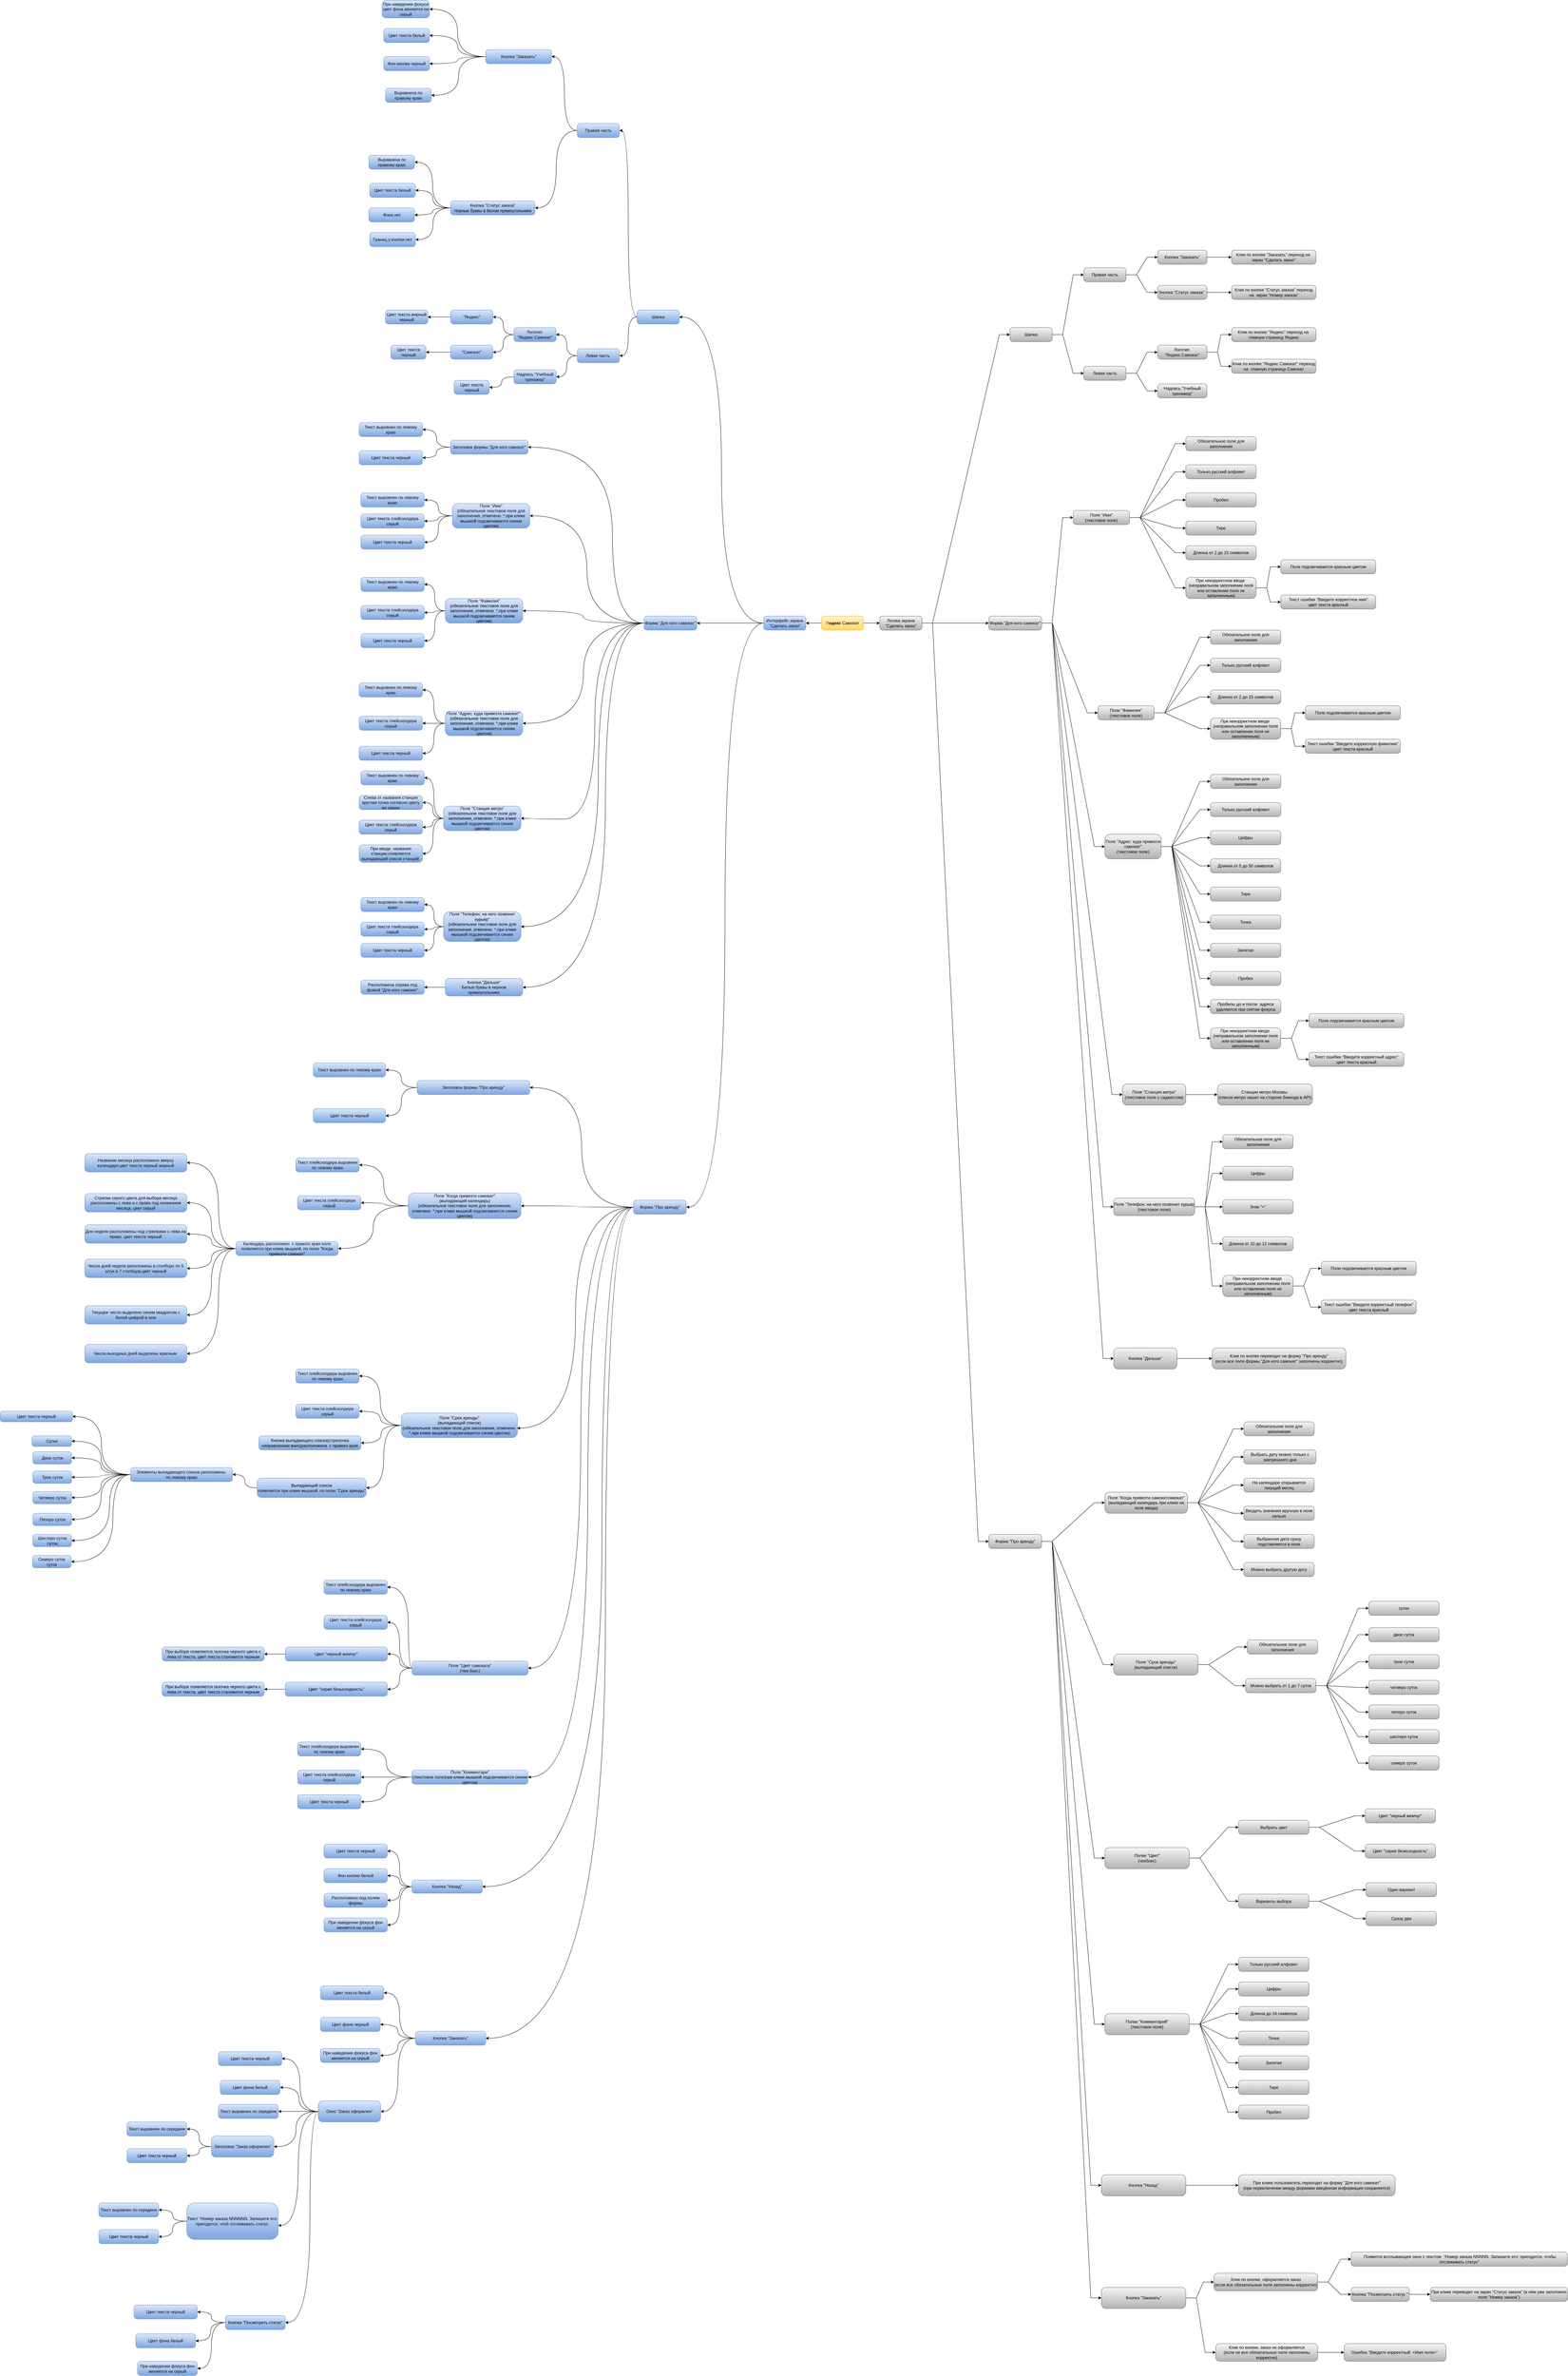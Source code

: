 <mxfile version="23.0.2" type="device">
  <diagram name="Страница — 1" id="vMOuFKkEuXLlpbRrpP1L">
    <mxGraphModel dx="3899" dy="3166" grid="1" gridSize="10" guides="1" tooltips="1" connect="1" arrows="1" fold="1" page="1" pageScale="1" pageWidth="827" pageHeight="1169" math="0" shadow="0">
      <root>
        <mxCell id="0" />
        <mxCell id="1" parent="0" />
        <mxCell id="_SnUvuW7pjR6wicyARaL-2" value="&lt;font color=&quot;#f00505&quot;&gt;Я&lt;/font&gt;&lt;font color=&quot;#0d0d0d&quot;&gt;&lt;b&gt;ндекс&lt;/b&gt;&lt;/font&gt; Самокат" style="rounded=1;whiteSpace=wrap;html=1;arcSize=22;labelBackgroundColor=none;fillColor=#fff2cc;strokeColor=#d6b656;gradientColor=#ffd966;" parent="1" vertex="1">
          <mxGeometry x="354" y="280" width="120" height="40" as="geometry" />
        </mxCell>
        <mxCell id="_SnUvuW7pjR6wicyARaL-3" value="&lt;font color=&quot;#0d0d0d&quot;&gt;Интерфейс экрана &quot;Сделать заказ&quot;&lt;/font&gt;" style="rounded=1;whiteSpace=wrap;html=1;arcSize=22;labelBackgroundColor=none;fillColor=#dae8fc;gradientColor=#7ea6e0;strokeColor=#6c8ebf;" parent="1" vertex="1">
          <mxGeometry x="190" y="280" width="120" height="40" as="geometry" />
        </mxCell>
        <mxCell id="_SnUvuW7pjR6wicyARaL-4" value="&lt;font color=&quot;#050505&quot;&gt;Логика&amp;nbsp;&lt;/font&gt;экрана &quot;Сделать заказ&quot;" style="rounded=1;whiteSpace=wrap;html=1;arcSize=22;labelBackgroundColor=none;fillColor=#f5f5f5;gradientColor=#b3b3b3;strokeColor=#666666;" parent="1" vertex="1">
          <mxGeometry x="520" y="280" width="120" height="40" as="geometry" />
        </mxCell>
        <mxCell id="_SnUvuW7pjR6wicyARaL-5" value="" style="endArrow=classic;html=1;rounded=0;exitX=0;exitY=0.5;exitDx=0;exitDy=0;entryX=1;entryY=0.5;entryDx=0;entryDy=0;edgeStyle=orthogonalEdgeStyle;curved=1;" parent="1" source="_SnUvuW7pjR6wicyARaL-2" target="_SnUvuW7pjR6wicyARaL-3" edge="1">
          <mxGeometry width="50" height="50" relative="1" as="geometry">
            <mxPoint x="310" y="390" as="sourcePoint" />
            <mxPoint x="360" y="340" as="targetPoint" />
          </mxGeometry>
        </mxCell>
        <mxCell id="_SnUvuW7pjR6wicyARaL-6" value="" style="endArrow=classic;html=1;rounded=0;exitX=1;exitY=0.5;exitDx=0;exitDy=0;entryX=0;entryY=0.5;entryDx=0;entryDy=0;edgeStyle=orthogonalEdgeStyle;curved=1;" parent="1" source="_SnUvuW7pjR6wicyARaL-2" target="_SnUvuW7pjR6wicyARaL-4" edge="1">
          <mxGeometry width="50" height="50" relative="1" as="geometry">
            <mxPoint x="450" y="400" as="sourcePoint" />
            <mxPoint x="500" y="350" as="targetPoint" />
          </mxGeometry>
        </mxCell>
        <mxCell id="_SnUvuW7pjR6wicyARaL-8" value="&lt;font color=&quot;#0d0d0d&quot;&gt;Левая часть&amp;nbsp;&lt;/font&gt;" style="rounded=1;whiteSpace=wrap;html=1;arcSize=22;labelBackgroundColor=none;fillColor=#dae8fc;gradientColor=#7ea6e0;strokeColor=#6c8ebf;" parent="1" vertex="1">
          <mxGeometry x="-340" y="-480" width="120" height="40" as="geometry" />
        </mxCell>
        <mxCell id="_SnUvuW7pjR6wicyARaL-9" value="&lt;font color=&quot;#0d0d0d&quot;&gt;Шапка&lt;/font&gt;" style="rounded=1;whiteSpace=wrap;html=1;arcSize=22;labelBackgroundColor=none;fillColor=#dae8fc;gradientColor=#7ea6e0;strokeColor=#6c8ebf;" parent="1" vertex="1">
          <mxGeometry x="-170" y="-590" width="120" height="40" as="geometry" />
        </mxCell>
        <mxCell id="_SnUvuW7pjR6wicyARaL-11" value="" style="endArrow=classic;html=1;rounded=0;exitX=0;exitY=0.5;exitDx=0;exitDy=0;entryX=1;entryY=0.5;entryDx=0;entryDy=0;edgeStyle=orthogonalEdgeStyle;curved=1;" parent="1" source="_SnUvuW7pjR6wicyARaL-3" target="_SnUvuW7pjR6wicyARaL-9" edge="1">
          <mxGeometry width="50" height="50" relative="1" as="geometry">
            <mxPoint x="160" y="290" as="sourcePoint" />
            <mxPoint x="210" y="240" as="targetPoint" />
          </mxGeometry>
        </mxCell>
        <mxCell id="_SnUvuW7pjR6wicyARaL-12" value="&lt;font color=&quot;#0d0d0d&quot;&gt;Правая часть&lt;/font&gt;" style="rounded=1;whiteSpace=wrap;html=1;arcSize=22;labelBackgroundColor=none;fillColor=#dae8fc;gradientColor=#7ea6e0;strokeColor=#6c8ebf;" parent="1" vertex="1">
          <mxGeometry x="-340" y="-1120" width="120" height="40" as="geometry" />
        </mxCell>
        <mxCell id="_SnUvuW7pjR6wicyARaL-13" value="&lt;font style=&quot;border-color: var(--border-color);&quot; color=&quot;#0d0d0d&quot;&gt;Кнопка &quot;Заказать&quot;&lt;/font&gt;" style="rounded=1;whiteSpace=wrap;html=1;arcSize=22;labelBackgroundColor=none;fillColor=#dae8fc;gradientColor=#7ea6e0;strokeColor=#6c8ebf;" parent="1" vertex="1">
          <mxGeometry x="-600" y="-1330" width="187" height="40" as="geometry" />
        </mxCell>
        <mxCell id="_SnUvuW7pjR6wicyARaL-14" value="&lt;font color=&quot;#0d0d0d&quot;&gt;Кнопка &quot;Статус заказа&quot;&lt;br&gt;&lt;/font&gt;Чорные буквы в белом прямоугольнике&lt;font color=&quot;#0d0d0d&quot;&gt;&lt;br&gt;&lt;/font&gt;" style="rounded=1;whiteSpace=wrap;html=1;arcSize=22;labelBackgroundColor=none;fillColor=#dae8fc;gradientColor=#7ea6e0;strokeColor=#6c8ebf;" parent="1" vertex="1">
          <mxGeometry x="-700" y="-900" width="240" height="40" as="geometry" />
        </mxCell>
        <mxCell id="_SnUvuW7pjR6wicyARaL-15" value="" style="endArrow=classic;html=1;rounded=0;exitX=0;exitY=0.5;exitDx=0;exitDy=0;entryX=1;entryY=0.5;entryDx=0;entryDy=0;edgeStyle=orthogonalEdgeStyle;curved=1;" parent="1" source="_SnUvuW7pjR6wicyARaL-9" target="_SnUvuW7pjR6wicyARaL-12" edge="1">
          <mxGeometry width="50" height="50" relative="1" as="geometry">
            <mxPoint x="-200" y="-540" as="sourcePoint" />
            <mxPoint x="-150" y="-590" as="targetPoint" />
          </mxGeometry>
        </mxCell>
        <mxCell id="_SnUvuW7pjR6wicyARaL-16" value="" style="endArrow=classic;html=1;rounded=0;exitX=0;exitY=0.5;exitDx=0;exitDy=0;entryX=1;entryY=0.5;entryDx=0;entryDy=0;edgeStyle=orthogonalEdgeStyle;curved=1;" parent="1" source="_SnUvuW7pjR6wicyARaL-9" target="_SnUvuW7pjR6wicyARaL-8" edge="1">
          <mxGeometry width="50" height="50" relative="1" as="geometry">
            <mxPoint x="-240" y="-500" as="sourcePoint" />
            <mxPoint x="-190" y="-550" as="targetPoint" />
          </mxGeometry>
        </mxCell>
        <mxCell id="_SnUvuW7pjR6wicyARaL-17" value="" style="endArrow=classic;html=1;rounded=0;exitX=0;exitY=0.5;exitDx=0;exitDy=0;entryX=1;entryY=0.5;entryDx=0;entryDy=0;edgeStyle=orthogonalEdgeStyle;curved=1;" parent="1" source="_SnUvuW7pjR6wicyARaL-12" target="_SnUvuW7pjR6wicyARaL-13" edge="1">
          <mxGeometry width="50" height="50" relative="1" as="geometry">
            <mxPoint x="-310" y="-940" as="sourcePoint" />
            <mxPoint x="-260" y="-990" as="targetPoint" />
          </mxGeometry>
        </mxCell>
        <mxCell id="_SnUvuW7pjR6wicyARaL-18" value="" style="endArrow=classic;html=1;rounded=0;exitX=0;exitY=0.5;exitDx=0;exitDy=0;entryX=1;entryY=0.5;entryDx=0;entryDy=0;edgeStyle=orthogonalEdgeStyle;curved=1;" parent="1" source="_SnUvuW7pjR6wicyARaL-12" target="_SnUvuW7pjR6wicyARaL-14" edge="1">
          <mxGeometry width="50" height="50" relative="1" as="geometry">
            <mxPoint x="-370" y="-740" as="sourcePoint" />
            <mxPoint x="-320" y="-790" as="targetPoint" />
          </mxGeometry>
        </mxCell>
        <mxCell id="_SnUvuW7pjR6wicyARaL-19" value="&lt;font color=&quot;#0d0d0d&quot;&gt;Надпись &quot;Учебный тренажер&quot;&lt;/font&gt;" style="rounded=1;whiteSpace=wrap;html=1;arcSize=22;labelBackgroundColor=none;fillColor=#dae8fc;gradientColor=#7ea6e0;strokeColor=#6c8ebf;" parent="1" vertex="1">
          <mxGeometry x="-520" y="-420" width="120" height="40" as="geometry" />
        </mxCell>
        <mxCell id="_SnUvuW7pjR6wicyARaL-20" value="&lt;font color=&quot;#0d0d0d&quot;&gt;Логотип&amp;nbsp;&lt;br&gt;&quot;Яндекс Самокат&quot;&lt;br&gt;&lt;/font&gt;" style="rounded=1;whiteSpace=wrap;html=1;arcSize=22;labelBackgroundColor=none;fillColor=#dae8fc;gradientColor=#7ea6e0;strokeColor=#6c8ebf;" parent="1" vertex="1">
          <mxGeometry x="-520" y="-540" width="120" height="40" as="geometry" />
        </mxCell>
        <mxCell id="_SnUvuW7pjR6wicyARaL-23" value="" style="endArrow=classic;html=1;rounded=0;exitX=0;exitY=0.5;exitDx=0;exitDy=0;entryX=1;entryY=0.5;entryDx=0;entryDy=0;edgeStyle=orthogonalEdgeStyle;curved=1;" parent="1" source="_SnUvuW7pjR6wicyARaL-8" target="_SnUvuW7pjR6wicyARaL-20" edge="1">
          <mxGeometry width="50" height="50" relative="1" as="geometry">
            <mxPoint x="-320" y="-350" as="sourcePoint" />
            <mxPoint x="-270" y="-400" as="targetPoint" />
          </mxGeometry>
        </mxCell>
        <mxCell id="_SnUvuW7pjR6wicyARaL-24" value="" style="endArrow=classic;html=1;rounded=0;exitX=0;exitY=0.5;exitDx=0;exitDy=0;entryX=1;entryY=0.5;entryDx=0;entryDy=0;edgeStyle=orthogonalEdgeStyle;curved=1;" parent="1" source="_SnUvuW7pjR6wicyARaL-8" target="_SnUvuW7pjR6wicyARaL-19" edge="1">
          <mxGeometry width="50" height="50" relative="1" as="geometry">
            <mxPoint x="-360" y="-340" as="sourcePoint" />
            <mxPoint x="-310" y="-390" as="targetPoint" />
          </mxGeometry>
        </mxCell>
        <mxCell id="_SnUvuW7pjR6wicyARaL-25" value="&lt;font color=&quot;#0d0d0d&quot;&gt;&quot;Самокат&quot;&lt;/font&gt;" style="rounded=1;whiteSpace=wrap;html=1;arcSize=22;labelBackgroundColor=none;fillColor=#dae8fc;gradientColor=#7ea6e0;strokeColor=#6c8ebf;" parent="1" vertex="1">
          <mxGeometry x="-700" y="-490" width="120" height="40" as="geometry" />
        </mxCell>
        <mxCell id="_SnUvuW7pjR6wicyARaL-26" value="&lt;font color=&quot;#0d0d0d&quot;&gt;&quot;Яндекс&quot;&lt;/font&gt;" style="rounded=1;whiteSpace=wrap;html=1;arcSize=22;labelBackgroundColor=none;fillColor=#dae8fc;gradientColor=#7ea6e0;strokeColor=#6c8ebf;" parent="1" vertex="1">
          <mxGeometry x="-700" y="-590" width="120" height="40" as="geometry" />
        </mxCell>
        <mxCell id="_SnUvuW7pjR6wicyARaL-28" value="" style="endArrow=classic;html=1;rounded=0;exitX=0;exitY=0.5;exitDx=0;exitDy=0;entryX=1;entryY=0.5;entryDx=0;entryDy=0;edgeStyle=orthogonalEdgeStyle;curved=1;" parent="1" source="_SnUvuW7pjR6wicyARaL-20" target="_SnUvuW7pjR6wicyARaL-26" edge="1">
          <mxGeometry width="50" height="50" relative="1" as="geometry">
            <mxPoint x="-690" y="-380" as="sourcePoint" />
            <mxPoint x="-640" y="-430" as="targetPoint" />
          </mxGeometry>
        </mxCell>
        <mxCell id="_SnUvuW7pjR6wicyARaL-29" value="" style="endArrow=classic;html=1;rounded=0;exitX=0;exitY=0.5;exitDx=0;exitDy=0;entryX=1;entryY=0.5;entryDx=0;entryDy=0;edgeStyle=orthogonalEdgeStyle;curved=1;" parent="1" source="_SnUvuW7pjR6wicyARaL-20" target="_SnUvuW7pjR6wicyARaL-25" edge="1">
          <mxGeometry width="50" height="50" relative="1" as="geometry">
            <mxPoint x="-670" y="-360" as="sourcePoint" />
            <mxPoint x="-620" y="-410" as="targetPoint" />
          </mxGeometry>
        </mxCell>
        <mxCell id="_SnUvuW7pjR6wicyARaL-30" value="&lt;font color=&quot;#050505&quot;&gt;Шапка&lt;/font&gt;" style="rounded=1;whiteSpace=wrap;html=1;arcSize=22;labelBackgroundColor=none;fillColor=#f5f5f5;gradientColor=#b3b3b3;strokeColor=#666666;" parent="1" vertex="1">
          <mxGeometry x="890" y="-540" width="120" height="40" as="geometry" />
        </mxCell>
        <mxCell id="_SnUvuW7pjR6wicyARaL-31" value="&lt;font color=&quot;#050505&quot;&gt;Правая часть&lt;/font&gt;" style="rounded=1;whiteSpace=wrap;html=1;arcSize=22;labelBackgroundColor=none;fillColor=#f5f5f5;gradientColor=#b3b3b3;strokeColor=#666666;" parent="1" vertex="1">
          <mxGeometry x="1100" y="-710" width="120" height="40" as="geometry" />
        </mxCell>
        <mxCell id="_SnUvuW7pjR6wicyARaL-32" value="" style="endArrow=classic;html=1;rounded=0;exitX=1;exitY=0.5;exitDx=0;exitDy=0;entryX=0;entryY=0.5;entryDx=0;entryDy=0;edgeStyle=entityRelationEdgeStyle;" parent="1" source="_SnUvuW7pjR6wicyARaL-4" target="_SnUvuW7pjR6wicyARaL-30" edge="1">
          <mxGeometry width="50" height="50" relative="1" as="geometry">
            <mxPoint x="710" y="240" as="sourcePoint" />
            <mxPoint x="760" y="190" as="targetPoint" />
          </mxGeometry>
        </mxCell>
        <mxCell id="_SnUvuW7pjR6wicyARaL-34" value="&lt;font color=&quot;#050505&quot;&gt;Кнопка&amp;nbsp;&lt;/font&gt;&quot;Статус заказа&quot;&lt;font color=&quot;#050505&quot;&gt;&amp;nbsp;&lt;/font&gt;" style="rounded=1;whiteSpace=wrap;html=1;arcSize=22;labelBackgroundColor=none;fillColor=#f5f5f5;gradientColor=#b3b3b3;strokeColor=#666666;" parent="1" vertex="1">
          <mxGeometry x="1310" y="-660" width="140" height="40" as="geometry" />
        </mxCell>
        <mxCell id="_SnUvuW7pjR6wicyARaL-35" value="&lt;font color=&quot;#050505&quot;&gt;Кнопка&amp;nbsp;&lt;/font&gt;&quot;Заказать&quot;" style="rounded=1;whiteSpace=wrap;html=1;arcSize=22;labelBackgroundColor=none;fillColor=#f5f5f5;gradientColor=#b3b3b3;strokeColor=#666666;" parent="1" vertex="1">
          <mxGeometry x="1310" y="-760" width="140" height="40" as="geometry" />
        </mxCell>
        <mxCell id="_SnUvuW7pjR6wicyARaL-36" value="&lt;font color=&quot;#050505&quot;&gt;Левая часть&lt;/font&gt;" style="rounded=1;whiteSpace=wrap;html=1;arcSize=22;labelBackgroundColor=none;fillColor=#f5f5f5;gradientColor=#b3b3b3;strokeColor=#666666;" parent="1" vertex="1">
          <mxGeometry x="1100" y="-430" width="120" height="40" as="geometry" />
        </mxCell>
        <mxCell id="_SnUvuW7pjR6wicyARaL-37" value="" style="endArrow=classic;html=1;rounded=0;exitX=1;exitY=0.5;exitDx=0;exitDy=0;entryX=0;entryY=0.5;entryDx=0;entryDy=0;edgeStyle=entityRelationEdgeStyle;" parent="1" source="_SnUvuW7pjR6wicyARaL-30" target="_SnUvuW7pjR6wicyARaL-31" edge="1">
          <mxGeometry width="50" height="50" relative="1" as="geometry">
            <mxPoint x="980" y="-580" as="sourcePoint" />
            <mxPoint x="1030" y="-630" as="targetPoint" />
          </mxGeometry>
        </mxCell>
        <mxCell id="_SnUvuW7pjR6wicyARaL-38" value="" style="endArrow=classic;html=1;rounded=0;exitX=1;exitY=0.5;exitDx=0;exitDy=0;entryX=0;entryY=0.5;entryDx=0;entryDy=0;edgeStyle=entityRelationEdgeStyle;" parent="1" source="_SnUvuW7pjR6wicyARaL-30" target="_SnUvuW7pjR6wicyARaL-36" edge="1">
          <mxGeometry width="50" height="50" relative="1" as="geometry">
            <mxPoint x="990" y="-400" as="sourcePoint" />
            <mxPoint x="1040" y="-450" as="targetPoint" />
          </mxGeometry>
        </mxCell>
        <mxCell id="_SnUvuW7pjR6wicyARaL-39" value="" style="endArrow=classic;html=1;rounded=0;exitX=1;exitY=0.5;exitDx=0;exitDy=0;entryX=0;entryY=0.5;entryDx=0;entryDy=0;edgeStyle=entityRelationEdgeStyle;" parent="1" source="_SnUvuW7pjR6wicyARaL-31" target="_SnUvuW7pjR6wicyARaL-35" edge="1">
          <mxGeometry width="50" height="50" relative="1" as="geometry">
            <mxPoint x="1270" y="-780" as="sourcePoint" />
            <mxPoint x="1320" y="-830" as="targetPoint" />
          </mxGeometry>
        </mxCell>
        <mxCell id="_SnUvuW7pjR6wicyARaL-40" value="" style="endArrow=classic;html=1;rounded=0;exitX=1;exitY=0.5;exitDx=0;exitDy=0;entryX=0;entryY=0.5;entryDx=0;entryDy=0;edgeStyle=entityRelationEdgeStyle;" parent="1" source="_SnUvuW7pjR6wicyARaL-31" target="_SnUvuW7pjR6wicyARaL-34" edge="1">
          <mxGeometry width="50" height="50" relative="1" as="geometry">
            <mxPoint x="1220" y="-520" as="sourcePoint" />
            <mxPoint x="1270" y="-570" as="targetPoint" />
          </mxGeometry>
        </mxCell>
        <mxCell id="_SnUvuW7pjR6wicyARaL-42" value="&lt;font color=&quot;#050505&quot;&gt;Клик по кнопке &quot;Заказать&quot; переход на&amp;nbsp; экран &quot;Сделать заказ&quot;&lt;/font&gt;" style="rounded=1;whiteSpace=wrap;html=1;arcSize=22;labelBackgroundColor=none;fillColor=#f5f5f5;gradientColor=#b3b3b3;strokeColor=#666666;" parent="1" vertex="1">
          <mxGeometry x="1520" y="-760" width="240" height="40" as="geometry" />
        </mxCell>
        <mxCell id="_SnUvuW7pjR6wicyARaL-43" value="&lt;font color=&quot;#050505&quot;&gt;Клик по кнопке &quot;&lt;/font&gt;Статус заказа&quot;&lt;font color=&quot;#050505&quot;&gt;&amp;nbsp;переход на&amp;nbsp; экран &quot;&lt;/font&gt;Номер заказа&quot;" style="rounded=1;whiteSpace=wrap;html=1;arcSize=22;labelBackgroundColor=none;fillColor=#f5f5f5;gradientColor=#b3b3b3;strokeColor=#666666;" parent="1" vertex="1">
          <mxGeometry x="1520" y="-660" width="240" height="40" as="geometry" />
        </mxCell>
        <mxCell id="_SnUvuW7pjR6wicyARaL-44" value="" style="endArrow=classic;html=1;rounded=0;exitX=1;exitY=0.5;exitDx=0;exitDy=0;entryX=0;entryY=0.5;entryDx=0;entryDy=0;edgeStyle=entityRelationEdgeStyle;" parent="1" source="_SnUvuW7pjR6wicyARaL-35" target="_SnUvuW7pjR6wicyARaL-42" edge="1">
          <mxGeometry width="50" height="50" relative="1" as="geometry">
            <mxPoint x="1480" y="-670" as="sourcePoint" />
            <mxPoint x="1530" y="-720" as="targetPoint" />
          </mxGeometry>
        </mxCell>
        <mxCell id="_SnUvuW7pjR6wicyARaL-45" value="" style="endArrow=classic;html=1;rounded=0;exitX=1;exitY=0.5;exitDx=0;exitDy=0;entryX=0;entryY=0.5;entryDx=0;entryDy=0;edgeStyle=entityRelationEdgeStyle;" parent="1" source="_SnUvuW7pjR6wicyARaL-34" target="_SnUvuW7pjR6wicyARaL-43" edge="1">
          <mxGeometry width="50" height="50" relative="1" as="geometry">
            <mxPoint x="1490" y="-510" as="sourcePoint" />
            <mxPoint x="1540" y="-560" as="targetPoint" />
          </mxGeometry>
        </mxCell>
        <mxCell id="_SnUvuW7pjR6wicyARaL-47" value="Надпись &quot;Учебный тренажер&quot;" style="rounded=1;whiteSpace=wrap;html=1;arcSize=22;labelBackgroundColor=none;fillColor=#f5f5f5;gradientColor=#b3b3b3;strokeColor=#666666;" parent="1" vertex="1">
          <mxGeometry x="1310" y="-380" width="140" height="40" as="geometry" />
        </mxCell>
        <mxCell id="_SnUvuW7pjR6wicyARaL-48" value="Логотип&amp;nbsp;&lt;br style=&quot;border-color: var(--border-color); color: rgb(13, 13, 13);&quot;&gt;&lt;span style=&quot;color: rgb(13, 13, 13);&quot;&gt;&quot;Яндекс Самокат&quot;&lt;/span&gt;" style="rounded=1;whiteSpace=wrap;html=1;arcSize=22;labelBackgroundColor=none;fillColor=#f5f5f5;gradientColor=#b3b3b3;strokeColor=#666666;" parent="1" vertex="1">
          <mxGeometry x="1310" y="-490" width="140" height="40" as="geometry" />
        </mxCell>
        <mxCell id="_SnUvuW7pjR6wicyARaL-49" value="" style="endArrow=classic;html=1;rounded=0;exitX=1;exitY=0.5;exitDx=0;exitDy=0;entryX=0;entryY=0.5;entryDx=0;entryDy=0;edgeStyle=entityRelationEdgeStyle;" parent="1" source="_SnUvuW7pjR6wicyARaL-36" target="_SnUvuW7pjR6wicyARaL-48" edge="1">
          <mxGeometry width="50" height="50" relative="1" as="geometry">
            <mxPoint x="1260" y="-270" as="sourcePoint" />
            <mxPoint x="1310" y="-320" as="targetPoint" />
          </mxGeometry>
        </mxCell>
        <mxCell id="_SnUvuW7pjR6wicyARaL-50" value="" style="endArrow=classic;html=1;rounded=0;exitX=1;exitY=0.5;exitDx=0;exitDy=0;entryX=0;entryY=0.5;entryDx=0;entryDy=0;edgeStyle=entityRelationEdgeStyle;" parent="1" source="_SnUvuW7pjR6wicyARaL-36" target="_SnUvuW7pjR6wicyARaL-47" edge="1">
          <mxGeometry width="50" height="50" relative="1" as="geometry">
            <mxPoint x="1250" y="-230" as="sourcePoint" />
            <mxPoint x="1300" y="-280" as="targetPoint" />
          </mxGeometry>
        </mxCell>
        <mxCell id="_SnUvuW7pjR6wicyARaL-52" value="&lt;font color=&quot;#050505&quot;&gt;Клик по кнопке &quot;Яндекс&lt;/font&gt;&quot;&lt;font color=&quot;#050505&quot;&gt;&amp;nbsp;переход на&amp;nbsp; главную страницу Яндекс&lt;/font&gt;" style="rounded=1;whiteSpace=wrap;html=1;arcSize=22;labelBackgroundColor=none;fillColor=#f5f5f5;gradientColor=#b3b3b3;strokeColor=#666666;" parent="1" vertex="1">
          <mxGeometry x="1520" y="-540" width="240" height="40" as="geometry" />
        </mxCell>
        <mxCell id="_SnUvuW7pjR6wicyARaL-54" value="&lt;font color=&quot;#050505&quot;&gt;Клик по кнопке&amp;nbsp;&lt;/font&gt;&quot;Яндекс Самокат&quot;&lt;font color=&quot;#050505&quot;&gt;&amp;nbsp;переход на&amp;nbsp; главную страницу Самокат&lt;/font&gt;" style="rounded=1;whiteSpace=wrap;html=1;arcSize=22;labelBackgroundColor=none;fillColor=#f5f5f5;gradientColor=#b3b3b3;strokeColor=#666666;" parent="1" vertex="1">
          <mxGeometry x="1520" y="-450" width="240" height="40" as="geometry" />
        </mxCell>
        <mxCell id="_SnUvuW7pjR6wicyARaL-55" value="" style="endArrow=classic;html=1;rounded=0;exitX=1;exitY=0.5;exitDx=0;exitDy=0;entryX=0;entryY=0.5;entryDx=0;entryDy=0;edgeStyle=entityRelationEdgeStyle;" parent="1" source="_SnUvuW7pjR6wicyARaL-48" target="_SnUvuW7pjR6wicyARaL-52" edge="1">
          <mxGeometry width="50" height="50" relative="1" as="geometry">
            <mxPoint x="1440" y="-520" as="sourcePoint" />
            <mxPoint x="1490" y="-570" as="targetPoint" />
          </mxGeometry>
        </mxCell>
        <mxCell id="_SnUvuW7pjR6wicyARaL-56" value="" style="endArrow=classic;html=1;rounded=0;exitX=1;exitY=0.5;exitDx=0;exitDy=0;entryX=0;entryY=0.5;entryDx=0;entryDy=0;edgeStyle=entityRelationEdgeStyle;" parent="1" source="_SnUvuW7pjR6wicyARaL-48" target="_SnUvuW7pjR6wicyARaL-54" edge="1">
          <mxGeometry width="50" height="50" relative="1" as="geometry">
            <mxPoint x="1540" y="-330" as="sourcePoint" />
            <mxPoint x="1590" y="-380" as="targetPoint" />
          </mxGeometry>
        </mxCell>
        <mxCell id="_SnUvuW7pjR6wicyARaL-57" value="&lt;font color=&quot;#0d0d0d&quot;&gt;Форма &quot;Про аренду&quot;&lt;/font&gt;" style="rounded=1;whiteSpace=wrap;html=1;arcSize=22;labelBackgroundColor=none;fillColor=#dae8fc;gradientColor=#7ea6e0;strokeColor=#6c8ebf;" parent="1" vertex="1">
          <mxGeometry x="-180" y="1940" width="150" height="40" as="geometry" />
        </mxCell>
        <mxCell id="_SnUvuW7pjR6wicyARaL-58" value="&lt;font color=&quot;#0d0d0d&quot;&gt;Форма &quot;Для кого самокат&quot;&lt;/font&gt;" style="rounded=1;whiteSpace=wrap;html=1;arcSize=22;labelBackgroundColor=none;fillColor=#dae8fc;gradientColor=#7ea6e0;strokeColor=#6c8ebf;" parent="1" vertex="1">
          <mxGeometry x="-150" y="280" width="150" height="40" as="geometry" />
        </mxCell>
        <mxCell id="_SnUvuW7pjR6wicyARaL-59" value="" style="endArrow=classic;html=1;rounded=0;entryX=1;entryY=0.5;entryDx=0;entryDy=0;" parent="1" target="_SnUvuW7pjR6wicyARaL-58" edge="1">
          <mxGeometry width="50" height="50" relative="1" as="geometry">
            <mxPoint x="190" y="300" as="sourcePoint" />
            <mxPoint x="90" y="240" as="targetPoint" />
          </mxGeometry>
        </mxCell>
        <mxCell id="_SnUvuW7pjR6wicyARaL-60" value="&lt;font color=&quot;#0d0d0d&quot;&gt;Заголовок формы &quot;Для кого самокат&quot;&lt;/font&gt;" style="rounded=1;whiteSpace=wrap;html=1;arcSize=22;labelBackgroundColor=none;fillColor=#dae8fc;gradientColor=#7ea6e0;strokeColor=#6c8ebf;" parent="1" vertex="1">
          <mxGeometry x="-700" y="-220" width="220" height="40" as="geometry" />
        </mxCell>
        <mxCell id="_SnUvuW7pjR6wicyARaL-61" value="&lt;font color=&quot;#0d0d0d&quot;&gt;Поле &quot;Имя&quot;&lt;br&gt;(обязательное текстовое поле для заполнения, отмечено&amp;nbsp; *,&lt;/font&gt;при клике мышкой&lt;font color=&quot;#0d0d0d&quot;&gt;&amp;nbsp;подсвечивается синим цветом)&lt;br&gt;&lt;/font&gt;" style="rounded=1;whiteSpace=wrap;html=1;arcSize=22;labelBackgroundColor=none;fillColor=#dae8fc;gradientColor=#7ea6e0;strokeColor=#6c8ebf;" parent="1" vertex="1">
          <mxGeometry x="-695" y="-40" width="220" height="70" as="geometry" />
        </mxCell>
        <mxCell id="_SnUvuW7pjR6wicyARaL-62" value="&lt;font color=&quot;#0d0d0d&quot;&gt;Поле &quot;Фамилия&quot;&lt;br&gt;&lt;/font&gt;(обязательное текстовое поле для заполнения, отмечено&amp;nbsp; *,при клике мышкой&amp;nbsp;подсвечивается синим цветом)&lt;font color=&quot;#0d0d0d&quot;&gt;&lt;br&gt;&lt;/font&gt;" style="rounded=1;whiteSpace=wrap;html=1;arcSize=22;labelBackgroundColor=none;fillColor=#dae8fc;gradientColor=#7ea6e0;strokeColor=#6c8ebf;" parent="1" vertex="1">
          <mxGeometry x="-715" y="230" width="220" height="70" as="geometry" />
        </mxCell>
        <mxCell id="_SnUvuW7pjR6wicyARaL-63" value="&lt;font color=&quot;#0d0d0d&quot;&gt;Поле &quot;&lt;/font&gt;Адрес: куда привезти самокат&quot;&amp;nbsp;&lt;br&gt;(обязательное текстовое поле для заполнения, отмечено&amp;nbsp; *,при клике мышкой&lt;font style=&quot;border-color: var(--border-color);&quot; color=&quot;#0d0d0d&quot;&gt;&amp;nbsp;подсвечивается синим цветом)&lt;/font&gt;" style="rounded=1;whiteSpace=wrap;html=1;arcSize=22;labelBackgroundColor=none;fillColor=#dae8fc;gradientColor=#7ea6e0;strokeColor=#6c8ebf;" parent="1" vertex="1">
          <mxGeometry x="-715" y="550" width="220" height="70" as="geometry" />
        </mxCell>
        <mxCell id="_SnUvuW7pjR6wicyARaL-64" value="&lt;font color=&quot;#0d0d0d&quot;&gt;Поле &quot;&lt;/font&gt;Станция метро&quot;&lt;br&gt;(обязательное текстовое поле для заполнения, отмечено&amp;nbsp; *,при клике мышкой&lt;font style=&quot;border-color: var(--border-color);&quot; color=&quot;#0d0d0d&quot;&gt;&amp;nbsp;подсвечивается синим цветом)&lt;/font&gt;" style="rounded=1;whiteSpace=wrap;html=1;arcSize=22;labelBackgroundColor=none;fillColor=#dae8fc;gradientColor=#7ea6e0;strokeColor=#6c8ebf;" parent="1" vertex="1">
          <mxGeometry x="-720" y="820" width="220" height="70" as="geometry" />
        </mxCell>
        <mxCell id="_SnUvuW7pjR6wicyARaL-65" value="&lt;font color=&quot;#0d0d0d&quot;&gt;Поле &quot;&lt;/font&gt;Телефон: на него позвонит курьер&quot;&lt;br&gt;(обязательное текстовое поле для заполнения, отмечено&amp;nbsp; *,при клике мышкой&lt;font style=&quot;border-color: var(--border-color);&quot; color=&quot;#0d0d0d&quot;&gt;&amp;nbsp;подсвечивается синим цветом)&lt;/font&gt;" style="rounded=1;whiteSpace=wrap;html=1;arcSize=22;labelBackgroundColor=none;fillColor=#dae8fc;gradientColor=#7ea6e0;strokeColor=#6c8ebf;" parent="1" vertex="1">
          <mxGeometry x="-720" y="1120" width="220" height="85" as="geometry" />
        </mxCell>
        <mxCell id="_SnUvuW7pjR6wicyARaL-66" value="&lt;font color=&quot;#0d0d0d&quot;&gt;Кнопка &quot;Дальше&quot; &lt;br&gt;Белые буквы в черном прямоугольнике&lt;/font&gt;" style="rounded=1;whiteSpace=wrap;html=1;arcSize=22;labelBackgroundColor=none;fillColor=#dae8fc;gradientColor=#7ea6e0;strokeColor=#6c8ebf;" parent="1" vertex="1">
          <mxGeometry x="-715" y="1310" width="220" height="50" as="geometry" />
        </mxCell>
        <mxCell id="_SnUvuW7pjR6wicyARaL-67" value="" style="endArrow=classic;html=1;rounded=0;entryX=1;entryY=0.5;entryDx=0;entryDy=0;exitX=0;exitY=0.5;exitDx=0;exitDy=0;edgeStyle=orthogonalEdgeStyle;curved=1;" parent="1" source="_SnUvuW7pjR6wicyARaL-3" target="_SnUvuW7pjR6wicyARaL-57" edge="1">
          <mxGeometry width="50" height="50" relative="1" as="geometry">
            <mxPoint x="190" y="300" as="sourcePoint" />
            <mxPoint x="150" y="670" as="targetPoint" />
          </mxGeometry>
        </mxCell>
        <mxCell id="_SnUvuW7pjR6wicyARaL-73" value="" style="endArrow=classic;html=1;rounded=0;exitX=0;exitY=0.5;exitDx=0;exitDy=0;entryX=1;entryY=0.5;entryDx=0;entryDy=0;edgeStyle=orthogonalEdgeStyle;curved=1;" parent="1" source="_SnUvuW7pjR6wicyARaL-58" target="_SnUvuW7pjR6wicyARaL-62" edge="1">
          <mxGeometry width="50" height="50" relative="1" as="geometry">
            <mxPoint x="-340" y="420" as="sourcePoint" />
            <mxPoint x="-290" y="370" as="targetPoint" />
          </mxGeometry>
        </mxCell>
        <mxCell id="_SnUvuW7pjR6wicyARaL-74" value="" style="endArrow=classic;html=1;rounded=0;exitX=0;exitY=0.5;exitDx=0;exitDy=0;entryX=1;entryY=0.5;entryDx=0;entryDy=0;edgeStyle=orthogonalEdgeStyle;curved=1;" parent="1" source="_SnUvuW7pjR6wicyARaL-58" target="_SnUvuW7pjR6wicyARaL-63" edge="1">
          <mxGeometry width="50" height="50" relative="1" as="geometry">
            <mxPoint x="-290" y="420" as="sourcePoint" />
            <mxPoint x="-240" y="370" as="targetPoint" />
          </mxGeometry>
        </mxCell>
        <mxCell id="_SnUvuW7pjR6wicyARaL-78" value="&lt;font color=&quot;#0d0d0d&quot;&gt;Текст выровнен по левому краю&lt;/font&gt;" style="rounded=1;whiteSpace=wrap;html=1;arcSize=22;labelBackgroundColor=none;fillColor=#dae8fc;gradientColor=#7ea6e0;strokeColor=#6c8ebf;" parent="1" vertex="1">
          <mxGeometry x="-960" y="-270" width="180" height="40" as="geometry" />
        </mxCell>
        <mxCell id="_SnUvuW7pjR6wicyARaL-79" value="&lt;font color=&quot;#0d0d0d&quot;&gt;Текст выровнен по левому краю&lt;/font&gt;" style="rounded=1;whiteSpace=wrap;html=1;arcSize=22;labelBackgroundColor=none;fillColor=#dae8fc;gradientColor=#7ea6e0;strokeColor=#6c8ebf;" parent="1" vertex="1">
          <mxGeometry x="-955" y="-70" width="180" height="40" as="geometry" />
        </mxCell>
        <mxCell id="_SnUvuW7pjR6wicyARaL-80" value="&lt;font color=&quot;#0d0d0d&quot;&gt;Текст выровнен по левому краю&lt;/font&gt;" style="rounded=1;whiteSpace=wrap;html=1;arcSize=22;labelBackgroundColor=none;fillColor=#dae8fc;gradientColor=#7ea6e0;strokeColor=#6c8ebf;" parent="1" vertex="1">
          <mxGeometry x="-955" y="170" width="180" height="40" as="geometry" />
        </mxCell>
        <mxCell id="_SnUvuW7pjR6wicyARaL-81" value="&lt;font color=&quot;#0d0d0d&quot;&gt;Текст выровнен по левому краю&lt;/font&gt;" style="rounded=1;whiteSpace=wrap;html=1;arcSize=22;labelBackgroundColor=none;fillColor=#dae8fc;gradientColor=#7ea6e0;strokeColor=#6c8ebf;" parent="1" vertex="1">
          <mxGeometry x="-960" y="470" width="180" height="40" as="geometry" />
        </mxCell>
        <mxCell id="_SnUvuW7pjR6wicyARaL-82" value="&lt;font color=&quot;#0d0d0d&quot;&gt;Текст выровнен по левому краю&lt;/font&gt;" style="rounded=1;whiteSpace=wrap;html=1;arcSize=22;labelBackgroundColor=none;fillColor=#dae8fc;gradientColor=#7ea6e0;strokeColor=#6c8ebf;" parent="1" vertex="1">
          <mxGeometry x="-955" y="720" width="180" height="40" as="geometry" />
        </mxCell>
        <mxCell id="_SnUvuW7pjR6wicyARaL-83" value="&lt;font color=&quot;#0d0d0d&quot;&gt;Текст выровнен по левому краю&lt;/font&gt;" style="rounded=1;whiteSpace=wrap;html=1;arcSize=22;labelBackgroundColor=none;fillColor=#dae8fc;gradientColor=#7ea6e0;strokeColor=#6c8ebf;" parent="1" vertex="1">
          <mxGeometry x="-955" y="1080" width="180" height="40" as="geometry" />
        </mxCell>
        <mxCell id="_SnUvuW7pjR6wicyARaL-84" value="&lt;font color=&quot;#0d0d0d&quot;&gt;Расположена справа под фомой &quot;Для кого самокат&quot;&lt;/font&gt;" style="rounded=1;whiteSpace=wrap;html=1;arcSize=22;labelBackgroundColor=none;fillColor=#dae8fc;gradientColor=#7ea6e0;strokeColor=#6c8ebf;" parent="1" vertex="1">
          <mxGeometry x="-955" y="1315" width="180" height="40" as="geometry" />
        </mxCell>
        <mxCell id="_SnUvuW7pjR6wicyARaL-85" value="&lt;font color=&quot;#0d0d0d&quot;&gt;При вводе&amp;nbsp; названия станции,появляется выпадающий список станций&amp;nbsp;&lt;/font&gt;" style="rounded=1;whiteSpace=wrap;html=1;arcSize=22;labelBackgroundColor=none;fillColor=#dae8fc;gradientColor=#7ea6e0;strokeColor=#6c8ebf;" parent="1" vertex="1">
          <mxGeometry x="-960" y="930" width="180" height="50" as="geometry" />
        </mxCell>
        <mxCell id="_SnUvuW7pjR6wicyARaL-86" value="&lt;font color=&quot;#0d0d0d&quot;&gt;Слева от названия станции круглая точка согласно цвету ее линии&lt;/font&gt;" style="rounded=1;whiteSpace=wrap;html=1;arcSize=22;labelBackgroundColor=none;fillColor=#dae8fc;gradientColor=#7ea6e0;strokeColor=#6c8ebf;" parent="1" vertex="1">
          <mxGeometry x="-960" y="790" width="180" height="40" as="geometry" />
        </mxCell>
        <mxCell id="_SnUvuW7pjR6wicyARaL-90" value="" style="endArrow=classic;html=1;rounded=0;exitX=0;exitY=0.5;exitDx=0;exitDy=0;entryX=1;entryY=0.5;entryDx=0;entryDy=0;edgeStyle=orthogonalEdgeStyle;curved=1;" parent="1" source="_SnUvuW7pjR6wicyARaL-65" target="_SnUvuW7pjR6wicyARaL-83" edge="1">
          <mxGeometry width="50" height="50" relative="1" as="geometry">
            <mxPoint x="-730" y="1127.5" as="sourcePoint" />
            <mxPoint x="-680" y="1077.5" as="targetPoint" />
          </mxGeometry>
        </mxCell>
        <mxCell id="_SnUvuW7pjR6wicyARaL-91" value="" style="endArrow=classic;html=1;rounded=0;exitX=0;exitY=0.5;exitDx=0;exitDy=0;entryX=1;entryY=0.5;entryDx=0;entryDy=0;edgeStyle=orthogonalEdgeStyle;curved=1;" parent="1" source="_SnUvuW7pjR6wicyARaL-66" target="_SnUvuW7pjR6wicyARaL-84" edge="1">
          <mxGeometry width="50" height="50" relative="1" as="geometry">
            <mxPoint x="-755" y="1450" as="sourcePoint" />
            <mxPoint x="-705" y="1400" as="targetPoint" />
          </mxGeometry>
        </mxCell>
        <mxCell id="_SnUvuW7pjR6wicyARaL-92" value="" style="endArrow=classic;html=1;rounded=0;exitX=0;exitY=0.5;exitDx=0;exitDy=0;entryX=1;entryY=0.5;entryDx=0;entryDy=0;edgeStyle=orthogonalEdgeStyle;curved=1;" parent="1" source="_SnUvuW7pjR6wicyARaL-60" target="_SnUvuW7pjR6wicyARaL-78" edge="1">
          <mxGeometry width="50" height="50" relative="1" as="geometry">
            <mxPoint x="-720" y="-210" as="sourcePoint" />
            <mxPoint x="-670" y="-260" as="targetPoint" />
          </mxGeometry>
        </mxCell>
        <mxCell id="_SnUvuW7pjR6wicyARaL-93" value="" style="endArrow=classic;html=1;rounded=0;exitX=0;exitY=0.5;exitDx=0;exitDy=0;entryX=1;entryY=0.5;entryDx=0;entryDy=0;edgeStyle=orthogonalEdgeStyle;curved=1;" parent="1" source="_SnUvuW7pjR6wicyARaL-61" target="_SnUvuW7pjR6wicyARaL-79" edge="1">
          <mxGeometry width="50" height="50" relative="1" as="geometry">
            <mxPoint x="-1035" y="70" as="sourcePoint" />
            <mxPoint x="-985" y="20" as="targetPoint" />
          </mxGeometry>
        </mxCell>
        <mxCell id="_SnUvuW7pjR6wicyARaL-94" value="" style="endArrow=classic;html=1;rounded=0;exitX=0;exitY=0.5;exitDx=0;exitDy=0;entryX=1;entryY=0.5;entryDx=0;entryDy=0;edgeStyle=orthogonalEdgeStyle;curved=1;" parent="1" source="_SnUvuW7pjR6wicyARaL-62" target="_SnUvuW7pjR6wicyARaL-80" edge="1">
          <mxGeometry width="50" height="50" relative="1" as="geometry">
            <mxPoint x="-1065" y="330" as="sourcePoint" />
            <mxPoint x="-755" y="290" as="targetPoint" />
          </mxGeometry>
        </mxCell>
        <mxCell id="_SnUvuW7pjR6wicyARaL-95" value="" style="endArrow=classic;html=1;rounded=0;exitX=0;exitY=0.5;exitDx=0;exitDy=0;entryX=1;entryY=0.5;entryDx=0;entryDy=0;edgeStyle=orthogonalEdgeStyle;curved=1;" parent="1" source="_SnUvuW7pjR6wicyARaL-63" target="_SnUvuW7pjR6wicyARaL-81" edge="1">
          <mxGeometry width="50" height="50" relative="1" as="geometry">
            <mxPoint x="-790" y="540" as="sourcePoint" />
            <mxPoint x="-740" y="490" as="targetPoint" />
          </mxGeometry>
        </mxCell>
        <mxCell id="_SnUvuW7pjR6wicyARaL-97" value="Форма &quot;Для кого самокат&quot;" style="rounded=1;whiteSpace=wrap;html=1;arcSize=22;labelBackgroundColor=none;fillColor=#f5f5f5;gradientColor=#b3b3b3;strokeColor=#666666;" parent="1" vertex="1">
          <mxGeometry x="830" y="280" width="150" height="40" as="geometry" />
        </mxCell>
        <mxCell id="_SnUvuW7pjR6wicyARaL-98" value="" style="endArrow=classic;html=1;rounded=0;exitX=1;exitY=0.5;exitDx=0;exitDy=0;entryX=0;entryY=0.5;entryDx=0;entryDy=0;edgeStyle=entityRelationEdgeStyle;" parent="1" source="_SnUvuW7pjR6wicyARaL-4" target="_SnUvuW7pjR6wicyARaL-97" edge="1">
          <mxGeometry width="50" height="50" relative="1" as="geometry">
            <mxPoint x="700" y="460" as="sourcePoint" />
            <mxPoint x="750" y="410" as="targetPoint" />
            <Array as="points">
              <mxPoint x="640" y="300" />
            </Array>
          </mxGeometry>
        </mxCell>
        <mxCell id="_SnUvuW7pjR6wicyARaL-99" value="&lt;font color=&quot;#050505&quot;&gt;Поле &quot;Имя&quot;&lt;br&gt;(текстовое поле)&lt;br&gt;&lt;/font&gt;" style="rounded=1;whiteSpace=wrap;html=1;arcSize=22;labelBackgroundColor=none;fillColor=#f5f5f5;gradientColor=#b3b3b3;strokeColor=#666666;" parent="1" vertex="1">
          <mxGeometry x="1070" y="-20" width="160" height="40" as="geometry" />
        </mxCell>
        <mxCell id="_SnUvuW7pjR6wicyARaL-100" value="" style="endArrow=classic;html=1;rounded=0;exitX=1;exitY=0.5;exitDx=0;exitDy=0;entryX=0;entryY=0.5;entryDx=0;entryDy=0;edgeStyle=entityRelationEdgeStyle;" parent="1" source="_SnUvuW7pjR6wicyARaL-97" target="_SnUvuW7pjR6wicyARaL-99" edge="1">
          <mxGeometry width="50" height="50" relative="1" as="geometry">
            <mxPoint x="1030" y="140" as="sourcePoint" />
            <mxPoint x="1070" y="40" as="targetPoint" />
          </mxGeometry>
        </mxCell>
        <mxCell id="_SnUvuW7pjR6wicyARaL-101" value="&lt;font color=&quot;#050505&quot;&gt;Обязательное поле для заполнения&lt;/font&gt;" style="rounded=1;whiteSpace=wrap;html=1;arcSize=22;labelBackgroundColor=none;fillColor=#f5f5f5;gradientColor=#b3b3b3;strokeColor=#666666;" parent="1" vertex="1">
          <mxGeometry x="1390" y="-230" width="200" height="40" as="geometry" />
        </mxCell>
        <mxCell id="_SnUvuW7pjR6wicyARaL-102" value="&lt;font color=&quot;#050505&quot;&gt;Только русский алфовит&lt;/font&gt;" style="rounded=1;whiteSpace=wrap;html=1;arcSize=22;labelBackgroundColor=none;fillColor=#f5f5f5;gradientColor=#b3b3b3;strokeColor=#666666;" parent="1" vertex="1">
          <mxGeometry x="1390" y="-150" width="200" height="40" as="geometry" />
        </mxCell>
        <mxCell id="_SnUvuW7pjR6wicyARaL-103" value="&lt;font color=&quot;#050505&quot;&gt;Пробел&lt;/font&gt;" style="rounded=1;whiteSpace=wrap;html=1;arcSize=22;labelBackgroundColor=none;fillColor=#f5f5f5;gradientColor=#b3b3b3;strokeColor=#666666;" parent="1" vertex="1">
          <mxGeometry x="1390" y="-70" width="200" height="40" as="geometry" />
        </mxCell>
        <mxCell id="_SnUvuW7pjR6wicyARaL-104" value="&lt;font color=&quot;#050505&quot;&gt;Тире&lt;/font&gt;" style="rounded=1;whiteSpace=wrap;html=1;arcSize=22;labelBackgroundColor=none;fillColor=#f5f5f5;gradientColor=#b3b3b3;strokeColor=#666666;" parent="1" vertex="1">
          <mxGeometry x="1390" y="10" width="200" height="40" as="geometry" />
        </mxCell>
        <mxCell id="_SnUvuW7pjR6wicyARaL-105" value="&lt;font color=&quot;#050505&quot;&gt;Длинна от 2 до 15 символов&lt;/font&gt;" style="rounded=1;whiteSpace=wrap;html=1;arcSize=22;labelBackgroundColor=none;fillColor=#f5f5f5;gradientColor=#b3b3b3;strokeColor=#666666;" parent="1" vertex="1">
          <mxGeometry x="1390" y="80" width="200" height="40" as="geometry" />
        </mxCell>
        <mxCell id="_SnUvuW7pjR6wicyARaL-106" value="При некорректном вводе&amp;nbsp; (неправильном заполнении поля или оставлении поля не заполненным)" style="rounded=1;whiteSpace=wrap;html=1;arcSize=22;labelBackgroundColor=none;fillColor=#f5f5f5;gradientColor=#b3b3b3;strokeColor=#666666;" parent="1" vertex="1">
          <mxGeometry x="1390" y="170" width="200" height="60" as="geometry" />
        </mxCell>
        <mxCell id="_SnUvuW7pjR6wicyARaL-107" value="&lt;font color=&quot;#050505&quot;&gt;Поле подсвечивается красным цветом&lt;/font&gt;" style="rounded=1;whiteSpace=wrap;html=1;arcSize=22;labelBackgroundColor=none;fillColor=#f5f5f5;gradientColor=#b3b3b3;strokeColor=#666666;" parent="1" vertex="1">
          <mxGeometry x="1660" y="120" width="270" height="40" as="geometry" />
        </mxCell>
        <mxCell id="_SnUvuW7pjR6wicyARaL-108" value="&lt;font color=&quot;#050505&quot;&gt;Текст ошибки &quot;Введите корректное имя&quot;&lt;br&gt;цвет текста красный&lt;/font&gt;" style="rounded=1;whiteSpace=wrap;html=1;arcSize=22;labelBackgroundColor=none;fillColor=#f5f5f5;gradientColor=#b3b3b3;strokeColor=#666666;" parent="1" vertex="1">
          <mxGeometry x="1660" y="220" width="270" height="40" as="geometry" />
        </mxCell>
        <mxCell id="_SnUvuW7pjR6wicyARaL-110" value="" style="endArrow=classic;html=1;rounded=0;exitX=1;exitY=0.5;exitDx=0;exitDy=0;entryX=0;entryY=0.5;entryDx=0;entryDy=0;edgeStyle=entityRelationEdgeStyle;" parent="1" source="_SnUvuW7pjR6wicyARaL-106" target="_SnUvuW7pjR6wicyARaL-107" edge="1">
          <mxGeometry width="50" height="50" relative="1" as="geometry">
            <mxPoint x="1590" y="310" as="sourcePoint" />
            <mxPoint x="1640" y="260" as="targetPoint" />
          </mxGeometry>
        </mxCell>
        <mxCell id="_SnUvuW7pjR6wicyARaL-111" value="" style="endArrow=classic;html=1;rounded=0;exitX=1;exitY=0.5;exitDx=0;exitDy=0;entryX=0;entryY=0.5;entryDx=0;entryDy=0;edgeStyle=entityRelationEdgeStyle;" parent="1" source="_SnUvuW7pjR6wicyARaL-106" target="_SnUvuW7pjR6wicyARaL-108" edge="1">
          <mxGeometry width="50" height="50" relative="1" as="geometry">
            <mxPoint x="1510" y="340" as="sourcePoint" />
            <mxPoint x="1560" y="290" as="targetPoint" />
          </mxGeometry>
        </mxCell>
        <mxCell id="_SnUvuW7pjR6wicyARaL-112" value="" style="endArrow=classic;html=1;rounded=0;exitX=1;exitY=0.5;exitDx=0;exitDy=0;entryX=0;entryY=0.5;entryDx=0;entryDy=0;edgeStyle=entityRelationEdgeStyle;" parent="1" source="_SnUvuW7pjR6wicyARaL-99" target="_SnUvuW7pjR6wicyARaL-101" edge="1">
          <mxGeometry width="50" height="50" relative="1" as="geometry">
            <mxPoint x="1240" y="-130" as="sourcePoint" />
            <mxPoint x="1290" y="-180" as="targetPoint" />
          </mxGeometry>
        </mxCell>
        <mxCell id="_SnUvuW7pjR6wicyARaL-113" value="" style="endArrow=classic;html=1;rounded=0;exitX=1;exitY=0.5;exitDx=0;exitDy=0;entryX=0;entryY=0.5;entryDx=0;entryDy=0;edgeStyle=entityRelationEdgeStyle;" parent="1" source="_SnUvuW7pjR6wicyARaL-99" target="_SnUvuW7pjR6wicyARaL-102" edge="1">
          <mxGeometry width="50" height="50" relative="1" as="geometry">
            <mxPoint x="1240" y="90" as="sourcePoint" />
            <mxPoint x="1290" y="40" as="targetPoint" />
          </mxGeometry>
        </mxCell>
        <mxCell id="_SnUvuW7pjR6wicyARaL-114" value="" style="endArrow=classic;html=1;rounded=0;exitX=1;exitY=0.5;exitDx=0;exitDy=0;entryX=0;entryY=0.5;entryDx=0;entryDy=0;edgeStyle=entityRelationEdgeStyle;" parent="1" source="_SnUvuW7pjR6wicyARaL-99" target="_SnUvuW7pjR6wicyARaL-103" edge="1">
          <mxGeometry width="50" height="50" relative="1" as="geometry">
            <mxPoint x="1250" y="90" as="sourcePoint" />
            <mxPoint x="1300" y="40" as="targetPoint" />
          </mxGeometry>
        </mxCell>
        <mxCell id="_SnUvuW7pjR6wicyARaL-115" value="" style="endArrow=classic;html=1;rounded=0;exitX=1;exitY=0.5;exitDx=0;exitDy=0;entryX=0;entryY=0.5;entryDx=0;entryDy=0;edgeStyle=entityRelationEdgeStyle;" parent="1" source="_SnUvuW7pjR6wicyARaL-99" target="_SnUvuW7pjR6wicyARaL-104" edge="1">
          <mxGeometry width="50" height="50" relative="1" as="geometry">
            <mxPoint x="1240" y="110" as="sourcePoint" />
            <mxPoint x="1290" y="60" as="targetPoint" />
          </mxGeometry>
        </mxCell>
        <mxCell id="_SnUvuW7pjR6wicyARaL-116" value="" style="endArrow=classic;html=1;rounded=0;exitX=1;exitY=0.5;exitDx=0;exitDy=0;entryX=0;entryY=0.5;entryDx=0;entryDy=0;edgeStyle=entityRelationEdgeStyle;" parent="1" source="_SnUvuW7pjR6wicyARaL-99" target="_SnUvuW7pjR6wicyARaL-105" edge="1">
          <mxGeometry width="50" height="50" relative="1" as="geometry">
            <mxPoint x="1250" y="120" as="sourcePoint" />
            <mxPoint x="1300" y="70" as="targetPoint" />
          </mxGeometry>
        </mxCell>
        <mxCell id="_SnUvuW7pjR6wicyARaL-117" value="" style="endArrow=classic;html=1;rounded=0;exitX=1;exitY=0.5;exitDx=0;exitDy=0;entryX=0;entryY=0.5;entryDx=0;entryDy=0;edgeStyle=entityRelationEdgeStyle;" parent="1" source="_SnUvuW7pjR6wicyARaL-99" target="_SnUvuW7pjR6wicyARaL-106" edge="1">
          <mxGeometry width="50" height="50" relative="1" as="geometry">
            <mxPoint x="1260" y="210" as="sourcePoint" />
            <mxPoint x="1310" y="160" as="targetPoint" />
          </mxGeometry>
        </mxCell>
        <mxCell id="_SnUvuW7pjR6wicyARaL-121" value="&lt;font color=&quot;#050505&quot;&gt;Поле &quot;Фамилия&quot;&lt;br&gt;(текстовое поле)&lt;br&gt;&lt;/font&gt;" style="rounded=1;whiteSpace=wrap;html=1;arcSize=22;labelBackgroundColor=none;fillColor=#f5f5f5;gradientColor=#b3b3b3;strokeColor=#666666;" parent="1" vertex="1">
          <mxGeometry x="1140" y="535" width="160" height="40" as="geometry" />
        </mxCell>
        <mxCell id="_SnUvuW7pjR6wicyARaL-122" value="Обязательное поле для заполнения" style="rounded=1;whiteSpace=wrap;html=1;arcSize=22;labelBackgroundColor=none;fillColor=#f5f5f5;gradientColor=#b3b3b3;strokeColor=#666666;" parent="1" vertex="1">
          <mxGeometry x="1460" y="320" width="200" height="40" as="geometry" />
        </mxCell>
        <mxCell id="_SnUvuW7pjR6wicyARaL-123" value="&lt;font color=&quot;#050505&quot;&gt;Только русский алфовит&lt;/font&gt;" style="rounded=1;whiteSpace=wrap;html=1;arcSize=22;labelBackgroundColor=none;fillColor=#f5f5f5;gradientColor=#b3b3b3;strokeColor=#666666;" parent="1" vertex="1">
          <mxGeometry x="1460" y="400" width="200" height="40" as="geometry" />
        </mxCell>
        <mxCell id="_SnUvuW7pjR6wicyARaL-126" value="&lt;font color=&quot;#050505&quot;&gt;Длинна от 2 до 15 символов&lt;/font&gt;" style="rounded=1;whiteSpace=wrap;html=1;arcSize=22;labelBackgroundColor=none;fillColor=#f5f5f5;gradientColor=#b3b3b3;strokeColor=#666666;" parent="1" vertex="1">
          <mxGeometry x="1460" y="490" width="200" height="40" as="geometry" />
        </mxCell>
        <mxCell id="_SnUvuW7pjR6wicyARaL-127" value="При некорректном вводе&amp;nbsp; (неправильном заполнении поля или оставлении поля не заполненным)" style="rounded=1;whiteSpace=wrap;html=1;arcSize=22;labelBackgroundColor=none;fillColor=#f5f5f5;gradientColor=#b3b3b3;strokeColor=#666666;" parent="1" vertex="1">
          <mxGeometry x="1460" y="570" width="200" height="60" as="geometry" />
        </mxCell>
        <mxCell id="_SnUvuW7pjR6wicyARaL-128" value="&lt;font color=&quot;#050505&quot;&gt;Поле подсвечивается красным цветом&lt;/font&gt;" style="rounded=1;whiteSpace=wrap;html=1;arcSize=22;labelBackgroundColor=none;fillColor=#f5f5f5;gradientColor=#b3b3b3;strokeColor=#666666;" parent="1" vertex="1">
          <mxGeometry x="1730" y="535" width="270" height="40" as="geometry" />
        </mxCell>
        <mxCell id="_SnUvuW7pjR6wicyARaL-129" value="&lt;font color=&quot;#050505&quot;&gt;Текст ошибки &quot;Введите корректную фамилию&quot;&lt;br&gt;цвет текста красный&lt;/font&gt;" style="rounded=1;whiteSpace=wrap;html=1;arcSize=22;labelBackgroundColor=none;fillColor=#f5f5f5;gradientColor=#b3b3b3;strokeColor=#666666;" parent="1" vertex="1">
          <mxGeometry x="1730" y="630" width="270" height="40" as="geometry" />
        </mxCell>
        <mxCell id="_SnUvuW7pjR6wicyARaL-130" value="" style="endArrow=classic;html=1;rounded=0;exitX=1;exitY=0.5;exitDx=0;exitDy=0;entryX=0;entryY=0.5;entryDx=0;entryDy=0;edgeStyle=entityRelationEdgeStyle;" parent="1" source="_SnUvuW7pjR6wicyARaL-127" target="_SnUvuW7pjR6wicyARaL-128" edge="1">
          <mxGeometry width="50" height="50" relative="1" as="geometry">
            <mxPoint x="1660" y="860" as="sourcePoint" />
            <mxPoint x="1710" y="810" as="targetPoint" />
          </mxGeometry>
        </mxCell>
        <mxCell id="_SnUvuW7pjR6wicyARaL-131" value="" style="endArrow=classic;html=1;rounded=0;exitX=1;exitY=0.5;exitDx=0;exitDy=0;entryX=0;entryY=0.5;entryDx=0;entryDy=0;edgeStyle=entityRelationEdgeStyle;" parent="1" source="_SnUvuW7pjR6wicyARaL-127" target="_SnUvuW7pjR6wicyARaL-129" edge="1">
          <mxGeometry width="50" height="50" relative="1" as="geometry">
            <mxPoint x="1580" y="890" as="sourcePoint" />
            <mxPoint x="1730" y="635" as="targetPoint" />
          </mxGeometry>
        </mxCell>
        <mxCell id="_SnUvuW7pjR6wicyARaL-132" value="" style="endArrow=classic;html=1;rounded=0;exitX=1;exitY=0.5;exitDx=0;exitDy=0;entryX=0;entryY=0.5;entryDx=0;entryDy=0;edgeStyle=entityRelationEdgeStyle;" parent="1" source="_SnUvuW7pjR6wicyARaL-121" target="_SnUvuW7pjR6wicyARaL-122" edge="1">
          <mxGeometry width="50" height="50" relative="1" as="geometry">
            <mxPoint x="1310" y="420" as="sourcePoint" />
            <mxPoint x="1360" y="370" as="targetPoint" />
          </mxGeometry>
        </mxCell>
        <mxCell id="_SnUvuW7pjR6wicyARaL-133" value="" style="endArrow=classic;html=1;rounded=0;exitX=1;exitY=0.5;exitDx=0;exitDy=0;entryX=0;entryY=0.5;entryDx=0;entryDy=0;edgeStyle=entityRelationEdgeStyle;" parent="1" source="_SnUvuW7pjR6wicyARaL-121" target="_SnUvuW7pjR6wicyARaL-123" edge="1">
          <mxGeometry width="50" height="50" relative="1" as="geometry">
            <mxPoint x="1310" y="640" as="sourcePoint" />
            <mxPoint x="1360" y="590" as="targetPoint" />
          </mxGeometry>
        </mxCell>
        <mxCell id="_SnUvuW7pjR6wicyARaL-136" value="" style="endArrow=classic;html=1;rounded=0;exitX=1;exitY=0.5;exitDx=0;exitDy=0;entryX=0;entryY=0.5;entryDx=0;entryDy=0;edgeStyle=entityRelationEdgeStyle;" parent="1" source="_SnUvuW7pjR6wicyARaL-121" target="_SnUvuW7pjR6wicyARaL-126" edge="1">
          <mxGeometry width="50" height="50" relative="1" as="geometry">
            <mxPoint x="1320" y="670" as="sourcePoint" />
            <mxPoint x="1370" y="620" as="targetPoint" />
          </mxGeometry>
        </mxCell>
        <mxCell id="_SnUvuW7pjR6wicyARaL-137" value="" style="endArrow=classic;html=1;rounded=0;exitX=1;exitY=0.5;exitDx=0;exitDy=0;entryX=0;entryY=0.5;entryDx=0;entryDy=0;edgeStyle=entityRelationEdgeStyle;" parent="1" source="_SnUvuW7pjR6wicyARaL-121" target="_SnUvuW7pjR6wicyARaL-127" edge="1">
          <mxGeometry width="50" height="50" relative="1" as="geometry">
            <mxPoint x="1330" y="760" as="sourcePoint" />
            <mxPoint x="1380" y="710" as="targetPoint" />
          </mxGeometry>
        </mxCell>
        <mxCell id="_SnUvuW7pjR6wicyARaL-138" value="" style="endArrow=classic;html=1;rounded=0;exitX=1;exitY=0.5;exitDx=0;exitDy=0;entryX=0;entryY=0.5;entryDx=0;entryDy=0;edgeStyle=entityRelationEdgeStyle;" parent="1" source="_SnUvuW7pjR6wicyARaL-97" target="_SnUvuW7pjR6wicyARaL-121" edge="1">
          <mxGeometry width="50" height="50" relative="1" as="geometry">
            <mxPoint x="1020" y="520" as="sourcePoint" />
            <mxPoint x="1070" y="470" as="targetPoint" />
          </mxGeometry>
        </mxCell>
        <mxCell id="_SnUvuW7pjR6wicyARaL-139" value="&lt;font style=&quot;border-color: var(--border-color);&quot; color=&quot;#0d0d0d&quot;&gt;Поле &quot;&lt;/font&gt;Адрес: куда привезти самокат&quot;&lt;font color=&quot;#050505&quot;&gt;&lt;br&gt;(текстовое поле)&lt;br&gt;&lt;/font&gt;" style="rounded=1;whiteSpace=wrap;html=1;arcSize=22;labelBackgroundColor=none;fillColor=#f5f5f5;gradientColor=#b3b3b3;strokeColor=#666666;" parent="1" vertex="1">
          <mxGeometry x="1160" y="900" width="160" height="70" as="geometry" />
        </mxCell>
        <mxCell id="_SnUvuW7pjR6wicyARaL-140" value="&lt;font color=&quot;#050505&quot;&gt;Обязательное поле для заполнения&lt;/font&gt;" style="rounded=1;whiteSpace=wrap;html=1;arcSize=22;labelBackgroundColor=none;fillColor=#f5f5f5;gradientColor=#b3b3b3;strokeColor=#666666;" parent="1" vertex="1">
          <mxGeometry x="1460" y="730" width="200" height="40" as="geometry" />
        </mxCell>
        <mxCell id="_SnUvuW7pjR6wicyARaL-141" value="&lt;font color=&quot;#050505&quot;&gt;Только русский алфовит&lt;/font&gt;" style="rounded=1;whiteSpace=wrap;html=1;arcSize=22;labelBackgroundColor=none;fillColor=#f5f5f5;gradientColor=#b3b3b3;strokeColor=#666666;" parent="1" vertex="1">
          <mxGeometry x="1460" y="810" width="200" height="40" as="geometry" />
        </mxCell>
        <mxCell id="_SnUvuW7pjR6wicyARaL-142" value="Длинна от 5 до 50 символов" style="rounded=1;whiteSpace=wrap;html=1;arcSize=22;labelBackgroundColor=none;fillColor=#f5f5f5;gradientColor=#b3b3b3;strokeColor=#666666;" parent="1" vertex="1">
          <mxGeometry x="1460" y="970" width="200" height="40" as="geometry" />
        </mxCell>
        <mxCell id="_SnUvuW7pjR6wicyARaL-143" value="&lt;font color=&quot;#050505&quot;&gt;Тире&lt;/font&gt;" style="rounded=1;whiteSpace=wrap;html=1;arcSize=22;labelBackgroundColor=none;fillColor=#f5f5f5;gradientColor=#b3b3b3;strokeColor=#666666;" parent="1" vertex="1">
          <mxGeometry x="1460" y="1050" width="200" height="40" as="geometry" />
        </mxCell>
        <mxCell id="_SnUvuW7pjR6wicyARaL-144" value="Пробел" style="rounded=1;whiteSpace=wrap;html=1;arcSize=22;labelBackgroundColor=none;fillColor=#f5f5f5;gradientColor=#b3b3b3;strokeColor=#666666;" parent="1" vertex="1">
          <mxGeometry x="1460" y="1290" width="200" height="40" as="geometry" />
        </mxCell>
        <mxCell id="_SnUvuW7pjR6wicyARaL-145" value="При некорректном вводе&amp;nbsp; (неправильном заполнении поля или оставлении поля не заполненным)" style="rounded=1;whiteSpace=wrap;html=1;arcSize=22;labelBackgroundColor=none;fillColor=#f5f5f5;gradientColor=#b3b3b3;strokeColor=#666666;" parent="1" vertex="1">
          <mxGeometry x="1460" y="1450" width="200" height="60" as="geometry" />
        </mxCell>
        <mxCell id="_SnUvuW7pjR6wicyARaL-146" value="&lt;font color=&quot;#050505&quot;&gt;Поле подсвечивается красным цветом&lt;/font&gt;" style="rounded=1;whiteSpace=wrap;html=1;arcSize=22;labelBackgroundColor=none;fillColor=#f5f5f5;gradientColor=#b3b3b3;strokeColor=#666666;" parent="1" vertex="1">
          <mxGeometry x="1740" y="1410" width="270" height="40" as="geometry" />
        </mxCell>
        <mxCell id="_SnUvuW7pjR6wicyARaL-147" value="&lt;font color=&quot;#050505&quot;&gt;Текст ошибки &quot;Введите корректный адрес&quot;&lt;br&gt;цвет текста красный&lt;/font&gt;" style="rounded=1;whiteSpace=wrap;html=1;arcSize=22;labelBackgroundColor=none;fillColor=#f5f5f5;gradientColor=#b3b3b3;strokeColor=#666666;" parent="1" vertex="1">
          <mxGeometry x="1740" y="1520" width="270" height="40" as="geometry" />
        </mxCell>
        <mxCell id="_SnUvuW7pjR6wicyARaL-148" value="" style="endArrow=classic;html=1;rounded=0;exitX=1;exitY=0.5;exitDx=0;exitDy=0;entryX=0;entryY=0.5;entryDx=0;entryDy=0;edgeStyle=entityRelationEdgeStyle;" parent="1" source="_SnUvuW7pjR6wicyARaL-145" target="_SnUvuW7pjR6wicyARaL-146" edge="1">
          <mxGeometry width="50" height="50" relative="1" as="geometry">
            <mxPoint x="1660" y="1590" as="sourcePoint" />
            <mxPoint x="1730" y="1420" as="targetPoint" />
          </mxGeometry>
        </mxCell>
        <mxCell id="_SnUvuW7pjR6wicyARaL-149" value="" style="endArrow=classic;html=1;rounded=0;exitX=1;exitY=0.5;exitDx=0;exitDy=0;entryX=0;entryY=0.5;entryDx=0;entryDy=0;edgeStyle=entityRelationEdgeStyle;" parent="1" source="_SnUvuW7pjR6wicyARaL-145" target="_SnUvuW7pjR6wicyARaL-147" edge="1">
          <mxGeometry width="50" height="50" relative="1" as="geometry">
            <mxPoint x="1580" y="1620" as="sourcePoint" />
            <mxPoint x="1730" y="1520" as="targetPoint" />
          </mxGeometry>
        </mxCell>
        <mxCell id="_SnUvuW7pjR6wicyARaL-150" value="" style="endArrow=classic;html=1;rounded=0;exitX=1;exitY=0.5;exitDx=0;exitDy=0;entryX=0;entryY=0.5;entryDx=0;entryDy=0;edgeStyle=entityRelationEdgeStyle;" parent="1" source="_SnUvuW7pjR6wicyARaL-139" target="_SnUvuW7pjR6wicyARaL-140" edge="1">
          <mxGeometry width="50" height="50" relative="1" as="geometry">
            <mxPoint x="1310" y="820" as="sourcePoint" />
            <mxPoint x="1360" y="770" as="targetPoint" />
          </mxGeometry>
        </mxCell>
        <mxCell id="_SnUvuW7pjR6wicyARaL-151" value="" style="endArrow=classic;html=1;rounded=0;exitX=1;exitY=0.5;exitDx=0;exitDy=0;entryX=0;entryY=0.5;entryDx=0;entryDy=0;edgeStyle=entityRelationEdgeStyle;" parent="1" source="_SnUvuW7pjR6wicyARaL-139" target="_SnUvuW7pjR6wicyARaL-141" edge="1">
          <mxGeometry width="50" height="50" relative="1" as="geometry">
            <mxPoint x="1310" y="1040" as="sourcePoint" />
            <mxPoint x="1360" y="990" as="targetPoint" />
          </mxGeometry>
        </mxCell>
        <mxCell id="_SnUvuW7pjR6wicyARaL-152" value="" style="endArrow=classic;html=1;rounded=0;exitX=1;exitY=0.5;exitDx=0;exitDy=0;entryX=0;entryY=0.5;entryDx=0;entryDy=0;edgeStyle=entityRelationEdgeStyle;" parent="1" source="_SnUvuW7pjR6wicyARaL-139" target="_SnUvuW7pjR6wicyARaL-142" edge="1">
          <mxGeometry width="50" height="50" relative="1" as="geometry">
            <mxPoint x="1320" y="1040" as="sourcePoint" />
            <mxPoint x="1370" y="990" as="targetPoint" />
          </mxGeometry>
        </mxCell>
        <mxCell id="_SnUvuW7pjR6wicyARaL-153" value="" style="endArrow=classic;html=1;rounded=0;exitX=1;exitY=0.5;exitDx=0;exitDy=0;entryX=0;entryY=0.5;entryDx=0;entryDy=0;edgeStyle=entityRelationEdgeStyle;" parent="1" source="_SnUvuW7pjR6wicyARaL-139" target="_SnUvuW7pjR6wicyARaL-143" edge="1">
          <mxGeometry width="50" height="50" relative="1" as="geometry">
            <mxPoint x="1310" y="1060" as="sourcePoint" />
            <mxPoint x="1360" y="1010" as="targetPoint" />
          </mxGeometry>
        </mxCell>
        <mxCell id="_SnUvuW7pjR6wicyARaL-154" value="" style="endArrow=classic;html=1;rounded=0;exitX=1;exitY=0.5;exitDx=0;exitDy=0;entryX=0;entryY=0.5;entryDx=0;entryDy=0;edgeStyle=entityRelationEdgeStyle;" parent="1" source="_SnUvuW7pjR6wicyARaL-139" target="_SnUvuW7pjR6wicyARaL-144" edge="1">
          <mxGeometry width="50" height="50" relative="1" as="geometry">
            <mxPoint x="1320" y="1070" as="sourcePoint" />
            <mxPoint x="1370" y="1020" as="targetPoint" />
          </mxGeometry>
        </mxCell>
        <mxCell id="_SnUvuW7pjR6wicyARaL-155" value="" style="endArrow=classic;html=1;rounded=0;exitX=1;exitY=0.5;exitDx=0;exitDy=0;entryX=0;entryY=0.5;entryDx=0;entryDy=0;edgeStyle=entityRelationEdgeStyle;" parent="1" source="_SnUvuW7pjR6wicyARaL-139" target="_SnUvuW7pjR6wicyARaL-145" edge="1">
          <mxGeometry width="50" height="50" relative="1" as="geometry">
            <mxPoint x="1330" y="1160" as="sourcePoint" />
            <mxPoint x="1380" y="1110" as="targetPoint" />
          </mxGeometry>
        </mxCell>
        <mxCell id="_SnUvuW7pjR6wicyARaL-157" value="&lt;font color=&quot;#050505&quot;&gt;Точка&lt;/font&gt;" style="rounded=1;whiteSpace=wrap;html=1;arcSize=22;labelBackgroundColor=none;fillColor=#f5f5f5;gradientColor=#b3b3b3;strokeColor=#666666;" parent="1" vertex="1">
          <mxGeometry x="1460" y="1130" width="200" height="40" as="geometry" />
        </mxCell>
        <mxCell id="_SnUvuW7pjR6wicyARaL-158" value="&lt;font color=&quot;#050505&quot;&gt;Запятая&lt;/font&gt;" style="rounded=1;whiteSpace=wrap;html=1;arcSize=22;labelBackgroundColor=none;fillColor=#f5f5f5;gradientColor=#b3b3b3;strokeColor=#666666;" parent="1" vertex="1">
          <mxGeometry x="1460" y="1210" width="200" height="40" as="geometry" />
        </mxCell>
        <mxCell id="_SnUvuW7pjR6wicyARaL-159" value="&lt;font color=&quot;#050505&quot;&gt;Цифры&lt;/font&gt;" style="rounded=1;whiteSpace=wrap;html=1;arcSize=22;labelBackgroundColor=none;fillColor=#f5f5f5;gradientColor=#b3b3b3;strokeColor=#666666;" parent="1" vertex="1">
          <mxGeometry x="1460" y="890" width="200" height="40" as="geometry" />
        </mxCell>
        <mxCell id="_SnUvuW7pjR6wicyARaL-160" value="" style="endArrow=classic;html=1;rounded=0;exitX=1;exitY=0.5;exitDx=0;exitDy=0;entryX=0;entryY=0.5;entryDx=0;entryDy=0;edgeStyle=entityRelationEdgeStyle;" parent="1" source="_SnUvuW7pjR6wicyARaL-139" target="_SnUvuW7pjR6wicyARaL-159" edge="1">
          <mxGeometry width="50" height="50" relative="1" as="geometry">
            <mxPoint x="1430" y="920" as="sourcePoint" />
            <mxPoint x="1480" y="870" as="targetPoint" />
          </mxGeometry>
        </mxCell>
        <mxCell id="_SnUvuW7pjR6wicyARaL-162" value="Пробелы до и после&amp;nbsp; адреса удаляются при снятии фокуса" style="rounded=1;whiteSpace=wrap;html=1;arcSize=22;labelBackgroundColor=none;fillColor=#f5f5f5;gradientColor=#b3b3b3;strokeColor=#666666;" parent="1" vertex="1">
          <mxGeometry x="1460" y="1370" width="200" height="40" as="geometry" />
        </mxCell>
        <mxCell id="_SnUvuW7pjR6wicyARaL-163" value="" style="endArrow=classic;html=1;rounded=0;exitX=1;exitY=0.5;exitDx=0;exitDy=0;entryX=0;entryY=0.5;entryDx=0;entryDy=0;edgeStyle=entityRelationEdgeStyle;" parent="1" source="_SnUvuW7pjR6wicyARaL-139" target="_SnUvuW7pjR6wicyARaL-162" edge="1">
          <mxGeometry width="50" height="50" relative="1" as="geometry">
            <mxPoint x="1260" y="1360" as="sourcePoint" />
            <mxPoint x="1450" y="1380" as="targetPoint" />
          </mxGeometry>
        </mxCell>
        <mxCell id="_SnUvuW7pjR6wicyARaL-164" value="" style="endArrow=classic;html=1;rounded=0;exitX=1;exitY=0.5;exitDx=0;exitDy=0;entryX=0;entryY=0.5;entryDx=0;entryDy=0;edgeStyle=entityRelationEdgeStyle;" parent="1" source="_SnUvuW7pjR6wicyARaL-139" target="_SnUvuW7pjR6wicyARaL-157" edge="1">
          <mxGeometry width="50" height="50" relative="1" as="geometry">
            <mxPoint x="1420" y="1120" as="sourcePoint" />
            <mxPoint x="1470" y="1070" as="targetPoint" />
          </mxGeometry>
        </mxCell>
        <mxCell id="_SnUvuW7pjR6wicyARaL-165" value="" style="endArrow=classic;html=1;rounded=0;exitX=1;exitY=0.5;exitDx=0;exitDy=0;entryX=0;entryY=0.5;entryDx=0;entryDy=0;edgeStyle=entityRelationEdgeStyle;" parent="1" source="_SnUvuW7pjR6wicyARaL-139" target="_SnUvuW7pjR6wicyARaL-158" edge="1">
          <mxGeometry width="50" height="50" relative="1" as="geometry">
            <mxPoint x="1720" y="1170" as="sourcePoint" />
            <mxPoint x="1770" y="1120" as="targetPoint" />
          </mxGeometry>
        </mxCell>
        <mxCell id="_SnUvuW7pjR6wicyARaL-166" value="" style="endArrow=classic;html=1;rounded=0;exitX=1;exitY=0.5;exitDx=0;exitDy=0;entryX=0;entryY=0.5;entryDx=0;entryDy=0;edgeStyle=entityRelationEdgeStyle;" parent="1" source="_SnUvuW7pjR6wicyARaL-97" target="_SnUvuW7pjR6wicyARaL-139" edge="1">
          <mxGeometry width="50" height="50" relative="1" as="geometry">
            <mxPoint x="1020" y="860" as="sourcePoint" />
            <mxPoint x="1070" y="810" as="targetPoint" />
          </mxGeometry>
        </mxCell>
        <mxCell id="_SnUvuW7pjR6wicyARaL-167" value="&lt;font color=&quot;#050505&quot;&gt;Поле &quot;Станция метро&quot;&lt;br&gt;(текстовое поле с саджестом)&lt;br&gt;&lt;/font&gt;" style="rounded=1;whiteSpace=wrap;html=1;arcSize=22;labelBackgroundColor=none;fillColor=#f5f5f5;gradientColor=#b3b3b3;strokeColor=#666666;" parent="1" vertex="1">
          <mxGeometry x="1210" y="1610" width="180" height="60" as="geometry" />
        </mxCell>
        <mxCell id="_SnUvuW7pjR6wicyARaL-168" value="Станции метро Москвы&amp;nbsp;&lt;br&gt;(список метро зашит на стороне бэкенда в API)" style="rounded=1;whiteSpace=wrap;html=1;arcSize=22;labelBackgroundColor=none;fillColor=#f5f5f5;gradientColor=#b3b3b3;strokeColor=#666666;" parent="1" vertex="1">
          <mxGeometry x="1480" y="1610" width="270" height="60" as="geometry" />
        </mxCell>
        <mxCell id="_SnUvuW7pjR6wicyARaL-169" value="" style="endArrow=classic;html=1;rounded=0;exitX=1;exitY=0.5;exitDx=0;exitDy=0;entryX=0;entryY=0.5;entryDx=0;entryDy=0;edgeStyle=entityRelationEdgeStyle;" parent="1" source="_SnUvuW7pjR6wicyARaL-97" target="_SnUvuW7pjR6wicyARaL-167" edge="1">
          <mxGeometry width="50" height="50" relative="1" as="geometry">
            <mxPoint x="730" y="780" as="sourcePoint" />
            <mxPoint x="780" y="730" as="targetPoint" />
          </mxGeometry>
        </mxCell>
        <mxCell id="_SnUvuW7pjR6wicyARaL-170" value="" style="endArrow=classic;html=1;rounded=0;exitX=1;exitY=0.5;exitDx=0;exitDy=0;entryX=0;entryY=0.5;entryDx=0;entryDy=0;" parent="1" source="_SnUvuW7pjR6wicyARaL-167" target="_SnUvuW7pjR6wicyARaL-168" edge="1">
          <mxGeometry width="50" height="50" relative="1" as="geometry">
            <mxPoint x="1330" y="1780" as="sourcePoint" />
            <mxPoint x="1380" y="1730" as="targetPoint" />
          </mxGeometry>
        </mxCell>
        <mxCell id="_SnUvuW7pjR6wicyARaL-171" value="&lt;font style=&quot;border-color: var(--border-color);&quot; color=&quot;#0d0d0d&quot;&gt;Поле &quot;&lt;/font&gt;Телефон: на него позвонит курьер&lt;font color=&quot;#050505&quot;&gt;&lt;br&gt;(текстовое поле)&lt;br&gt;&lt;/font&gt;" style="rounded=1;whiteSpace=wrap;html=1;arcSize=22;labelBackgroundColor=none;fillColor=#f5f5f5;gradientColor=#b3b3b3;strokeColor=#666666;" parent="1" vertex="1">
          <mxGeometry x="1185" y="1934" width="230" height="50" as="geometry" />
        </mxCell>
        <mxCell id="_SnUvuW7pjR6wicyARaL-172" value="" style="endArrow=classic;html=1;rounded=0;entryX=0;entryY=0.5;entryDx=0;entryDy=0;exitX=1;exitY=0.5;exitDx=0;exitDy=0;edgeStyle=entityRelationEdgeStyle;" parent="1" source="_SnUvuW7pjR6wicyARaL-97" target="_SnUvuW7pjR6wicyARaL-171" edge="1">
          <mxGeometry width="50" height="50" relative="1" as="geometry">
            <mxPoint x="900" y="1870" as="sourcePoint" />
            <mxPoint x="950" y="1820" as="targetPoint" />
          </mxGeometry>
        </mxCell>
        <mxCell id="_SnUvuW7pjR6wicyARaL-173" value="Обязательное поле для заполнения" style="rounded=1;whiteSpace=wrap;html=1;arcSize=22;labelBackgroundColor=none;fillColor=#f5f5f5;gradientColor=#b3b3b3;strokeColor=#666666;" parent="1" vertex="1">
          <mxGeometry x="1495" y="1754" width="200" height="40" as="geometry" />
        </mxCell>
        <mxCell id="_SnUvuW7pjR6wicyARaL-174" value="Цифры" style="rounded=1;whiteSpace=wrap;html=1;arcSize=22;labelBackgroundColor=none;fillColor=#f5f5f5;gradientColor=#b3b3b3;strokeColor=#666666;" parent="1" vertex="1">
          <mxGeometry x="1495" y="1844" width="200" height="40" as="geometry" />
        </mxCell>
        <mxCell id="_SnUvuW7pjR6wicyARaL-175" value="&lt;font color=&quot;#050505&quot;&gt;Знак &quot;+&quot;&lt;/font&gt;" style="rounded=1;whiteSpace=wrap;html=1;arcSize=22;labelBackgroundColor=none;fillColor=#f5f5f5;gradientColor=#b3b3b3;strokeColor=#666666;" parent="1" vertex="1">
          <mxGeometry x="1495" y="1939" width="200" height="40" as="geometry" />
        </mxCell>
        <mxCell id="_SnUvuW7pjR6wicyARaL-176" value="Длинна от 10 до 12 символов" style="rounded=1;whiteSpace=wrap;html=1;arcSize=22;labelBackgroundColor=none;fillColor=#f5f5f5;gradientColor=#b3b3b3;strokeColor=#666666;" parent="1" vertex="1">
          <mxGeometry x="1495" y="2044" width="200" height="40" as="geometry" />
        </mxCell>
        <mxCell id="_SnUvuW7pjR6wicyARaL-177" value="При некорректном вводе&amp;nbsp; (неправильном заполнении поля или оставлении поля не заполненным)" style="rounded=1;whiteSpace=wrap;html=1;arcSize=22;labelBackgroundColor=none;fillColor=#f5f5f5;gradientColor=#b3b3b3;strokeColor=#666666;" parent="1" vertex="1">
          <mxGeometry x="1495" y="2154" width="200" height="60" as="geometry" />
        </mxCell>
        <mxCell id="_SnUvuW7pjR6wicyARaL-178" value="&lt;font color=&quot;#050505&quot;&gt;Поле подсвечивается красным цветом&lt;/font&gt;" style="rounded=1;whiteSpace=wrap;html=1;arcSize=22;labelBackgroundColor=none;fillColor=#f5f5f5;gradientColor=#b3b3b3;strokeColor=#666666;" parent="1" vertex="1">
          <mxGeometry x="1775" y="2114" width="270" height="40" as="geometry" />
        </mxCell>
        <mxCell id="_SnUvuW7pjR6wicyARaL-179" value="&lt;font color=&quot;#050505&quot;&gt;Текст ошибки &quot;Введите корректный телефон&quot;&lt;br&gt;цвет текста красный&lt;/font&gt;" style="rounded=1;whiteSpace=wrap;html=1;arcSize=22;labelBackgroundColor=none;fillColor=#f5f5f5;gradientColor=#b3b3b3;strokeColor=#666666;" parent="1" vertex="1">
          <mxGeometry x="1775" y="2224" width="270" height="40" as="geometry" />
        </mxCell>
        <mxCell id="_SnUvuW7pjR6wicyARaL-180" value="" style="endArrow=classic;html=1;rounded=0;exitX=1;exitY=0.5;exitDx=0;exitDy=0;entryX=0;entryY=0.5;entryDx=0;entryDy=0;edgeStyle=entityRelationEdgeStyle;" parent="1" source="_SnUvuW7pjR6wicyARaL-177" target="_SnUvuW7pjR6wicyARaL-178" edge="1">
          <mxGeometry width="50" height="50" relative="1" as="geometry">
            <mxPoint x="1592.5" y="2294" as="sourcePoint" />
            <mxPoint x="1662.5" y="2124" as="targetPoint" />
          </mxGeometry>
        </mxCell>
        <mxCell id="_SnUvuW7pjR6wicyARaL-181" value="" style="endArrow=classic;html=1;rounded=0;exitX=1;exitY=0.5;exitDx=0;exitDy=0;entryX=0;entryY=0.5;entryDx=0;entryDy=0;edgeStyle=entityRelationEdgeStyle;" parent="1" source="_SnUvuW7pjR6wicyARaL-177" target="_SnUvuW7pjR6wicyARaL-179" edge="1">
          <mxGeometry width="50" height="50" relative="1" as="geometry">
            <mxPoint x="1512.5" y="2324" as="sourcePoint" />
            <mxPoint x="1662.5" y="2224" as="targetPoint" />
          </mxGeometry>
        </mxCell>
        <mxCell id="_SnUvuW7pjR6wicyARaL-182" value="" style="endArrow=classic;html=1;rounded=0;entryX=0;entryY=0.5;entryDx=0;entryDy=0;exitX=1;exitY=0.5;exitDx=0;exitDy=0;edgeStyle=entityRelationEdgeStyle;" parent="1" source="_SnUvuW7pjR6wicyARaL-171" target="_SnUvuW7pjR6wicyARaL-173" edge="1">
          <mxGeometry width="50" height="50" relative="1" as="geometry">
            <mxPoint x="1415" y="1834" as="sourcePoint" />
            <mxPoint x="1465" y="1784" as="targetPoint" />
          </mxGeometry>
        </mxCell>
        <mxCell id="_SnUvuW7pjR6wicyARaL-183" value="" style="endArrow=classic;html=1;rounded=0;exitX=1;exitY=0.5;exitDx=0;exitDy=0;entryX=0;entryY=0.5;entryDx=0;entryDy=0;edgeStyle=entityRelationEdgeStyle;" parent="1" source="_SnUvuW7pjR6wicyARaL-171" target="_SnUvuW7pjR6wicyARaL-174" edge="1">
          <mxGeometry width="50" height="50" relative="1" as="geometry">
            <mxPoint x="1365" y="2084" as="sourcePoint" />
            <mxPoint x="1415" y="2034" as="targetPoint" />
          </mxGeometry>
        </mxCell>
        <mxCell id="_SnUvuW7pjR6wicyARaL-184" value="" style="endArrow=classic;html=1;rounded=0;exitX=1;exitY=0.5;exitDx=0;exitDy=0;entryX=0;entryY=0.5;entryDx=0;entryDy=0;edgeStyle=entityRelationEdgeStyle;" parent="1" source="_SnUvuW7pjR6wicyARaL-171" target="_SnUvuW7pjR6wicyARaL-175" edge="1">
          <mxGeometry width="50" height="50" relative="1" as="geometry">
            <mxPoint x="1405" y="2044" as="sourcePoint" />
            <mxPoint x="1455" y="1994" as="targetPoint" />
          </mxGeometry>
        </mxCell>
        <mxCell id="_SnUvuW7pjR6wicyARaL-185" value="" style="endArrow=classic;html=1;rounded=0;exitX=1;exitY=0.5;exitDx=0;exitDy=0;entryX=0;entryY=0.5;entryDx=0;entryDy=0;edgeStyle=entityRelationEdgeStyle;" parent="1" source="_SnUvuW7pjR6wicyARaL-171" target="_SnUvuW7pjR6wicyARaL-176" edge="1">
          <mxGeometry width="50" height="50" relative="1" as="geometry">
            <mxPoint x="1405" y="2124" as="sourcePoint" />
            <mxPoint x="1455" y="2074" as="targetPoint" />
          </mxGeometry>
        </mxCell>
        <mxCell id="_SnUvuW7pjR6wicyARaL-186" value="" style="endArrow=classic;html=1;rounded=0;exitX=1;exitY=0.5;exitDx=0;exitDy=0;entryX=0;entryY=0.5;entryDx=0;entryDy=0;edgeStyle=entityRelationEdgeStyle;" parent="1" source="_SnUvuW7pjR6wicyARaL-171" target="_SnUvuW7pjR6wicyARaL-177" edge="1">
          <mxGeometry width="50" height="50" relative="1" as="geometry">
            <mxPoint x="1312.5" y="2204" as="sourcePoint" />
            <mxPoint x="1362.5" y="2154" as="targetPoint" />
          </mxGeometry>
        </mxCell>
        <mxCell id="_SnUvuW7pjR6wicyARaL-187" value="Кнопка &quot;Дальше&quot;&lt;font color=&quot;#050505&quot;&gt;&lt;br&gt;&lt;/font&gt;" style="rounded=1;whiteSpace=wrap;html=1;arcSize=22;labelBackgroundColor=none;fillColor=#f5f5f5;gradientColor=#b3b3b3;strokeColor=#666666;" parent="1" vertex="1">
          <mxGeometry x="1185" y="2360" width="180" height="60" as="geometry" />
        </mxCell>
        <mxCell id="_SnUvuW7pjR6wicyARaL-188" value="" style="endArrow=classic;html=1;rounded=0;entryX=0;entryY=0.5;entryDx=0;entryDy=0;exitX=1;exitY=0.5;exitDx=0;exitDy=0;edgeStyle=entityRelationEdgeStyle;" parent="1" source="_SnUvuW7pjR6wicyARaL-97" target="_SnUvuW7pjR6wicyARaL-187" edge="1">
          <mxGeometry width="50" height="50" relative="1" as="geometry">
            <mxPoint x="770" y="2100" as="sourcePoint" />
            <mxPoint x="820" y="2050" as="targetPoint" />
          </mxGeometry>
        </mxCell>
        <mxCell id="_SnUvuW7pjR6wicyARaL-189" value="Клик по кнопке переводит на форму &quot;Про аренду&quot;&lt;br&gt;&lt;font color=&quot;#050505&quot;&gt;(если все поля формы &quot;Для кого самокат&quot; заполнены корректно)&lt;br&gt;&lt;/font&gt;" style="rounded=1;whiteSpace=wrap;html=1;arcSize=22;labelBackgroundColor=none;fillColor=#f5f5f5;gradientColor=#b3b3b3;strokeColor=#666666;" parent="1" vertex="1">
          <mxGeometry x="1465" y="2360" width="380" height="60" as="geometry" />
        </mxCell>
        <mxCell id="_SnUvuW7pjR6wicyARaL-190" value="" style="endArrow=classic;html=1;rounded=0;exitX=1;exitY=0.5;exitDx=0;exitDy=0;entryX=0;entryY=0.5;entryDx=0;entryDy=0;" parent="1" source="_SnUvuW7pjR6wicyARaL-187" target="_SnUvuW7pjR6wicyARaL-189" edge="1">
          <mxGeometry width="50" height="50" relative="1" as="geometry">
            <mxPoint x="1385" y="2360" as="sourcePoint" />
            <mxPoint x="1435" y="2310" as="targetPoint" />
          </mxGeometry>
        </mxCell>
        <mxCell id="_SnUvuW7pjR6wicyARaL-192" value="&lt;font color=&quot;#0d0d0d&quot;&gt;Заголовок формы &quot;Про аренду&quot;&lt;/font&gt;" style="rounded=1;whiteSpace=wrap;html=1;arcSize=22;labelBackgroundColor=none;fillColor=#dae8fc;gradientColor=#7ea6e0;strokeColor=#6c8ebf;" parent="1" vertex="1">
          <mxGeometry x="-795" y="1600" width="320" height="40" as="geometry" />
        </mxCell>
        <mxCell id="_SnUvuW7pjR6wicyARaL-193" value="" style="endArrow=classic;html=1;rounded=0;exitX=0;exitY=0.5;exitDx=0;exitDy=0;entryX=1;entryY=0.5;entryDx=0;entryDy=0;edgeStyle=orthogonalEdgeStyle;curved=1;" parent="1" source="_SnUvuW7pjR6wicyARaL-57" target="_SnUvuW7pjR6wicyARaL-192" edge="1">
          <mxGeometry width="50" height="50" relative="1" as="geometry">
            <mxPoint x="-290" y="1900" as="sourcePoint" />
            <mxPoint x="-240" y="1850" as="targetPoint" />
          </mxGeometry>
        </mxCell>
        <mxCell id="_SnUvuW7pjR6wicyARaL-194" value="&lt;font color=&quot;#0d0d0d&quot;&gt;Поле &quot;Когда привезти самокат&quot;&lt;br&gt;(выпадающий календарь)&lt;br&gt;&lt;/font&gt;(обязательное текстовое поле для заполнения, отмечено&amp;nbsp; *,при клике мышкой&lt;font style=&quot;border-color: var(--border-color);&quot; color=&quot;#0d0d0d&quot;&gt;&amp;nbsp;подсвечивается синим цветом)&lt;/font&gt;&lt;font color=&quot;#0d0d0d&quot;&gt;&lt;br&gt;&lt;/font&gt;" style="rounded=1;whiteSpace=wrap;html=1;arcSize=22;labelBackgroundColor=none;fillColor=#dae8fc;gradientColor=#7ea6e0;strokeColor=#6c8ebf;" parent="1" vertex="1">
          <mxGeometry x="-820" y="1920" width="320" height="72.5" as="geometry" />
        </mxCell>
        <mxCell id="_SnUvuW7pjR6wicyARaL-195" value="" style="endArrow=classic;html=1;rounded=0;exitX=0;exitY=0.5;exitDx=0;exitDy=0;entryX=1;entryY=0.5;entryDx=0;entryDy=0;edgeStyle=orthogonalEdgeStyle;curved=1;" parent="1" source="_SnUvuW7pjR6wicyARaL-57" target="_SnUvuW7pjR6wicyARaL-194" edge="1">
          <mxGeometry width="50" height="50" relative="1" as="geometry">
            <mxPoint x="-380" y="2030" as="sourcePoint" />
            <mxPoint x="-330" y="1980" as="targetPoint" />
          </mxGeometry>
        </mxCell>
        <mxCell id="_SnUvuW7pjR6wicyARaL-196" value="Поле &quot;Срок аренды&quot;&lt;br style=&quot;border-color: var(--border-color); color: rgb(13, 13, 13);&quot;&gt;(выпадающий список)&lt;br&gt;(обязательное текстовое поле для заполнения, отмечено&amp;nbsp; *,при клике мышкой&lt;font style=&quot;border-color: var(--border-color);&quot; color=&quot;#0d0d0d&quot;&gt;&amp;nbsp;подсвечивается синим цветом)&lt;/font&gt;&lt;span style=&quot;color: rgb(13, 13, 13);&quot;&gt;&lt;br&gt;&lt;/span&gt;" style="rounded=1;whiteSpace=wrap;html=1;arcSize=22;labelBackgroundColor=none;fillColor=#dae8fc;gradientColor=#7ea6e0;strokeColor=#6c8ebf;" parent="1" vertex="1">
          <mxGeometry x="-840" y="2545" width="330" height="70" as="geometry" />
        </mxCell>
        <mxCell id="_SnUvuW7pjR6wicyARaL-198" value="&lt;font color=&quot;#0d0d0d&quot;&gt;Поле &quot;Цвет самоката&quot;&lt;br&gt;(Чек-бокс)&lt;br&gt;&lt;/font&gt;" style="rounded=1;whiteSpace=wrap;html=1;arcSize=22;labelBackgroundColor=none;fillColor=#dae8fc;gradientColor=#7ea6e0;strokeColor=#6c8ebf;" parent="1" vertex="1">
          <mxGeometry x="-810" y="3250" width="330" height="40" as="geometry" />
        </mxCell>
        <mxCell id="_SnUvuW7pjR6wicyARaL-200" value="&lt;font color=&quot;#0d0d0d&quot;&gt;Календарь расположен&amp;nbsp; с правого края поля появляется при клике мышкой, по полю&amp;nbsp;&lt;/font&gt;&quot;Когда привезти самокат&quot;&lt;font color=&quot;#0d0d0d&quot;&gt;&lt;br&gt;&lt;/font&gt;" style="rounded=1;whiteSpace=wrap;html=1;arcSize=22;labelBackgroundColor=none;fillColor=#dae8fc;gradientColor=#7ea6e0;strokeColor=#6c8ebf;" parent="1" vertex="1">
          <mxGeometry x="-1310" y="2057.5" width="290" height="40" as="geometry" />
        </mxCell>
        <mxCell id="_SnUvuW7pjR6wicyARaL-202" value="Цвет &quot;серая безысходность&quot;&lt;font color=&quot;#0d0d0d&quot;&gt;&lt;br&gt;&lt;/font&gt;" style="rounded=1;whiteSpace=wrap;html=1;arcSize=22;labelBackgroundColor=none;fillColor=#dae8fc;gradientColor=#7ea6e0;strokeColor=#6c8ebf;" parent="1" vertex="1">
          <mxGeometry x="-1170" y="3310" width="290" height="40" as="geometry" />
        </mxCell>
        <mxCell id="_SnUvuW7pjR6wicyARaL-203" value="&lt;font color=&quot;#0d0d0d&quot;&gt;Цвет &quot;черный жемчуг&quot;&lt;br&gt;&lt;/font&gt;" style="rounded=1;whiteSpace=wrap;html=1;arcSize=22;labelBackgroundColor=none;fillColor=#dae8fc;gradientColor=#7ea6e0;strokeColor=#6c8ebf;" parent="1" vertex="1">
          <mxGeometry x="-1170" y="3210" width="290" height="40" as="geometry" />
        </mxCell>
        <mxCell id="_SnUvuW7pjR6wicyARaL-205" value="Выпадающий список&lt;br&gt;&lt;font style=&quot;border-color: var(--border-color);&quot; color=&quot;#0d0d0d&quot;&gt;появляется при клике мышкой, по полю&amp;nbsp;&lt;/font&gt;&quot;Срок аренды&quot;&lt;font color=&quot;#0d0d0d&quot;&gt;&lt;br&gt;&lt;/font&gt;" style="rounded=1;whiteSpace=wrap;html=1;arcSize=22;labelBackgroundColor=none;fillColor=#dae8fc;gradientColor=#7ea6e0;strokeColor=#6c8ebf;" parent="1" vertex="1">
          <mxGeometry x="-1250" y="2730" width="310" height="55" as="geometry" />
        </mxCell>
        <mxCell id="_SnUvuW7pjR6wicyARaL-208" value="" style="endArrow=classic;html=1;rounded=0;exitX=0;exitY=0.5;exitDx=0;exitDy=0;entryX=1;entryY=0.5;entryDx=0;entryDy=0;edgeStyle=orthogonalEdgeStyle;curved=1;" parent="1" source="_SnUvuW7pjR6wicyARaL-198" target="_SnUvuW7pjR6wicyARaL-203" edge="1">
          <mxGeometry width="50" height="50" relative="1" as="geometry">
            <mxPoint x="-820" y="3360" as="sourcePoint" />
            <mxPoint x="-770" y="3310" as="targetPoint" />
          </mxGeometry>
        </mxCell>
        <mxCell id="_SnUvuW7pjR6wicyARaL-209" value="" style="endArrow=classic;html=1;rounded=0;exitX=0;exitY=0.5;exitDx=0;exitDy=0;entryX=1;entryY=0.5;entryDx=0;entryDy=0;edgeStyle=orthogonalEdgeStyle;curved=1;" parent="1" source="_SnUvuW7pjR6wicyARaL-198" target="_SnUvuW7pjR6wicyARaL-202" edge="1">
          <mxGeometry width="50" height="50" relative="1" as="geometry">
            <mxPoint x="-830" y="3360" as="sourcePoint" />
            <mxPoint x="-780" y="3310" as="targetPoint" />
          </mxGeometry>
        </mxCell>
        <mxCell id="_SnUvuW7pjR6wicyARaL-210" value="&lt;font color=&quot;#0d0d0d&quot;&gt;Поле &quot;Комментари&quot;&lt;br&gt;(текстовое поле)&lt;/font&gt;при клике мышкой&lt;font style=&quot;border-color: var(--border-color);&quot; color=&quot;#0d0d0d&quot;&gt;&amp;nbsp;подсвечивается синим цветом)&lt;/font&gt;&lt;font color=&quot;#0d0d0d&quot;&gt;&lt;br&gt;&lt;/font&gt;" style="rounded=1;whiteSpace=wrap;html=1;arcSize=22;labelBackgroundColor=none;fillColor=#dae8fc;gradientColor=#7ea6e0;strokeColor=#6c8ebf;" parent="1" vertex="1">
          <mxGeometry x="-810" y="3560" width="330" height="40" as="geometry" />
        </mxCell>
        <mxCell id="_SnUvuW7pjR6wicyARaL-212" value="&lt;font color=&quot;#0d0d0d&quot;&gt;Кнопка &quot;Назад&quot;&lt;br&gt;&lt;/font&gt;" style="rounded=1;whiteSpace=wrap;html=1;arcSize=22;labelBackgroundColor=none;fillColor=#dae8fc;gradientColor=#7ea6e0;strokeColor=#6c8ebf;" parent="1" vertex="1">
          <mxGeometry x="-810" y="3872.5" width="200" height="37.5" as="geometry" />
        </mxCell>
        <mxCell id="_SnUvuW7pjR6wicyARaL-213" value="&lt;font color=&quot;#0d0d0d&quot;&gt;Кнопка &quot;Заказать&quot;&lt;/font&gt;&lt;font color=&quot;#0d0d0d&quot;&gt;&lt;br&gt;&lt;/font&gt;" style="rounded=1;whiteSpace=wrap;html=1;arcSize=22;labelBackgroundColor=none;fillColor=#dae8fc;gradientColor=#7ea6e0;strokeColor=#6c8ebf;" parent="1" vertex="1">
          <mxGeometry x="-800" y="4302" width="200" height="40" as="geometry" />
        </mxCell>
        <mxCell id="_SnUvuW7pjR6wicyARaL-216" value="&lt;font color=&quot;#0d0d0d&quot;&gt;Цвет текста белый&lt;br&gt;&lt;/font&gt;" style="rounded=1;whiteSpace=wrap;html=1;arcSize=22;labelBackgroundColor=none;fillColor=#dae8fc;gradientColor=#7ea6e0;strokeColor=#6c8ebf;" parent="1" vertex="1">
          <mxGeometry x="-1070" y="4173" width="180" height="40" as="geometry" />
        </mxCell>
        <mxCell id="_SnUvuW7pjR6wicyARaL-218" value="" style="endArrow=classic;html=1;rounded=0;exitX=0;exitY=0.5;exitDx=0;exitDy=0;entryX=1;entryY=0.5;entryDx=0;entryDy=0;edgeStyle=orthogonalEdgeStyle;curved=1;" parent="1" source="_SnUvuW7pjR6wicyARaL-213" target="_SnUvuW7pjR6wicyARaL-216" edge="1">
          <mxGeometry width="50" height="50" relative="1" as="geometry">
            <mxPoint x="-910" y="4444.5" as="sourcePoint" />
            <mxPoint x="-860" y="4394.5" as="targetPoint" />
          </mxGeometry>
        </mxCell>
        <mxCell id="6N-k74M5xbbgnaRkJVjt-1" value="&lt;font color=&quot;#0d0d0d&quot;&gt;Текст выровнен по левому краю&lt;/font&gt;" style="rounded=1;whiteSpace=wrap;html=1;arcSize=22;labelBackgroundColor=none;fillColor=#dae8fc;gradientColor=#7ea6e0;strokeColor=#6c8ebf;" parent="1" vertex="1">
          <mxGeometry x="-1090" y="1550" width="205" height="40" as="geometry" />
        </mxCell>
        <mxCell id="6N-k74M5xbbgnaRkJVjt-2" value="" style="endArrow=classic;html=1;rounded=0;exitX=0;exitY=0.5;exitDx=0;exitDy=0;entryX=1;entryY=0.5;entryDx=0;entryDy=0;edgeStyle=orthogonalEdgeStyle;curved=1;" parent="1" source="_SnUvuW7pjR6wicyARaL-192" target="6N-k74M5xbbgnaRkJVjt-1" edge="1">
          <mxGeometry width="50" height="50" relative="1" as="geometry">
            <mxPoint x="-885" y="1580" as="sourcePoint" />
            <mxPoint x="-835" y="1530" as="targetPoint" />
          </mxGeometry>
        </mxCell>
        <mxCell id="6N-k74M5xbbgnaRkJVjt-4" value="" style="endArrow=classic;html=1;rounded=0;exitX=0;exitY=0.5;exitDx=0;exitDy=0;entryX=1;entryY=0.5;entryDx=0;entryDy=0;edgeStyle=orthogonalEdgeStyle;curved=1;" parent="1" source="_SnUvuW7pjR6wicyARaL-210" target="8qORFBvdMXtc1hidTJIK-99" edge="1">
          <mxGeometry width="50" height="50" relative="1" as="geometry">
            <mxPoint x="-1010" y="3545" as="sourcePoint" />
            <mxPoint x="-960" y="3435" as="targetPoint" />
          </mxGeometry>
        </mxCell>
        <mxCell id="6N-k74M5xbbgnaRkJVjt-8" value="Форма &quot;Про аренду&quot;" style="rounded=1;whiteSpace=wrap;html=1;arcSize=22;labelBackgroundColor=none;fillColor=#f5f5f5;gradientColor=#b3b3b3;strokeColor=#666666;" parent="1" vertex="1">
          <mxGeometry x="830" y="2890" width="150" height="40" as="geometry" />
        </mxCell>
        <mxCell id="6N-k74M5xbbgnaRkJVjt-9" value="" style="endArrow=classic;html=1;rounded=0;exitX=1;exitY=0.5;exitDx=0;exitDy=0;edgeStyle=entityRelationEdgeStyle;entryX=0;entryY=0.5;entryDx=0;entryDy=0;" parent="1" source="_SnUvuW7pjR6wicyARaL-4" target="6N-k74M5xbbgnaRkJVjt-8" edge="1">
          <mxGeometry width="50" height="50" relative="1" as="geometry">
            <mxPoint x="620" y="290" as="sourcePoint" />
            <mxPoint x="810" y="2590" as="targetPoint" />
          </mxGeometry>
        </mxCell>
        <mxCell id="6N-k74M5xbbgnaRkJVjt-10" value="Поле &quot;Когда привезти самокатсамокат&quot;&lt;br&gt;(выпадающий календарь при клике на поле ввода)" style="rounded=1;whiteSpace=wrap;html=1;arcSize=22;labelBackgroundColor=none;fillColor=#f5f5f5;gradientColor=#b3b3b3;strokeColor=#666666;" parent="1" vertex="1">
          <mxGeometry x="1160" y="2770" width="235" height="60" as="geometry" />
        </mxCell>
        <mxCell id="6N-k74M5xbbgnaRkJVjt-12" value="&lt;font color=&quot;#050505&quot;&gt;Обязательное поле для заполнения&lt;/font&gt;" style="rounded=1;whiteSpace=wrap;html=1;arcSize=22;labelBackgroundColor=none;fillColor=#f5f5f5;gradientColor=#b3b3b3;strokeColor=#666666;" parent="1" vertex="1">
          <mxGeometry x="1555" y="2570" width="200" height="40" as="geometry" />
        </mxCell>
        <mxCell id="6N-k74M5xbbgnaRkJVjt-13" value="&lt;font color=&quot;#050505&quot;&gt;Выбрать дату можно только с завтрешнего дня&lt;/font&gt;" style="rounded=1;whiteSpace=wrap;html=1;arcSize=22;labelBackgroundColor=none;fillColor=#f5f5f5;gradientColor=#b3b3b3;strokeColor=#666666;" parent="1" vertex="1">
          <mxGeometry x="1555" y="2650" width="205" height="40" as="geometry" />
        </mxCell>
        <mxCell id="6N-k74M5xbbgnaRkJVjt-14" value="Вводить значения вручную в поле нельзя" style="rounded=1;whiteSpace=wrap;html=1;arcSize=22;labelBackgroundColor=none;fillColor=#f5f5f5;gradientColor=#b3b3b3;strokeColor=#666666;" parent="1" vertex="1">
          <mxGeometry x="1555" y="2810" width="200" height="40" as="geometry" />
        </mxCell>
        <mxCell id="6N-k74M5xbbgnaRkJVjt-15" value="&lt;font color=&quot;#050505&quot;&gt;Выбранная дата сразу подставляется в поле&lt;/font&gt;" style="rounded=1;whiteSpace=wrap;html=1;arcSize=22;labelBackgroundColor=none;fillColor=#f5f5f5;gradientColor=#b3b3b3;strokeColor=#666666;" parent="1" vertex="1">
          <mxGeometry x="1555" y="2890" width="200" height="40" as="geometry" />
        </mxCell>
        <mxCell id="6N-k74M5xbbgnaRkJVjt-16" value="" style="endArrow=classic;html=1;rounded=0;entryX=0;entryY=0.5;entryDx=0;entryDy=0;edgeStyle=entityRelationEdgeStyle;exitX=1;exitY=0.5;exitDx=0;exitDy=0;" parent="1" source="6N-k74M5xbbgnaRkJVjt-10" target="6N-k74M5xbbgnaRkJVjt-12" edge="1">
          <mxGeometry width="50" height="50" relative="1" as="geometry">
            <mxPoint x="1410" y="2780" as="sourcePoint" />
            <mxPoint x="1455" y="2610" as="targetPoint" />
          </mxGeometry>
        </mxCell>
        <mxCell id="6N-k74M5xbbgnaRkJVjt-17" value="" style="endArrow=classic;html=1;rounded=0;exitX=1;exitY=0.5;exitDx=0;exitDy=0;entryX=0;entryY=0.5;entryDx=0;entryDy=0;edgeStyle=entityRelationEdgeStyle;" parent="1" source="6N-k74M5xbbgnaRkJVjt-10" target="6N-k74M5xbbgnaRkJVjt-13" edge="1">
          <mxGeometry width="50" height="50" relative="1" as="geometry">
            <mxPoint x="1415" y="2775" as="sourcePoint" />
            <mxPoint x="1455" y="2830" as="targetPoint" />
          </mxGeometry>
        </mxCell>
        <mxCell id="6N-k74M5xbbgnaRkJVjt-18" value="" style="endArrow=classic;html=1;rounded=0;exitX=1;exitY=0.5;exitDx=0;exitDy=0;entryX=0;entryY=0.5;entryDx=0;entryDy=0;edgeStyle=entityRelationEdgeStyle;" parent="1" source="6N-k74M5xbbgnaRkJVjt-10" target="6N-k74M5xbbgnaRkJVjt-14" edge="1">
          <mxGeometry width="50" height="50" relative="1" as="geometry">
            <mxPoint x="1415" y="2775" as="sourcePoint" />
            <mxPoint x="1465" y="2830" as="targetPoint" />
          </mxGeometry>
        </mxCell>
        <mxCell id="6N-k74M5xbbgnaRkJVjt-19" value="" style="endArrow=classic;html=1;rounded=0;exitX=1;exitY=0.5;exitDx=0;exitDy=0;entryX=0;entryY=0.5;entryDx=0;entryDy=0;edgeStyle=entityRelationEdgeStyle;" parent="1" source="6N-k74M5xbbgnaRkJVjt-10" target="6N-k74M5xbbgnaRkJVjt-15" edge="1">
          <mxGeometry width="50" height="50" relative="1" as="geometry">
            <mxPoint x="1415" y="2775" as="sourcePoint" />
            <mxPoint x="1455" y="2850" as="targetPoint" />
          </mxGeometry>
        </mxCell>
        <mxCell id="6N-k74M5xbbgnaRkJVjt-20" value="&lt;font color=&quot;#050505&quot;&gt;Можно выбрать другую дату&lt;/font&gt;" style="rounded=1;whiteSpace=wrap;html=1;arcSize=22;labelBackgroundColor=none;fillColor=#f5f5f5;gradientColor=#b3b3b3;strokeColor=#666666;" parent="1" vertex="1">
          <mxGeometry x="1555" y="2970" width="200" height="40" as="geometry" />
        </mxCell>
        <mxCell id="6N-k74M5xbbgnaRkJVjt-22" value="&lt;font color=&quot;#050505&quot;&gt;На календаре открывается текущий месяц&lt;/font&gt;" style="rounded=1;whiteSpace=wrap;html=1;arcSize=22;labelBackgroundColor=none;fillColor=#f5f5f5;gradientColor=#b3b3b3;strokeColor=#666666;" parent="1" vertex="1">
          <mxGeometry x="1555" y="2730" width="200" height="40" as="geometry" />
        </mxCell>
        <mxCell id="6N-k74M5xbbgnaRkJVjt-23" value="" style="endArrow=classic;html=1;rounded=0;exitX=1;exitY=0.5;exitDx=0;exitDy=0;entryX=0;entryY=0.5;entryDx=0;entryDy=0;edgeStyle=entityRelationEdgeStyle;" parent="1" source="6N-k74M5xbbgnaRkJVjt-10" target="6N-k74M5xbbgnaRkJVjt-22" edge="1">
          <mxGeometry width="50" height="50" relative="1" as="geometry">
            <mxPoint x="1415" y="2775" as="sourcePoint" />
            <mxPoint x="1575" y="2710" as="targetPoint" />
          </mxGeometry>
        </mxCell>
        <mxCell id="6N-k74M5xbbgnaRkJVjt-24" value="" style="endArrow=classic;html=1;rounded=0;exitX=1;exitY=0.5;exitDx=0;exitDy=0;entryX=0;entryY=0.5;entryDx=0;entryDy=0;edgeStyle=entityRelationEdgeStyle;" parent="1" source="6N-k74M5xbbgnaRkJVjt-10" target="6N-k74M5xbbgnaRkJVjt-20" edge="1">
          <mxGeometry width="50" height="50" relative="1" as="geometry">
            <mxPoint x="1415" y="2775" as="sourcePoint" />
            <mxPoint x="1565" y="2910" as="targetPoint" />
          </mxGeometry>
        </mxCell>
        <mxCell id="6N-k74M5xbbgnaRkJVjt-27" value="" style="endArrow=classic;html=1;rounded=0;exitX=1;exitY=0.5;exitDx=0;exitDy=0;entryX=0;entryY=0.5;entryDx=0;entryDy=0;edgeStyle=entityRelationEdgeStyle;" parent="1" source="6N-k74M5xbbgnaRkJVjt-8" target="6N-k74M5xbbgnaRkJVjt-10" edge="1">
          <mxGeometry width="50" height="50" relative="1" as="geometry">
            <mxPoint x="1030" y="2880" as="sourcePoint" />
            <mxPoint x="1080" y="2830" as="targetPoint" />
          </mxGeometry>
        </mxCell>
        <mxCell id="6N-k74M5xbbgnaRkJVjt-28" value="Поле &quot;Срок аренды&quot;&lt;br&gt;(выпадающий список)" style="rounded=1;whiteSpace=wrap;html=1;arcSize=22;labelBackgroundColor=none;fillColor=#f5f5f5;gradientColor=#b3b3b3;strokeColor=#666666;" parent="1" vertex="1">
          <mxGeometry x="1185" y="3230" width="240" height="60" as="geometry" />
        </mxCell>
        <mxCell id="6N-k74M5xbbgnaRkJVjt-29" value="&lt;font color=&quot;#050505&quot;&gt;Обязательное поле для заполнения&lt;/font&gt;" style="rounded=1;whiteSpace=wrap;html=1;arcSize=22;labelBackgroundColor=none;fillColor=#f5f5f5;gradientColor=#b3b3b3;strokeColor=#666666;" parent="1" vertex="1">
          <mxGeometry x="1565" y="3190" width="200" height="40" as="geometry" />
        </mxCell>
        <mxCell id="6N-k74M5xbbgnaRkJVjt-33" value="" style="endArrow=classic;html=1;rounded=0;entryX=0;entryY=0.5;entryDx=0;entryDy=0;edgeStyle=entityRelationEdgeStyle;exitX=1;exitY=0.5;exitDx=0;exitDy=0;" parent="1" source="6N-k74M5xbbgnaRkJVjt-28" target="6N-k74M5xbbgnaRkJVjt-29" edge="1">
          <mxGeometry width="50" height="50" relative="1" as="geometry">
            <mxPoint x="1420" y="3240" as="sourcePoint" />
            <mxPoint x="1465" y="3070" as="targetPoint" />
          </mxGeometry>
        </mxCell>
        <mxCell id="6N-k74M5xbbgnaRkJVjt-38" value="&lt;font color=&quot;#050505&quot;&gt;Можно выбрать от 1 до 7 суток&lt;/font&gt;" style="rounded=1;whiteSpace=wrap;html=1;arcSize=22;labelBackgroundColor=none;fillColor=#f5f5f5;gradientColor=#b3b3b3;strokeColor=#666666;" parent="1" vertex="1">
          <mxGeometry x="1560" y="3300" width="200" height="40" as="geometry" />
        </mxCell>
        <mxCell id="6N-k74M5xbbgnaRkJVjt-42" value="" style="endArrow=classic;html=1;rounded=0;exitX=1;exitY=0.5;exitDx=0;exitDy=0;entryX=0;entryY=0.5;entryDx=0;entryDy=0;edgeStyle=entityRelationEdgeStyle;" parent="1" source="6N-k74M5xbbgnaRkJVjt-28" target="6N-k74M5xbbgnaRkJVjt-38" edge="1">
          <mxGeometry width="50" height="50" relative="1" as="geometry">
            <mxPoint x="1360" y="3270" as="sourcePoint" />
            <mxPoint x="1520" y="3540" as="targetPoint" />
          </mxGeometry>
        </mxCell>
        <mxCell id="6N-k74M5xbbgnaRkJVjt-43" value="" style="endArrow=classic;html=1;rounded=0;exitX=1;exitY=0.5;exitDx=0;exitDy=0;entryX=0;entryY=0.5;entryDx=0;entryDy=0;edgeStyle=entityRelationEdgeStyle;" parent="1" source="6N-k74M5xbbgnaRkJVjt-8" target="6N-k74M5xbbgnaRkJVjt-28" edge="1">
          <mxGeometry width="50" height="50" relative="1" as="geometry">
            <mxPoint x="980" y="3260" as="sourcePoint" />
            <mxPoint x="1030" y="3210" as="targetPoint" />
          </mxGeometry>
        </mxCell>
        <mxCell id="6N-k74M5xbbgnaRkJVjt-44" value="&lt;font color=&quot;#050505&quot;&gt;сутки&lt;/font&gt;" style="rounded=1;whiteSpace=wrap;html=1;arcSize=22;labelBackgroundColor=none;fillColor=#f5f5f5;gradientColor=#b3b3b3;strokeColor=#666666;" parent="1" vertex="1">
          <mxGeometry x="1910" y="3080" width="200" height="40" as="geometry" />
        </mxCell>
        <mxCell id="6N-k74M5xbbgnaRkJVjt-45" value="семеро суток" style="rounded=1;whiteSpace=wrap;html=1;arcSize=22;labelBackgroundColor=none;fillColor=#f5f5f5;gradientColor=#b3b3b3;strokeColor=#666666;" parent="1" vertex="1">
          <mxGeometry x="1910" y="3520" width="200" height="40" as="geometry" />
        </mxCell>
        <mxCell id="6N-k74M5xbbgnaRkJVjt-46" value="шестеро суток" style="rounded=1;whiteSpace=wrap;html=1;arcSize=22;labelBackgroundColor=none;fillColor=#f5f5f5;gradientColor=#b3b3b3;strokeColor=#666666;" parent="1" vertex="1">
          <mxGeometry x="1910" y="3445" width="200" height="40" as="geometry" />
        </mxCell>
        <mxCell id="6N-k74M5xbbgnaRkJVjt-47" value="пятеро суток" style="rounded=1;whiteSpace=wrap;html=1;arcSize=22;labelBackgroundColor=none;fillColor=#f5f5f5;gradientColor=#b3b3b3;strokeColor=#666666;" parent="1" vertex="1">
          <mxGeometry x="1910" y="3375" width="200" height="40" as="geometry" />
        </mxCell>
        <mxCell id="6N-k74M5xbbgnaRkJVjt-48" value="четверо суток" style="rounded=1;whiteSpace=wrap;html=1;arcSize=22;labelBackgroundColor=none;fillColor=#f5f5f5;gradientColor=#b3b3b3;strokeColor=#666666;" parent="1" vertex="1">
          <mxGeometry x="1910" y="3305" width="200" height="40" as="geometry" />
        </mxCell>
        <mxCell id="6N-k74M5xbbgnaRkJVjt-49" value="трое суток" style="rounded=1;whiteSpace=wrap;html=1;arcSize=22;labelBackgroundColor=none;fillColor=#f5f5f5;gradientColor=#b3b3b3;strokeColor=#666666;" parent="1" vertex="1">
          <mxGeometry x="1910" y="3232" width="200" height="40" as="geometry" />
        </mxCell>
        <mxCell id="6N-k74M5xbbgnaRkJVjt-50" value="двое суток" style="rounded=1;whiteSpace=wrap;html=1;arcSize=22;labelBackgroundColor=none;fillColor=#f5f5f5;gradientColor=#b3b3b3;strokeColor=#666666;" parent="1" vertex="1">
          <mxGeometry x="1910" y="3155" width="200" height="40" as="geometry" />
        </mxCell>
        <mxCell id="6N-k74M5xbbgnaRkJVjt-51" value="" style="endArrow=classic;html=1;rounded=0;exitX=1;exitY=0.5;exitDx=0;exitDy=0;entryX=0;entryY=0.5;entryDx=0;entryDy=0;edgeStyle=entityRelationEdgeStyle;" parent="1" source="6N-k74M5xbbgnaRkJVjt-38" target="6N-k74M5xbbgnaRkJVjt-44" edge="1">
          <mxGeometry width="50" height="50" relative="1" as="geometry">
            <mxPoint x="1780" y="3320" as="sourcePoint" />
            <mxPoint x="1830" y="3270" as="targetPoint" />
          </mxGeometry>
        </mxCell>
        <mxCell id="6N-k74M5xbbgnaRkJVjt-52" value="" style="endArrow=classic;html=1;rounded=0;exitX=1;exitY=0.5;exitDx=0;exitDy=0;entryX=0;entryY=0.5;entryDx=0;entryDy=0;edgeStyle=entityRelationEdgeStyle;" parent="1" source="6N-k74M5xbbgnaRkJVjt-38" target="6N-k74M5xbbgnaRkJVjt-50" edge="1">
          <mxGeometry width="50" height="50" relative="1" as="geometry">
            <mxPoint x="1890" y="3340" as="sourcePoint" />
            <mxPoint x="1940" y="3290" as="targetPoint" />
          </mxGeometry>
        </mxCell>
        <mxCell id="6N-k74M5xbbgnaRkJVjt-53" value="" style="endArrow=classic;html=1;rounded=0;exitX=1;exitY=0.5;exitDx=0;exitDy=0;entryX=0;entryY=0.5;entryDx=0;entryDy=0;edgeStyle=entityRelationEdgeStyle;" parent="1" source="6N-k74M5xbbgnaRkJVjt-38" target="6N-k74M5xbbgnaRkJVjt-49" edge="1">
          <mxGeometry width="50" height="50" relative="1" as="geometry">
            <mxPoint x="1930" y="3370" as="sourcePoint" />
            <mxPoint x="1980" y="3320" as="targetPoint" />
          </mxGeometry>
        </mxCell>
        <mxCell id="6N-k74M5xbbgnaRkJVjt-54" value="" style="endArrow=classic;html=1;rounded=0;exitX=1;exitY=0.5;exitDx=0;exitDy=0;entryX=0;entryY=0.5;entryDx=0;entryDy=0;edgeStyle=entityRelationEdgeStyle;" parent="1" source="6N-k74M5xbbgnaRkJVjt-38" target="6N-k74M5xbbgnaRkJVjt-48" edge="1">
          <mxGeometry width="50" height="50" relative="1" as="geometry">
            <mxPoint x="1920" y="3420" as="sourcePoint" />
            <mxPoint x="1970" y="3370" as="targetPoint" />
          </mxGeometry>
        </mxCell>
        <mxCell id="6N-k74M5xbbgnaRkJVjt-55" value="" style="endArrow=classic;html=1;rounded=0;exitX=1;exitY=0.5;exitDx=0;exitDy=0;entryX=0;entryY=0.5;entryDx=0;entryDy=0;edgeStyle=entityRelationEdgeStyle;" parent="1" source="6N-k74M5xbbgnaRkJVjt-38" target="6N-k74M5xbbgnaRkJVjt-47" edge="1">
          <mxGeometry width="50" height="50" relative="1" as="geometry">
            <mxPoint x="1960" y="3480" as="sourcePoint" />
            <mxPoint x="2010" y="3430" as="targetPoint" />
          </mxGeometry>
        </mxCell>
        <mxCell id="6N-k74M5xbbgnaRkJVjt-56" value="" style="endArrow=classic;html=1;rounded=0;exitX=1;exitY=0.5;exitDx=0;exitDy=0;entryX=0;entryY=0.5;entryDx=0;entryDy=0;edgeStyle=entityRelationEdgeStyle;" parent="1" source="6N-k74M5xbbgnaRkJVjt-38" target="6N-k74M5xbbgnaRkJVjt-46" edge="1">
          <mxGeometry width="50" height="50" relative="1" as="geometry">
            <mxPoint x="1980" y="3480" as="sourcePoint" />
            <mxPoint x="2030" y="3430" as="targetPoint" />
          </mxGeometry>
        </mxCell>
        <mxCell id="6N-k74M5xbbgnaRkJVjt-57" value="" style="endArrow=classic;html=1;rounded=0;exitX=1;exitY=0.5;exitDx=0;exitDy=0;entryX=0;entryY=0.5;entryDx=0;entryDy=0;edgeStyle=entityRelationEdgeStyle;" parent="1" source="6N-k74M5xbbgnaRkJVjt-38" target="6N-k74M5xbbgnaRkJVjt-45" edge="1">
          <mxGeometry width="50" height="50" relative="1" as="geometry">
            <mxPoint x="1920" y="3530" as="sourcePoint" />
            <mxPoint x="1970" y="3480" as="targetPoint" />
          </mxGeometry>
        </mxCell>
        <mxCell id="6N-k74M5xbbgnaRkJVjt-58" value="Полке &quot;Цвет&quot;&lt;br&gt;(чекбокс)" style="rounded=1;whiteSpace=wrap;html=1;arcSize=22;labelBackgroundColor=none;fillColor=#f5f5f5;gradientColor=#b3b3b3;strokeColor=#666666;" parent="1" vertex="1">
          <mxGeometry x="1160" y="3780" width="240" height="60" as="geometry" />
        </mxCell>
        <mxCell id="6N-k74M5xbbgnaRkJVjt-59" value="&lt;font color=&quot;#050505&quot;&gt;Выбрать цвет&lt;/font&gt;" style="rounded=1;whiteSpace=wrap;html=1;arcSize=22;labelBackgroundColor=none;fillColor=#f5f5f5;gradientColor=#b3b3b3;strokeColor=#666666;" parent="1" vertex="1">
          <mxGeometry x="1540" y="3702.5" width="200" height="40" as="geometry" />
        </mxCell>
        <mxCell id="6N-k74M5xbbgnaRkJVjt-60" value="" style="endArrow=classic;html=1;rounded=0;entryX=0;entryY=0.5;entryDx=0;entryDy=0;edgeStyle=entityRelationEdgeStyle;exitX=1;exitY=0.5;exitDx=0;exitDy=0;" parent="1" source="6N-k74M5xbbgnaRkJVjt-58" target="6N-k74M5xbbgnaRkJVjt-59" edge="1">
          <mxGeometry width="50" height="50" relative="1" as="geometry">
            <mxPoint x="1410" y="3790" as="sourcePoint" />
            <mxPoint x="1455" y="3620" as="targetPoint" />
          </mxGeometry>
        </mxCell>
        <mxCell id="6N-k74M5xbbgnaRkJVjt-61" value="&lt;font color=&quot;#050505&quot;&gt;Варианты выбора&lt;/font&gt;" style="rounded=1;whiteSpace=wrap;html=1;arcSize=22;labelBackgroundColor=none;fillColor=#f5f5f5;gradientColor=#b3b3b3;strokeColor=#666666;" parent="1" vertex="1">
          <mxGeometry x="1540" y="3912.5" width="200" height="40" as="geometry" />
        </mxCell>
        <mxCell id="6N-k74M5xbbgnaRkJVjt-62" value="" style="endArrow=classic;html=1;rounded=0;exitX=1;exitY=0.5;exitDx=0;exitDy=0;entryX=0;entryY=0.5;entryDx=0;entryDy=0;edgeStyle=entityRelationEdgeStyle;" parent="1" source="6N-k74M5xbbgnaRkJVjt-58" target="6N-k74M5xbbgnaRkJVjt-61" edge="1">
          <mxGeometry width="50" height="50" relative="1" as="geometry">
            <mxPoint x="1350" y="3820" as="sourcePoint" />
            <mxPoint x="1510" y="4090" as="targetPoint" />
          </mxGeometry>
        </mxCell>
        <mxCell id="6N-k74M5xbbgnaRkJVjt-66" value="Сразу два" style="rounded=1;whiteSpace=wrap;html=1;arcSize=22;labelBackgroundColor=none;fillColor=#f5f5f5;gradientColor=#b3b3b3;strokeColor=#666666;" parent="1" vertex="1">
          <mxGeometry x="1902.5" y="3962" width="200" height="40" as="geometry" />
        </mxCell>
        <mxCell id="6N-k74M5xbbgnaRkJVjt-68" value="Один вариант" style="rounded=1;whiteSpace=wrap;html=1;arcSize=22;labelBackgroundColor=none;fillColor=#f5f5f5;gradientColor=#b3b3b3;strokeColor=#666666;" parent="1" vertex="1">
          <mxGeometry x="1902.5" y="3880" width="200" height="40" as="geometry" />
        </mxCell>
        <mxCell id="6N-k74M5xbbgnaRkJVjt-72" value="" style="endArrow=classic;html=1;rounded=0;exitX=1;exitY=0.5;exitDx=0;exitDy=0;entryX=0;entryY=0.5;entryDx=0;entryDy=0;edgeStyle=entityRelationEdgeStyle;" parent="1" source="6N-k74M5xbbgnaRkJVjt-61" target="6N-k74M5xbbgnaRkJVjt-68" edge="1">
          <mxGeometry width="50" height="50" relative="1" as="geometry">
            <mxPoint x="1915" y="3882.5" as="sourcePoint" />
            <mxPoint x="1965" y="3832.5" as="targetPoint" />
          </mxGeometry>
        </mxCell>
        <mxCell id="6N-k74M5xbbgnaRkJVjt-74" value="" style="endArrow=classic;html=1;rounded=0;exitX=1;exitY=0.5;exitDx=0;exitDy=0;entryX=0;entryY=0.5;entryDx=0;entryDy=0;edgeStyle=entityRelationEdgeStyle;" parent="1" source="6N-k74M5xbbgnaRkJVjt-61" target="6N-k74M5xbbgnaRkJVjt-66" edge="1">
          <mxGeometry width="50" height="50" relative="1" as="geometry">
            <mxPoint x="1945" y="3992.5" as="sourcePoint" />
            <mxPoint x="1995" y="3942.5" as="targetPoint" />
          </mxGeometry>
        </mxCell>
        <mxCell id="6N-k74M5xbbgnaRkJVjt-77" value="Цвет &quot;серая безисходность&quot;" style="rounded=1;whiteSpace=wrap;html=1;arcSize=22;labelBackgroundColor=none;fillColor=#f5f5f5;gradientColor=#b3b3b3;strokeColor=#666666;" parent="1" vertex="1">
          <mxGeometry x="1900" y="3770" width="200" height="40" as="geometry" />
        </mxCell>
        <mxCell id="6N-k74M5xbbgnaRkJVjt-78" value="Цвет &quot;черный жемчуг&quot;" style="rounded=1;whiteSpace=wrap;html=1;arcSize=22;labelBackgroundColor=none;fillColor=#f5f5f5;gradientColor=#b3b3b3;strokeColor=#666666;" parent="1" vertex="1">
          <mxGeometry x="1900" y="3670" width="200" height="40" as="geometry" />
        </mxCell>
        <mxCell id="6N-k74M5xbbgnaRkJVjt-79" value="" style="endArrow=classic;html=1;rounded=0;exitX=1;exitY=0.5;exitDx=0;exitDy=0;entryX=0;entryY=0.5;entryDx=0;entryDy=0;edgeStyle=entityRelationEdgeStyle;" parent="1" source="6N-k74M5xbbgnaRkJVjt-59" target="6N-k74M5xbbgnaRkJVjt-78" edge="1">
          <mxGeometry width="50" height="50" relative="1" as="geometry">
            <mxPoint x="1752.5" y="3732.5" as="sourcePoint" />
            <mxPoint x="1892.5" y="3582.5" as="targetPoint" />
          </mxGeometry>
        </mxCell>
        <mxCell id="6N-k74M5xbbgnaRkJVjt-80" value="" style="endArrow=classic;html=1;rounded=0;exitX=1;exitY=0.5;exitDx=0;exitDy=0;entryX=0;entryY=0.5;entryDx=0;entryDy=0;edgeStyle=entityRelationEdgeStyle;" parent="1" source="6N-k74M5xbbgnaRkJVjt-59" target="6N-k74M5xbbgnaRkJVjt-77" edge="1">
          <mxGeometry width="50" height="50" relative="1" as="geometry">
            <mxPoint x="1892.5" y="3832.5" as="sourcePoint" />
            <mxPoint x="1942.5" y="3782.5" as="targetPoint" />
          </mxGeometry>
        </mxCell>
        <mxCell id="6N-k74M5xbbgnaRkJVjt-83" value="" style="endArrow=classic;html=1;rounded=0;entryX=0;entryY=0.5;entryDx=0;entryDy=0;exitX=1;exitY=0.5;exitDx=0;exitDy=0;edgeStyle=entityRelationEdgeStyle;" parent="1" source="6N-k74M5xbbgnaRkJVjt-8" target="6N-k74M5xbbgnaRkJVjt-58" edge="1">
          <mxGeometry width="50" height="50" relative="1" as="geometry">
            <mxPoint x="1020" y="3720" as="sourcePoint" />
            <mxPoint x="1070" y="3670" as="targetPoint" />
          </mxGeometry>
        </mxCell>
        <mxCell id="6N-k74M5xbbgnaRkJVjt-97" value="Полке &quot;Комментарий&quot;&lt;br style=&quot;border-color: var(--border-color);&quot;&gt;(текстовое поле)&lt;font color=&quot;#050505&quot;&gt;&lt;br&gt;&lt;/font&gt;" style="rounded=1;whiteSpace=wrap;html=1;arcSize=22;labelBackgroundColor=none;fillColor=#f5f5f5;gradientColor=#b3b3b3;strokeColor=#666666;" parent="1" vertex="1">
          <mxGeometry x="1160" y="4252" width="240" height="60" as="geometry" />
        </mxCell>
        <mxCell id="6N-k74M5xbbgnaRkJVjt-99" value="&lt;font color=&quot;#050505&quot;&gt;Только русский алфовит&lt;/font&gt;" style="rounded=1;whiteSpace=wrap;html=1;arcSize=22;labelBackgroundColor=none;fillColor=#f5f5f5;gradientColor=#b3b3b3;strokeColor=#666666;" parent="1" vertex="1">
          <mxGeometry x="1540" y="4092" width="200" height="40" as="geometry" />
        </mxCell>
        <mxCell id="6N-k74M5xbbgnaRkJVjt-100" value="Длинна до 24 символов" style="rounded=1;whiteSpace=wrap;html=1;arcSize=22;labelBackgroundColor=none;fillColor=#f5f5f5;gradientColor=#b3b3b3;strokeColor=#666666;" parent="1" vertex="1">
          <mxGeometry x="1540" y="4232" width="200" height="40" as="geometry" />
        </mxCell>
        <mxCell id="6N-k74M5xbbgnaRkJVjt-101" value="&lt;font color=&quot;#050505&quot;&gt;Тире&lt;/font&gt;" style="rounded=1;whiteSpace=wrap;html=1;arcSize=22;labelBackgroundColor=none;fillColor=#f5f5f5;gradientColor=#b3b3b3;strokeColor=#666666;" parent="1" vertex="1">
          <mxGeometry x="1540" y="4442" width="200" height="40" as="geometry" />
        </mxCell>
        <mxCell id="6N-k74M5xbbgnaRkJVjt-102" value="Пробел" style="rounded=1;whiteSpace=wrap;html=1;arcSize=22;labelBackgroundColor=none;fillColor=#f5f5f5;gradientColor=#b3b3b3;strokeColor=#666666;" parent="1" vertex="1">
          <mxGeometry x="1540" y="4512" width="200" height="40" as="geometry" />
        </mxCell>
        <mxCell id="6N-k74M5xbbgnaRkJVjt-104" value="" style="endArrow=classic;html=1;rounded=0;exitX=1;exitY=0.5;exitDx=0;exitDy=0;entryX=0;entryY=0.5;entryDx=0;entryDy=0;edgeStyle=entityRelationEdgeStyle;" parent="1" source="6N-k74M5xbbgnaRkJVjt-97" target="6N-k74M5xbbgnaRkJVjt-99" edge="1">
          <mxGeometry width="50" height="50" relative="1" as="geometry">
            <mxPoint x="1390" y="4382" as="sourcePoint" />
            <mxPoint x="1440" y="4332" as="targetPoint" />
          </mxGeometry>
        </mxCell>
        <mxCell id="6N-k74M5xbbgnaRkJVjt-105" value="" style="endArrow=classic;html=1;rounded=0;exitX=1;exitY=0.5;exitDx=0;exitDy=0;entryX=0;entryY=0.5;entryDx=0;entryDy=0;edgeStyle=entityRelationEdgeStyle;" parent="1" source="6N-k74M5xbbgnaRkJVjt-97" target="6N-k74M5xbbgnaRkJVjt-100" edge="1">
          <mxGeometry width="50" height="50" relative="1" as="geometry">
            <mxPoint x="1400" y="4382" as="sourcePoint" />
            <mxPoint x="1450" y="4332" as="targetPoint" />
          </mxGeometry>
        </mxCell>
        <mxCell id="6N-k74M5xbbgnaRkJVjt-106" value="" style="endArrow=classic;html=1;rounded=0;exitX=1;exitY=0.5;exitDx=0;exitDy=0;entryX=0;entryY=0.5;entryDx=0;entryDy=0;edgeStyle=entityRelationEdgeStyle;" parent="1" source="6N-k74M5xbbgnaRkJVjt-97" target="6N-k74M5xbbgnaRkJVjt-101" edge="1">
          <mxGeometry width="50" height="50" relative="1" as="geometry">
            <mxPoint x="1390" y="4402" as="sourcePoint" />
            <mxPoint x="1440" y="4352" as="targetPoint" />
          </mxGeometry>
        </mxCell>
        <mxCell id="6N-k74M5xbbgnaRkJVjt-107" value="" style="endArrow=classic;html=1;rounded=0;exitX=1;exitY=0.5;exitDx=0;exitDy=0;entryX=0;entryY=0.5;entryDx=0;entryDy=0;edgeStyle=entityRelationEdgeStyle;" parent="1" source="6N-k74M5xbbgnaRkJVjt-97" target="6N-k74M5xbbgnaRkJVjt-102" edge="1">
          <mxGeometry width="50" height="50" relative="1" as="geometry">
            <mxPoint x="1400" y="4412" as="sourcePoint" />
            <mxPoint x="1450" y="4362" as="targetPoint" />
          </mxGeometry>
        </mxCell>
        <mxCell id="6N-k74M5xbbgnaRkJVjt-108" value="&lt;font color=&quot;#050505&quot;&gt;Точка&lt;/font&gt;" style="rounded=1;whiteSpace=wrap;html=1;arcSize=22;labelBackgroundColor=none;fillColor=#f5f5f5;gradientColor=#b3b3b3;strokeColor=#666666;" parent="1" vertex="1">
          <mxGeometry x="1540" y="4302" width="200" height="40" as="geometry" />
        </mxCell>
        <mxCell id="6N-k74M5xbbgnaRkJVjt-109" value="&lt;font color=&quot;#050505&quot;&gt;Запятая&lt;/font&gt;" style="rounded=1;whiteSpace=wrap;html=1;arcSize=22;labelBackgroundColor=none;fillColor=#f5f5f5;gradientColor=#b3b3b3;strokeColor=#666666;" parent="1" vertex="1">
          <mxGeometry x="1540" y="4372" width="200" height="40" as="geometry" />
        </mxCell>
        <mxCell id="6N-k74M5xbbgnaRkJVjt-110" value="&lt;font color=&quot;#050505&quot;&gt;Цифры&lt;/font&gt;" style="rounded=1;whiteSpace=wrap;html=1;arcSize=22;labelBackgroundColor=none;fillColor=#f5f5f5;gradientColor=#b3b3b3;strokeColor=#666666;" parent="1" vertex="1">
          <mxGeometry x="1540" y="4162" width="200" height="40" as="geometry" />
        </mxCell>
        <mxCell id="6N-k74M5xbbgnaRkJVjt-111" value="" style="endArrow=classic;html=1;rounded=0;exitX=1;exitY=0.5;exitDx=0;exitDy=0;entryX=0;entryY=0.5;entryDx=0;entryDy=0;edgeStyle=entityRelationEdgeStyle;" parent="1" source="6N-k74M5xbbgnaRkJVjt-97" target="6N-k74M5xbbgnaRkJVjt-110" edge="1">
          <mxGeometry width="50" height="50" relative="1" as="geometry">
            <mxPoint x="1510" y="4262" as="sourcePoint" />
            <mxPoint x="1560" y="4212" as="targetPoint" />
          </mxGeometry>
        </mxCell>
        <mxCell id="6N-k74M5xbbgnaRkJVjt-114" value="" style="endArrow=classic;html=1;rounded=0;exitX=1;exitY=0.5;exitDx=0;exitDy=0;entryX=0;entryY=0.5;entryDx=0;entryDy=0;edgeStyle=entityRelationEdgeStyle;" parent="1" source="6N-k74M5xbbgnaRkJVjt-97" target="6N-k74M5xbbgnaRkJVjt-108" edge="1">
          <mxGeometry width="50" height="50" relative="1" as="geometry">
            <mxPoint x="1500" y="4462" as="sourcePoint" />
            <mxPoint x="1550" y="4412" as="targetPoint" />
          </mxGeometry>
        </mxCell>
        <mxCell id="6N-k74M5xbbgnaRkJVjt-115" value="" style="endArrow=classic;html=1;rounded=0;exitX=1;exitY=0.5;exitDx=0;exitDy=0;entryX=0;entryY=0.5;entryDx=0;entryDy=0;edgeStyle=entityRelationEdgeStyle;" parent="1" source="6N-k74M5xbbgnaRkJVjt-97" target="6N-k74M5xbbgnaRkJVjt-109" edge="1">
          <mxGeometry width="50" height="50" relative="1" as="geometry">
            <mxPoint x="1800" y="4512" as="sourcePoint" />
            <mxPoint x="1850" y="4462" as="targetPoint" />
          </mxGeometry>
        </mxCell>
        <mxCell id="6N-k74M5xbbgnaRkJVjt-117" value="" style="endArrow=classic;html=1;rounded=0;entryX=0;entryY=0.5;entryDx=0;entryDy=0;exitX=1;exitY=0.5;exitDx=0;exitDy=0;edgeStyle=entityRelationEdgeStyle;" parent="1" source="6N-k74M5xbbgnaRkJVjt-8" target="6N-k74M5xbbgnaRkJVjt-97" edge="1">
          <mxGeometry width="50" height="50" relative="1" as="geometry">
            <mxPoint x="840" y="4210" as="sourcePoint" />
            <mxPoint x="890" y="4160" as="targetPoint" />
          </mxGeometry>
        </mxCell>
        <mxCell id="6N-k74M5xbbgnaRkJVjt-118" value="&lt;font color=&quot;#050505&quot;&gt;Кнопка &quot;Назад&quot;&lt;br&gt;&lt;/font&gt;" style="rounded=1;whiteSpace=wrap;html=1;arcSize=22;labelBackgroundColor=none;fillColor=#f5f5f5;gradientColor=#b3b3b3;strokeColor=#666666;" parent="1" vertex="1">
          <mxGeometry x="1150" y="4710" width="240" height="60" as="geometry" />
        </mxCell>
        <mxCell id="6N-k74M5xbbgnaRkJVjt-119" value="Кнопка &quot;Заказать&quot;&lt;font color=&quot;#050505&quot;&gt;&lt;br&gt;&lt;/font&gt;" style="rounded=1;whiteSpace=wrap;html=1;arcSize=22;labelBackgroundColor=none;fillColor=#f5f5f5;gradientColor=#b3b3b3;strokeColor=#666666;" parent="1" vertex="1">
          <mxGeometry x="1150" y="5030" width="240" height="60" as="geometry" />
        </mxCell>
        <mxCell id="6N-k74M5xbbgnaRkJVjt-120" value="При клике пользователь переходит на форму &quot;Для кого самокат&quot;&lt;br&gt;(при переключении между формами введённая информация сохраняется)&lt;font color=&quot;#050505&quot;&gt;&lt;br&gt;&lt;/font&gt;" style="rounded=1;whiteSpace=wrap;html=1;arcSize=22;labelBackgroundColor=none;fillColor=#f5f5f5;gradientColor=#b3b3b3;strokeColor=#666666;" parent="1" vertex="1">
          <mxGeometry x="1540" y="4710" width="445" height="60" as="geometry" />
        </mxCell>
        <mxCell id="6N-k74M5xbbgnaRkJVjt-121" value="" style="endArrow=classic;html=1;rounded=0;exitX=1;exitY=0.5;exitDx=0;exitDy=0;entryX=0;entryY=0.5;entryDx=0;entryDy=0;" parent="1" source="6N-k74M5xbbgnaRkJVjt-118" target="6N-k74M5xbbgnaRkJVjt-120" edge="1">
          <mxGeometry width="50" height="50" relative="1" as="geometry">
            <mxPoint x="1470" y="4800" as="sourcePoint" />
            <mxPoint x="1520" y="4750" as="targetPoint" />
          </mxGeometry>
        </mxCell>
        <mxCell id="6N-k74M5xbbgnaRkJVjt-122" value="" style="endArrow=classic;html=1;rounded=0;exitX=1;exitY=0.5;exitDx=0;exitDy=0;entryX=0;entryY=0.5;entryDx=0;entryDy=0;edgeStyle=entityRelationEdgeStyle;" parent="1" source="6N-k74M5xbbgnaRkJVjt-8" target="6N-k74M5xbbgnaRkJVjt-118" edge="1">
          <mxGeometry width="50" height="50" relative="1" as="geometry">
            <mxPoint x="910" y="3230" as="sourcePoint" />
            <mxPoint x="980" y="4300" as="targetPoint" />
          </mxGeometry>
        </mxCell>
        <mxCell id="6N-k74M5xbbgnaRkJVjt-123" value="&lt;font color=&quot;#050505&quot;&gt;Клик по кнопке, оформляется заказ&lt;br&gt;(если все обязательные поля заполнены корректно)&lt;br&gt;&lt;/font&gt;" style="rounded=1;whiteSpace=wrap;html=1;arcSize=22;labelBackgroundColor=none;fillColor=#f5f5f5;gradientColor=#b3b3b3;strokeColor=#666666;" parent="1" vertex="1">
          <mxGeometry x="1470" y="4990" width="295" height="50" as="geometry" />
        </mxCell>
        <mxCell id="6N-k74M5xbbgnaRkJVjt-124" value="Клик по кнопке, заказ не оформляется&lt;br style=&quot;border-color: var(--border-color); color: rgb(5, 5, 5);&quot;&gt;&lt;span style=&quot;color: rgb(5, 5, 5);&quot;&gt;(если не все обязательные поля заполнены корректно)&lt;/span&gt;&lt;font color=&quot;#050505&quot;&gt;&lt;br&gt;&lt;/font&gt;" style="rounded=1;whiteSpace=wrap;html=1;arcSize=22;labelBackgroundColor=none;fillColor=#f5f5f5;gradientColor=#b3b3b3;strokeColor=#666666;" parent="1" vertex="1">
          <mxGeometry x="1475" y="5190" width="290" height="50" as="geometry" />
        </mxCell>
        <mxCell id="6N-k74M5xbbgnaRkJVjt-125" value="" style="endArrow=classic;html=1;rounded=0;exitX=1;exitY=0.5;exitDx=0;exitDy=0;entryX=0;entryY=0.5;entryDx=0;entryDy=0;edgeStyle=entityRelationEdgeStyle;" parent="1" source="6N-k74M5xbbgnaRkJVjt-119" target="6N-k74M5xbbgnaRkJVjt-123" edge="1">
          <mxGeometry width="50" height="50" relative="1" as="geometry">
            <mxPoint x="1410" y="5000" as="sourcePoint" />
            <mxPoint x="1460" y="4950" as="targetPoint" />
          </mxGeometry>
        </mxCell>
        <mxCell id="6N-k74M5xbbgnaRkJVjt-126" value="Кнопка &quot;Посмотреть статус &quot;&lt;font color=&quot;#050505&quot;&gt;&lt;br&gt;&lt;/font&gt;" style="rounded=1;whiteSpace=wrap;html=1;arcSize=22;labelBackgroundColor=none;fillColor=#f5f5f5;gradientColor=#b3b3b3;strokeColor=#666666;" parent="1" vertex="1">
          <mxGeometry x="1860" y="5030" width="165" height="40" as="geometry" />
        </mxCell>
        <mxCell id="6N-k74M5xbbgnaRkJVjt-127" value="&amp;nbsp;Появится всплывающее окно с текстом&amp;nbsp; &quot;Номер заказа NNNNN. Запишите его: пригодится, чтобы отслеживать статус&quot;&lt;font color=&quot;#050505&quot;&gt;&lt;br&gt;&lt;/font&gt;" style="rounded=1;whiteSpace=wrap;html=1;arcSize=22;labelBackgroundColor=none;fillColor=#f5f5f5;gradientColor=#b3b3b3;strokeColor=#666666;" parent="1" vertex="1">
          <mxGeometry x="1860" y="4930" width="615" height="40" as="geometry" />
        </mxCell>
        <mxCell id="6N-k74M5xbbgnaRkJVjt-130" value="При клике переводит на экран &quot;Статус заказа&quot; (в нём уже заполнено поле &quot;Номер заказа&quot;)&lt;font color=&quot;#050505&quot;&gt;&lt;br&gt;&lt;/font&gt;" style="rounded=1;whiteSpace=wrap;html=1;arcSize=22;labelBackgroundColor=none;fillColor=#f5f5f5;gradientColor=#b3b3b3;strokeColor=#666666;" parent="1" vertex="1">
          <mxGeometry x="2085" y="5030" width="390" height="40" as="geometry" />
        </mxCell>
        <mxCell id="6N-k74M5xbbgnaRkJVjt-131" value="" style="endArrow=classic;html=1;rounded=0;exitX=1;exitY=0.5;exitDx=0;exitDy=0;entryX=0;entryY=0.5;entryDx=0;entryDy=0;" parent="1" source="6N-k74M5xbbgnaRkJVjt-126" target="6N-k74M5xbbgnaRkJVjt-130" edge="1">
          <mxGeometry width="50" height="50" relative="1" as="geometry">
            <mxPoint x="2085" y="5190" as="sourcePoint" />
            <mxPoint x="2135" y="5140" as="targetPoint" />
          </mxGeometry>
        </mxCell>
        <mxCell id="6N-k74M5xbbgnaRkJVjt-132" value="" style="endArrow=classic;html=1;rounded=0;entryX=0;entryY=0.5;entryDx=0;entryDy=0;exitX=1;exitY=0.5;exitDx=0;exitDy=0;edgeStyle=entityRelationEdgeStyle;" parent="1" source="6N-k74M5xbbgnaRkJVjt-8" target="6N-k74M5xbbgnaRkJVjt-119" edge="1">
          <mxGeometry width="50" height="50" relative="1" as="geometry">
            <mxPoint x="910" y="3760" as="sourcePoint" />
            <mxPoint x="990" y="5070" as="targetPoint" />
          </mxGeometry>
        </mxCell>
        <mxCell id="6N-k74M5xbbgnaRkJVjt-133" value="" style="endArrow=classic;html=1;rounded=0;exitX=1;exitY=0.5;exitDx=0;exitDy=0;entryX=0;entryY=0.5;entryDx=0;entryDy=0;edgeStyle=entityRelationEdgeStyle;" parent="1" source="6N-k74M5xbbgnaRkJVjt-119" target="6N-k74M5xbbgnaRkJVjt-124" edge="1">
          <mxGeometry width="50" height="50" relative="1" as="geometry">
            <mxPoint x="1340" y="5230" as="sourcePoint" />
            <mxPoint x="1390" y="5180" as="targetPoint" />
          </mxGeometry>
        </mxCell>
        <mxCell id="6N-k74M5xbbgnaRkJVjt-134" value="&lt;font color=&quot;#050505&quot;&gt;Ошибка &quot;Введите корректный&amp;nbsp; &amp;lt;Имя поля&amp;gt;&quot;&amp;nbsp;&lt;br&gt;&lt;/font&gt;" style="rounded=1;whiteSpace=wrap;html=1;arcSize=22;labelBackgroundColor=none;fillColor=#f5f5f5;gradientColor=#b3b3b3;strokeColor=#666666;" parent="1" vertex="1">
          <mxGeometry x="1840" y="5190" width="290" height="50" as="geometry" />
        </mxCell>
        <mxCell id="6N-k74M5xbbgnaRkJVjt-135" value="" style="endArrow=classic;html=1;rounded=0;exitX=1;exitY=0.5;exitDx=0;exitDy=0;entryX=0;entryY=0.5;entryDx=0;entryDy=0;edgeStyle=entityRelationEdgeStyle;" parent="1" source="6N-k74M5xbbgnaRkJVjt-124" target="6N-k74M5xbbgnaRkJVjt-134" edge="1">
          <mxGeometry width="50" height="50" relative="1" as="geometry">
            <mxPoint x="1770" y="5320" as="sourcePoint" />
            <mxPoint x="1820" y="5270" as="targetPoint" />
          </mxGeometry>
        </mxCell>
        <mxCell id="6N-k74M5xbbgnaRkJVjt-136" value="" style="endArrow=classic;html=1;rounded=0;exitX=1;exitY=0.5;exitDx=0;exitDy=0;entryX=0;entryY=0.5;entryDx=0;entryDy=0;edgeStyle=entityRelationEdgeStyle;" parent="1" source="6N-k74M5xbbgnaRkJVjt-123" target="6N-k74M5xbbgnaRkJVjt-127" edge="1">
          <mxGeometry width="50" height="50" relative="1" as="geometry">
            <mxPoint x="1780" y="4930" as="sourcePoint" />
            <mxPoint x="1830" y="4880" as="targetPoint" />
          </mxGeometry>
        </mxCell>
        <mxCell id="6N-k74M5xbbgnaRkJVjt-137" value="" style="endArrow=classic;html=1;rounded=0;exitX=1;exitY=0.5;exitDx=0;exitDy=0;entryX=0;entryY=0.5;entryDx=0;entryDy=0;edgeStyle=entityRelationEdgeStyle;" parent="1" source="6N-k74M5xbbgnaRkJVjt-123" target="6N-k74M5xbbgnaRkJVjt-126" edge="1">
          <mxGeometry width="50" height="50" relative="1" as="geometry">
            <mxPoint x="1790" y="5160" as="sourcePoint" />
            <mxPoint x="1840" y="5110" as="targetPoint" />
          </mxGeometry>
        </mxCell>
        <mxCell id="8qORFBvdMXtc1hidTJIK-1" value="&lt;font color=&quot;#0d0d0d&quot;&gt;При выборе появляется галочка черного цвета с лева от текста, цвет текста становится черным&lt;br&gt;&lt;/font&gt;" style="rounded=1;whiteSpace=wrap;html=1;arcSize=22;labelBackgroundColor=none;fillColor=#dae8fc;gradientColor=#7ea6e0;strokeColor=#6c8ebf;" vertex="1" parent="1">
          <mxGeometry x="-1520" y="3210" width="290" height="40" as="geometry" />
        </mxCell>
        <mxCell id="8qORFBvdMXtc1hidTJIK-2" value="При выборе появляется галочка черного цвета с лева от текста, цвет текста становится черным&lt;font color=&quot;#0d0d0d&quot;&gt;&lt;br&gt;&lt;/font&gt;" style="rounded=1;whiteSpace=wrap;html=1;arcSize=22;labelBackgroundColor=none;fillColor=#dae8fc;gradientColor=#7ea6e0;strokeColor=#6c8ebf;" vertex="1" parent="1">
          <mxGeometry x="-1520" y="3310" width="290" height="40" as="geometry" />
        </mxCell>
        <mxCell id="8qORFBvdMXtc1hidTJIK-3" value="" style="endArrow=classic;html=1;rounded=0;exitX=0;exitY=0.5;exitDx=0;exitDy=0;entryX=1;entryY=0.5;entryDx=0;entryDy=0;" edge="1" parent="1" source="_SnUvuW7pjR6wicyARaL-203" target="8qORFBvdMXtc1hidTJIK-1">
          <mxGeometry width="50" height="50" relative="1" as="geometry">
            <mxPoint x="-1260" y="3200" as="sourcePoint" />
            <mxPoint x="-1230" y="3230" as="targetPoint" />
          </mxGeometry>
        </mxCell>
        <mxCell id="8qORFBvdMXtc1hidTJIK-4" value="" style="endArrow=classic;html=1;rounded=0;exitX=0;exitY=0.5;exitDx=0;exitDy=0;entryX=1;entryY=0.5;entryDx=0;entryDy=0;" edge="1" parent="1" source="_SnUvuW7pjR6wicyARaL-202" target="8qORFBvdMXtc1hidTJIK-2">
          <mxGeometry width="50" height="50" relative="1" as="geometry">
            <mxPoint x="-1290" y="3420" as="sourcePoint" />
            <mxPoint x="-1230" y="3330" as="targetPoint" />
          </mxGeometry>
        </mxCell>
        <mxCell id="8qORFBvdMXtc1hidTJIK-5" value="&lt;font color=&quot;#0d0d0d&quot;&gt;Цвет текста черный&lt;/font&gt;" style="rounded=1;whiteSpace=wrap;html=1;arcSize=22;labelBackgroundColor=none;fillColor=#dae8fc;gradientColor=#7ea6e0;strokeColor=#6c8ebf;" vertex="1" parent="1">
          <mxGeometry x="-960" y="-190" width="180" height="40" as="geometry" />
        </mxCell>
        <mxCell id="8qORFBvdMXtc1hidTJIK-6" value="" style="endArrow=classic;html=1;rounded=0;exitX=0;exitY=0.5;exitDx=0;exitDy=0;entryX=1;entryY=0.5;entryDx=0;entryDy=0;edgeStyle=orthogonalEdgeStyle;curved=1;" edge="1" parent="1" source="_SnUvuW7pjR6wicyARaL-60" target="8qORFBvdMXtc1hidTJIK-5">
          <mxGeometry width="50" height="50" relative="1" as="geometry">
            <mxPoint x="-700" y="-80" as="sourcePoint" />
            <mxPoint x="-650" y="-130" as="targetPoint" />
          </mxGeometry>
        </mxCell>
        <mxCell id="8qORFBvdMXtc1hidTJIK-7" value="" style="endArrow=classic;html=1;rounded=0;exitX=0;exitY=0.5;exitDx=0;exitDy=0;entryX=1;entryY=0.5;entryDx=0;entryDy=0;edgeStyle=orthogonalEdgeStyle;curved=1;" edge="1" parent="1" source="_SnUvuW7pjR6wicyARaL-58" target="_SnUvuW7pjR6wicyARaL-60">
          <mxGeometry width="50" height="50" relative="1" as="geometry">
            <mxPoint x="-250" as="sourcePoint" />
            <mxPoint x="-200" y="-50" as="targetPoint" />
            <Array as="points">
              <mxPoint x="-240" y="300" />
              <mxPoint x="-240" y="-200" />
            </Array>
          </mxGeometry>
        </mxCell>
        <mxCell id="8qORFBvdMXtc1hidTJIK-8" value="&lt;font color=&quot;#0d0d0d&quot;&gt;Цвет текста черный&lt;/font&gt;" style="rounded=1;whiteSpace=wrap;html=1;arcSize=22;labelBackgroundColor=none;fillColor=#dae8fc;gradientColor=#7ea6e0;strokeColor=#6c8ebf;" vertex="1" parent="1">
          <mxGeometry x="-955" y="50" width="180" height="40" as="geometry" />
        </mxCell>
        <mxCell id="8qORFBvdMXtc1hidTJIK-9" value="&lt;font color=&quot;#0d0d0d&quot;&gt;Цвет текста тлейсхолдера серый&lt;/font&gt;" style="rounded=1;whiteSpace=wrap;html=1;arcSize=22;labelBackgroundColor=none;fillColor=#dae8fc;gradientColor=#7ea6e0;strokeColor=#6c8ebf;" vertex="1" parent="1">
          <mxGeometry x="-955" y="-10" width="180" height="40" as="geometry" />
        </mxCell>
        <mxCell id="8qORFBvdMXtc1hidTJIK-10" value="" style="endArrow=classic;html=1;rounded=0;exitX=0;exitY=0.5;exitDx=0;exitDy=0;entryX=1;entryY=0.5;entryDx=0;entryDy=0;edgeStyle=orthogonalEdgeStyle;curved=1;" edge="1" parent="1" source="_SnUvuW7pjR6wicyARaL-61" target="8qORFBvdMXtc1hidTJIK-9">
          <mxGeometry width="50" height="50" relative="1" as="geometry">
            <mxPoint x="-725" y="120" as="sourcePoint" />
            <mxPoint x="-675" y="70" as="targetPoint" />
          </mxGeometry>
        </mxCell>
        <mxCell id="8qORFBvdMXtc1hidTJIK-11" value="" style="endArrow=classic;html=1;rounded=0;exitX=0;exitY=0.5;exitDx=0;exitDy=0;entryX=1;entryY=0.5;entryDx=0;entryDy=0;edgeStyle=orthogonalEdgeStyle;curved=1;" edge="1" parent="1" source="_SnUvuW7pjR6wicyARaL-61" target="8qORFBvdMXtc1hidTJIK-8">
          <mxGeometry width="50" height="50" relative="1" as="geometry">
            <mxPoint x="-725" y="80" as="sourcePoint" />
            <mxPoint x="-675" y="30" as="targetPoint" />
          </mxGeometry>
        </mxCell>
        <mxCell id="8qORFBvdMXtc1hidTJIK-12" value="" style="endArrow=classic;html=1;rounded=0;exitX=0;exitY=0.5;exitDx=0;exitDy=0;entryX=1;entryY=0.5;entryDx=0;entryDy=0;edgeStyle=orthogonalEdgeStyle;curved=1;" edge="1" parent="1" source="_SnUvuW7pjR6wicyARaL-58" target="_SnUvuW7pjR6wicyARaL-61">
          <mxGeometry width="50" height="50" relative="1" as="geometry">
            <mxPoint x="-430" y="190" as="sourcePoint" />
            <mxPoint x="-380" y="140" as="targetPoint" />
          </mxGeometry>
        </mxCell>
        <mxCell id="8qORFBvdMXtc1hidTJIK-13" value="&lt;font color=&quot;#0d0d0d&quot;&gt;Цвет текста черный&lt;/font&gt;" style="rounded=1;whiteSpace=wrap;html=1;arcSize=22;labelBackgroundColor=none;fillColor=#dae8fc;gradientColor=#7ea6e0;strokeColor=#6c8ebf;" vertex="1" parent="1">
          <mxGeometry x="-955" y="330" width="180" height="40" as="geometry" />
        </mxCell>
        <mxCell id="8qORFBvdMXtc1hidTJIK-14" value="&lt;font color=&quot;#0d0d0d&quot;&gt;Цвет текста тлейсхолдера серый&lt;/font&gt;" style="rounded=1;whiteSpace=wrap;html=1;arcSize=22;labelBackgroundColor=none;fillColor=#dae8fc;gradientColor=#7ea6e0;strokeColor=#6c8ebf;" vertex="1" parent="1">
          <mxGeometry x="-955" y="250" width="180" height="40" as="geometry" />
        </mxCell>
        <mxCell id="8qORFBvdMXtc1hidTJIK-15" value="" style="endArrow=classic;html=1;rounded=0;exitX=0;exitY=0.5;exitDx=0;exitDy=0;entryX=1;entryY=0.5;entryDx=0;entryDy=0;edgeStyle=orthogonalEdgeStyle;curved=1;" edge="1" parent="1" source="_SnUvuW7pjR6wicyARaL-62" target="8qORFBvdMXtc1hidTJIK-14">
          <mxGeometry width="50" height="50" relative="1" as="geometry">
            <mxPoint x="-685" y="430" as="sourcePoint" />
            <mxPoint x="-635" y="380" as="targetPoint" />
          </mxGeometry>
        </mxCell>
        <mxCell id="8qORFBvdMXtc1hidTJIK-16" value="" style="endArrow=classic;html=1;rounded=0;exitX=0;exitY=0.5;exitDx=0;exitDy=0;entryX=1;entryY=0.5;entryDx=0;entryDy=0;edgeStyle=orthogonalEdgeStyle;curved=1;" edge="1" parent="1" source="_SnUvuW7pjR6wicyARaL-62" target="8qORFBvdMXtc1hidTJIK-13">
          <mxGeometry width="50" height="50" relative="1" as="geometry">
            <mxPoint x="-1125" y="340" as="sourcePoint" />
            <mxPoint x="-1075" y="290" as="targetPoint" />
          </mxGeometry>
        </mxCell>
        <mxCell id="8qORFBvdMXtc1hidTJIK-17" value="&lt;font color=&quot;#0d0d0d&quot;&gt;Цвет текста черный&lt;/font&gt;" style="rounded=1;whiteSpace=wrap;html=1;arcSize=22;labelBackgroundColor=none;fillColor=#dae8fc;gradientColor=#7ea6e0;strokeColor=#6c8ebf;" vertex="1" parent="1">
          <mxGeometry x="-960" y="650" width="180" height="40" as="geometry" />
        </mxCell>
        <mxCell id="8qORFBvdMXtc1hidTJIK-18" value="&lt;font color=&quot;#0d0d0d&quot;&gt;Цвет текста тлейсхолдера серый&lt;/font&gt;" style="rounded=1;whiteSpace=wrap;html=1;arcSize=22;labelBackgroundColor=none;fillColor=#dae8fc;gradientColor=#7ea6e0;strokeColor=#6c8ebf;" vertex="1" parent="1">
          <mxGeometry x="-960" y="564.5" width="180" height="40" as="geometry" />
        </mxCell>
        <mxCell id="8qORFBvdMXtc1hidTJIK-19" value="" style="endArrow=classic;html=1;rounded=0;exitX=0;exitY=0.5;exitDx=0;exitDy=0;entryX=1;entryY=0.5;entryDx=0;entryDy=0;edgeStyle=orthogonalEdgeStyle;curved=1;" edge="1" parent="1" source="_SnUvuW7pjR6wicyARaL-63" target="8qORFBvdMXtc1hidTJIK-18">
          <mxGeometry width="50" height="50" relative="1" as="geometry">
            <mxPoint x="-750" y="690" as="sourcePoint" />
            <mxPoint x="-700" y="640" as="targetPoint" />
          </mxGeometry>
        </mxCell>
        <mxCell id="8qORFBvdMXtc1hidTJIK-20" value="" style="endArrow=classic;html=1;rounded=0;exitX=0;exitY=0.5;exitDx=0;exitDy=0;entryX=1;entryY=0.5;entryDx=0;entryDy=0;edgeStyle=orthogonalEdgeStyle;curved=1;" edge="1" parent="1" source="_SnUvuW7pjR6wicyARaL-63" target="8qORFBvdMXtc1hidTJIK-17">
          <mxGeometry width="50" height="50" relative="1" as="geometry">
            <mxPoint x="-690" y="690" as="sourcePoint" />
            <mxPoint x="-640" y="640" as="targetPoint" />
          </mxGeometry>
        </mxCell>
        <mxCell id="8qORFBvdMXtc1hidTJIK-21" value="&lt;font color=&quot;#0d0d0d&quot;&gt;Цвет текста тлейсхолдера серый&lt;/font&gt;" style="rounded=1;whiteSpace=wrap;html=1;arcSize=22;labelBackgroundColor=none;fillColor=#dae8fc;gradientColor=#7ea6e0;strokeColor=#6c8ebf;" vertex="1" parent="1">
          <mxGeometry x="-960" y="860" width="180" height="40" as="geometry" />
        </mxCell>
        <mxCell id="8qORFBvdMXtc1hidTJIK-22" value="" style="endArrow=classic;html=1;rounded=0;exitX=0;exitY=0.5;exitDx=0;exitDy=0;entryX=1;entryY=0.5;entryDx=0;entryDy=0;edgeStyle=orthogonalEdgeStyle;curved=1;" edge="1" parent="1" source="_SnUvuW7pjR6wicyARaL-64" target="8qORFBvdMXtc1hidTJIK-21">
          <mxGeometry width="50" height="50" relative="1" as="geometry">
            <mxPoint x="-740" y="970" as="sourcePoint" />
            <mxPoint x="-690" y="920" as="targetPoint" />
          </mxGeometry>
        </mxCell>
        <mxCell id="8qORFBvdMXtc1hidTJIK-23" value="" style="endArrow=classic;html=1;rounded=0;exitX=0;exitY=0.5;exitDx=0;exitDy=0;entryX=1;entryY=0.5;entryDx=0;entryDy=0;edgeStyle=orthogonalEdgeStyle;curved=1;" edge="1" parent="1" source="_SnUvuW7pjR6wicyARaL-64" target="_SnUvuW7pjR6wicyARaL-82">
          <mxGeometry width="50" height="50" relative="1" as="geometry">
            <mxPoint x="-750" y="800" as="sourcePoint" />
            <mxPoint x="-700" y="750" as="targetPoint" />
          </mxGeometry>
        </mxCell>
        <mxCell id="8qORFBvdMXtc1hidTJIK-24" value="" style="endArrow=classic;html=1;rounded=0;exitX=0;exitY=0.5;exitDx=0;exitDy=0;entryX=1;entryY=0.5;entryDx=0;entryDy=0;edgeStyle=orthogonalEdgeStyle;curved=1;" edge="1" parent="1" source="_SnUvuW7pjR6wicyARaL-64" target="_SnUvuW7pjR6wicyARaL-86">
          <mxGeometry width="50" height="50" relative="1" as="geometry">
            <mxPoint x="-740" y="990" as="sourcePoint" />
            <mxPoint x="-690" y="940" as="targetPoint" />
          </mxGeometry>
        </mxCell>
        <mxCell id="8qORFBvdMXtc1hidTJIK-25" value="" style="endArrow=classic;html=1;rounded=0;exitX=0;exitY=0.5;exitDx=0;exitDy=0;entryX=1;entryY=0.5;entryDx=0;entryDy=0;edgeStyle=orthogonalEdgeStyle;curved=1;" edge="1" parent="1" source="_SnUvuW7pjR6wicyARaL-64" target="_SnUvuW7pjR6wicyARaL-85">
          <mxGeometry width="50" height="50" relative="1" as="geometry">
            <mxPoint x="-740" y="970" as="sourcePoint" />
            <mxPoint x="-690" y="920" as="targetPoint" />
          </mxGeometry>
        </mxCell>
        <mxCell id="8qORFBvdMXtc1hidTJIK-26" value="" style="endArrow=classic;html=1;rounded=0;entryX=1;entryY=0.5;entryDx=0;entryDy=0;exitX=0;exitY=0.5;exitDx=0;exitDy=0;edgeStyle=orthogonalEdgeStyle;curved=1;" edge="1" parent="1" source="_SnUvuW7pjR6wicyARaL-58" target="_SnUvuW7pjR6wicyARaL-64">
          <mxGeometry width="50" height="50" relative="1" as="geometry">
            <mxPoint x="-350" y="810" as="sourcePoint" />
            <mxPoint x="-300" y="760" as="targetPoint" />
            <Array as="points">
              <mxPoint x="-290" y="300" />
              <mxPoint x="-290" y="857" />
              <mxPoint x="-470" y="857" />
              <mxPoint x="-470" y="855" />
            </Array>
          </mxGeometry>
        </mxCell>
        <mxCell id="8qORFBvdMXtc1hidTJIK-29" value="&lt;font color=&quot;#0d0d0d&quot;&gt;Цвет текста черный&lt;/font&gt;" style="rounded=1;whiteSpace=wrap;html=1;arcSize=22;labelBackgroundColor=none;fillColor=#dae8fc;gradientColor=#7ea6e0;strokeColor=#6c8ebf;" vertex="1" parent="1">
          <mxGeometry x="-955" y="1210" width="180" height="40" as="geometry" />
        </mxCell>
        <mxCell id="8qORFBvdMXtc1hidTJIK-30" value="&lt;font color=&quot;#0d0d0d&quot;&gt;Цвет текста тлейсхолдера серый&lt;/font&gt;" style="rounded=1;whiteSpace=wrap;html=1;arcSize=22;labelBackgroundColor=none;fillColor=#dae8fc;gradientColor=#7ea6e0;strokeColor=#6c8ebf;" vertex="1" parent="1">
          <mxGeometry x="-955" y="1150" width="180" height="40" as="geometry" />
        </mxCell>
        <mxCell id="8qORFBvdMXtc1hidTJIK-31" value="" style="endArrow=classic;html=1;rounded=0;exitX=0;exitY=0.5;exitDx=0;exitDy=0;entryX=1;entryY=0.5;entryDx=0;entryDy=0;edgeStyle=orthogonalEdgeStyle;curved=1;" edge="1" parent="1" source="_SnUvuW7pjR6wicyARaL-65" target="8qORFBvdMXtc1hidTJIK-30">
          <mxGeometry width="50" height="50" relative="1" as="geometry">
            <mxPoint x="-740" y="1290" as="sourcePoint" />
            <mxPoint x="-690" y="1240" as="targetPoint" />
          </mxGeometry>
        </mxCell>
        <mxCell id="8qORFBvdMXtc1hidTJIK-32" value="" style="endArrow=classic;html=1;rounded=0;exitX=0;exitY=0.5;exitDx=0;exitDy=0;entryX=1;entryY=0.5;entryDx=0;entryDy=0;edgeStyle=orthogonalEdgeStyle;curved=1;" edge="1" parent="1" source="_SnUvuW7pjR6wicyARaL-65" target="8qORFBvdMXtc1hidTJIK-29">
          <mxGeometry width="50" height="50" relative="1" as="geometry">
            <mxPoint x="-760" y="1270" as="sourcePoint" />
            <mxPoint x="-710" y="1220" as="targetPoint" />
          </mxGeometry>
        </mxCell>
        <mxCell id="8qORFBvdMXtc1hidTJIK-33" value="" style="endArrow=classic;html=1;rounded=0;exitX=0;exitY=0.5;exitDx=0;exitDy=0;entryX=1;entryY=0.5;entryDx=0;entryDy=0;edgeStyle=orthogonalEdgeStyle;curved=1;" edge="1" parent="1" source="_SnUvuW7pjR6wicyARaL-58" target="_SnUvuW7pjR6wicyARaL-65">
          <mxGeometry width="50" height="50" relative="1" as="geometry">
            <mxPoint x="-350" y="980" as="sourcePoint" />
            <mxPoint x="-300" y="930" as="targetPoint" />
            <Array as="points">
              <mxPoint x="-280" y="300" />
              <mxPoint x="-280" y="1163" />
            </Array>
          </mxGeometry>
        </mxCell>
        <mxCell id="8qORFBvdMXtc1hidTJIK-34" value="" style="endArrow=classic;html=1;rounded=0;exitX=0;exitY=0.5;exitDx=0;exitDy=0;entryX=1;entryY=0.5;entryDx=0;entryDy=0;edgeStyle=orthogonalEdgeStyle;curved=1;" edge="1" parent="1" source="_SnUvuW7pjR6wicyARaL-58" target="_SnUvuW7pjR6wicyARaL-66">
          <mxGeometry width="50" height="50" relative="1" as="geometry">
            <mxPoint x="-240" y="590" as="sourcePoint" />
            <mxPoint x="-250" y="1080" as="targetPoint" />
            <Array as="points">
              <mxPoint x="-260" y="300" />
              <mxPoint x="-260" y="1335" />
            </Array>
          </mxGeometry>
        </mxCell>
        <mxCell id="8qORFBvdMXtc1hidTJIK-35" value="&lt;font color=&quot;#0d0d0d&quot;&gt;Цвет текста черный&lt;/font&gt;" style="rounded=1;whiteSpace=wrap;html=1;arcSize=22;labelBackgroundColor=none;fillColor=#dae8fc;gradientColor=#7ea6e0;strokeColor=#6c8ebf;" vertex="1" parent="1">
          <mxGeometry x="-1090" y="1680" width="205" height="40" as="geometry" />
        </mxCell>
        <mxCell id="8qORFBvdMXtc1hidTJIK-36" value="" style="endArrow=classic;html=1;rounded=0;exitX=0;exitY=0.5;exitDx=0;exitDy=0;entryX=1;entryY=0.5;entryDx=0;entryDy=0;edgeStyle=orthogonalEdgeStyle;curved=1;" edge="1" parent="1" source="_SnUvuW7pjR6wicyARaL-192" target="8qORFBvdMXtc1hidTJIK-35">
          <mxGeometry width="50" height="50" relative="1" as="geometry">
            <mxPoint x="-780" y="1750" as="sourcePoint" />
            <mxPoint x="-730" y="1700" as="targetPoint" />
          </mxGeometry>
        </mxCell>
        <mxCell id="8qORFBvdMXtc1hidTJIK-37" value="&lt;font color=&quot;#0d0d0d&quot;&gt;Название месяца расположено вверху календаря,цвет текста черный жирный&lt;br&gt;&lt;/font&gt;" style="rounded=1;whiteSpace=wrap;html=1;arcSize=22;labelBackgroundColor=none;fillColor=#dae8fc;gradientColor=#7ea6e0;strokeColor=#6c8ebf;" vertex="1" parent="1">
          <mxGeometry x="-1740" y="1807.5" width="290" height="52.5" as="geometry" />
        </mxCell>
        <mxCell id="8qORFBvdMXtc1hidTJIK-38" value="&lt;font color=&quot;#0d0d0d&quot;&gt;Текст плейсхоодера выровнен по левому краю&lt;/font&gt;" style="rounded=1;whiteSpace=wrap;html=1;arcSize=22;labelBackgroundColor=none;fillColor=#dae8fc;gradientColor=#7ea6e0;strokeColor=#6c8ebf;" vertex="1" parent="1">
          <mxGeometry x="-1140" y="1820" width="180" height="40" as="geometry" />
        </mxCell>
        <mxCell id="8qORFBvdMXtc1hidTJIK-39" value="&lt;font color=&quot;#0d0d0d&quot;&gt;Цвет текста плейсхолдера серый&lt;/font&gt;" style="rounded=1;whiteSpace=wrap;html=1;arcSize=22;labelBackgroundColor=none;fillColor=#dae8fc;gradientColor=#7ea6e0;strokeColor=#6c8ebf;" vertex="1" parent="1">
          <mxGeometry x="-1135" y="1927.5" width="180" height="40" as="geometry" />
        </mxCell>
        <mxCell id="8qORFBvdMXtc1hidTJIK-40" value="" style="endArrow=classic;html=1;rounded=0;exitX=0;exitY=0.5;exitDx=0;exitDy=0;entryX=1;entryY=0.5;entryDx=0;entryDy=0;edgeStyle=orthogonalEdgeStyle;curved=1;" edge="1" parent="1" source="_SnUvuW7pjR6wicyARaL-194" target="8qORFBvdMXtc1hidTJIK-38">
          <mxGeometry width="50" height="50" relative="1" as="geometry">
            <mxPoint x="-900" y="2090" as="sourcePoint" />
            <mxPoint x="-850" y="2040" as="targetPoint" />
          </mxGeometry>
        </mxCell>
        <mxCell id="8qORFBvdMXtc1hidTJIK-41" value="" style="endArrow=classic;html=1;rounded=0;exitX=0;exitY=0.5;exitDx=0;exitDy=0;edgeStyle=orthogonalEdgeStyle;curved=1;" edge="1" parent="1" source="_SnUvuW7pjR6wicyARaL-194" target="8qORFBvdMXtc1hidTJIK-39">
          <mxGeometry width="50" height="50" relative="1" as="geometry">
            <mxPoint x="-930" y="1967.5" as="sourcePoint" />
            <mxPoint x="-950" y="1987.5" as="targetPoint" />
          </mxGeometry>
        </mxCell>
        <mxCell id="8qORFBvdMXtc1hidTJIK-42" value="" style="endArrow=classic;html=1;rounded=0;exitX=0;exitY=0.5;exitDx=0;exitDy=0;entryX=1;entryY=0.5;entryDx=0;entryDy=0;edgeStyle=orthogonalEdgeStyle;curved=1;" edge="1" parent="1" source="_SnUvuW7pjR6wicyARaL-194" target="_SnUvuW7pjR6wicyARaL-200">
          <mxGeometry width="50" height="50" relative="1" as="geometry">
            <mxPoint x="-930" y="1967.5" as="sourcePoint" />
            <mxPoint x="-1110" y="2067.5" as="targetPoint" />
          </mxGeometry>
        </mxCell>
        <mxCell id="8qORFBvdMXtc1hidTJIK-43" value="" style="endArrow=classic;html=1;rounded=0;exitX=0;exitY=0.5;exitDx=0;exitDy=0;entryX=1;entryY=0.5;entryDx=0;entryDy=0;edgeStyle=orthogonalEdgeStyle;curved=1;" edge="1" parent="1" source="_SnUvuW7pjR6wicyARaL-200" target="8qORFBvdMXtc1hidTJIK-37">
          <mxGeometry width="50" height="50" relative="1" as="geometry">
            <mxPoint x="-1370" y="2137.5" as="sourcePoint" />
            <mxPoint x="-1320" y="2087.5" as="targetPoint" />
            <Array as="points">
              <mxPoint x="-1360" y="2078" />
              <mxPoint x="-1360" y="1834" />
            </Array>
          </mxGeometry>
        </mxCell>
        <mxCell id="8qORFBvdMXtc1hidTJIK-44" value="&lt;font color=&quot;#0d0d0d&quot;&gt;Стрелки серого цвета для выбора месяца расположены с лева и с права под названием месяца, цвет серый&lt;br&gt;&lt;/font&gt;" style="rounded=1;whiteSpace=wrap;html=1;arcSize=22;labelBackgroundColor=none;fillColor=#dae8fc;gradientColor=#7ea6e0;strokeColor=#6c8ebf;" vertex="1" parent="1">
          <mxGeometry x="-1740" y="1921.25" width="290" height="52.5" as="geometry" />
        </mxCell>
        <mxCell id="8qORFBvdMXtc1hidTJIK-45" value="" style="endArrow=classic;html=1;rounded=0;exitX=0;exitY=0.5;exitDx=0;exitDy=0;entryX=1;entryY=0.5;entryDx=0;entryDy=0;edgeStyle=orthogonalEdgeStyle;curved=1;" edge="1" parent="1" source="_SnUvuW7pjR6wicyARaL-200" target="8qORFBvdMXtc1hidTJIK-44">
          <mxGeometry width="50" height="50" relative="1" as="geometry">
            <mxPoint x="-1350" y="2227.5" as="sourcePoint" />
            <mxPoint x="-1300" y="2177.5" as="targetPoint" />
          </mxGeometry>
        </mxCell>
        <mxCell id="8qORFBvdMXtc1hidTJIK-46" value="" style="endArrow=classic;html=1;rounded=0;exitX=0;exitY=0.5;exitDx=0;exitDy=0;entryX=1;entryY=0.5;entryDx=0;entryDy=0;edgeStyle=orthogonalEdgeStyle;curved=1;" edge="1" parent="1" source="_SnUvuW7pjR6wicyARaL-200" target="8qORFBvdMXtc1hidTJIK-47">
          <mxGeometry width="50" height="50" relative="1" as="geometry">
            <mxPoint x="-1580" y="2247.5" as="sourcePoint" />
            <mxPoint x="-1360" y="2187.5" as="targetPoint" />
          </mxGeometry>
        </mxCell>
        <mxCell id="8qORFBvdMXtc1hidTJIK-47" value="&lt;font color=&quot;#0d0d0d&quot;&gt;Дни недели расположены под стрелками с лева на право, цвет текста черный&lt;br&gt;&lt;/font&gt;" style="rounded=1;whiteSpace=wrap;html=1;arcSize=22;labelBackgroundColor=none;fillColor=#dae8fc;gradientColor=#7ea6e0;strokeColor=#6c8ebf;" vertex="1" parent="1">
          <mxGeometry x="-1740" y="2010" width="290" height="52.5" as="geometry" />
        </mxCell>
        <mxCell id="8qORFBvdMXtc1hidTJIK-48" value="&lt;font color=&quot;#0d0d0d&quot;&gt;Числа дней недели раположены в столбцах по 5 штук в 7 столбцов,цвет черный&lt;br&gt;&lt;/font&gt;" style="rounded=1;whiteSpace=wrap;html=1;arcSize=22;labelBackgroundColor=none;fillColor=#dae8fc;gradientColor=#7ea6e0;strokeColor=#6c8ebf;" vertex="1" parent="1">
          <mxGeometry x="-1740" y="2107.75" width="290" height="52.5" as="geometry" />
        </mxCell>
        <mxCell id="8qORFBvdMXtc1hidTJIK-50" value="&lt;font color=&quot;#0d0d0d&quot;&gt;Текущее число выделено синим квадратом с белой цифрой в нем&lt;br&gt;&lt;/font&gt;" style="rounded=1;whiteSpace=wrap;html=1;arcSize=22;labelBackgroundColor=none;fillColor=#dae8fc;gradientColor=#7ea6e0;strokeColor=#6c8ebf;" vertex="1" parent="1">
          <mxGeometry x="-1740" y="2240" width="290" height="52.5" as="geometry" />
        </mxCell>
        <mxCell id="8qORFBvdMXtc1hidTJIK-51" value="" style="endArrow=classic;html=1;rounded=0;exitX=0;exitY=0.5;exitDx=0;exitDy=0;entryX=1;entryY=0.5;entryDx=0;entryDy=0;edgeStyle=orthogonalEdgeStyle;curved=1;" edge="1" parent="1" source="_SnUvuW7pjR6wicyARaL-200" target="8qORFBvdMXtc1hidTJIK-50">
          <mxGeometry width="50" height="50" relative="1" as="geometry">
            <mxPoint x="-1300" y="2267.5" as="sourcePoint" />
            <mxPoint x="-1250" y="2217.5" as="targetPoint" />
          </mxGeometry>
        </mxCell>
        <mxCell id="8qORFBvdMXtc1hidTJIK-52" value="&lt;font color=&quot;#0d0d0d&quot;&gt;Числа выходных дней выделены красным&amp;nbsp;&lt;br&gt;&lt;/font&gt;" style="rounded=1;whiteSpace=wrap;html=1;arcSize=22;labelBackgroundColor=none;fillColor=#dae8fc;gradientColor=#7ea6e0;strokeColor=#6c8ebf;" vertex="1" parent="1">
          <mxGeometry x="-1740" y="2350" width="290" height="52.5" as="geometry" />
        </mxCell>
        <mxCell id="8qORFBvdMXtc1hidTJIK-53" value="" style="endArrow=classic;html=1;rounded=0;exitX=0;exitY=0.5;exitDx=0;exitDy=0;entryX=1;entryY=0.5;entryDx=0;entryDy=0;edgeStyle=orthogonalEdgeStyle;curved=1;" edge="1" parent="1" source="_SnUvuW7pjR6wicyARaL-200" target="8qORFBvdMXtc1hidTJIK-52">
          <mxGeometry width="50" height="50" relative="1" as="geometry">
            <mxPoint x="-1260" y="2407.5" as="sourcePoint" />
            <mxPoint x="-1210" y="2357.5" as="targetPoint" />
            <Array as="points">
              <mxPoint x="-1360" y="2078" />
              <mxPoint x="-1360" y="2376" />
            </Array>
          </mxGeometry>
        </mxCell>
        <mxCell id="8qORFBvdMXtc1hidTJIK-54" value="" style="endArrow=classic;html=1;rounded=0;exitX=0;exitY=0.5;exitDx=0;exitDy=0;entryX=1;entryY=0.5;entryDx=0;entryDy=0;edgeStyle=orthogonalEdgeStyle;curved=1;" edge="1" parent="1" source="_SnUvuW7pjR6wicyARaL-200" target="8qORFBvdMXtc1hidTJIK-48">
          <mxGeometry width="50" height="50" relative="1" as="geometry">
            <mxPoint x="-1280" y="2190" as="sourcePoint" />
            <mxPoint x="-1230" y="2140" as="targetPoint" />
          </mxGeometry>
        </mxCell>
        <mxCell id="8qORFBvdMXtc1hidTJIK-55" value="&lt;font color=&quot;#0d0d0d&quot;&gt;Текст плейсхоодера выровнен по левому краю&lt;/font&gt;" style="rounded=1;whiteSpace=wrap;html=1;arcSize=22;labelBackgroundColor=none;fillColor=#dae8fc;gradientColor=#7ea6e0;strokeColor=#6c8ebf;" vertex="1" parent="1">
          <mxGeometry x="-1140" y="2420" width="180" height="40" as="geometry" />
        </mxCell>
        <mxCell id="8qORFBvdMXtc1hidTJIK-56" value="&lt;font color=&quot;#0d0d0d&quot;&gt;Цвет текста плейсхолдера серый&lt;/font&gt;" style="rounded=1;whiteSpace=wrap;html=1;arcSize=22;labelBackgroundColor=none;fillColor=#dae8fc;gradientColor=#7ea6e0;strokeColor=#6c8ebf;" vertex="1" parent="1">
          <mxGeometry x="-1140" y="2520" width="180" height="40" as="geometry" />
        </mxCell>
        <mxCell id="8qORFBvdMXtc1hidTJIK-57" value="" style="endArrow=classic;html=1;rounded=0;exitX=0;exitY=0.5;exitDx=0;exitDy=0;entryX=1;entryY=0.5;entryDx=0;entryDy=0;edgeStyle=orthogonalEdgeStyle;curved=1;" edge="1" parent="1" source="_SnUvuW7pjR6wicyARaL-196" target="8qORFBvdMXtc1hidTJIK-55">
          <mxGeometry width="50" height="50" relative="1" as="geometry">
            <mxPoint x="-850" y="2440" as="sourcePoint" />
            <mxPoint x="-800" y="2390" as="targetPoint" />
          </mxGeometry>
        </mxCell>
        <mxCell id="8qORFBvdMXtc1hidTJIK-59" value="" style="endArrow=classic;html=1;rounded=0;exitX=0;exitY=0.5;exitDx=0;exitDy=0;entryX=1;entryY=0.5;entryDx=0;entryDy=0;edgeStyle=orthogonalEdgeStyle;curved=1;" edge="1" parent="1" source="_SnUvuW7pjR6wicyARaL-196" target="8qORFBvdMXtc1hidTJIK-56">
          <mxGeometry width="50" height="50" relative="1" as="geometry">
            <mxPoint x="-940" y="2770" as="sourcePoint" />
            <mxPoint x="-890" y="2720" as="targetPoint" />
          </mxGeometry>
        </mxCell>
        <mxCell id="8qORFBvdMXtc1hidTJIK-60" value="" style="endArrow=classic;html=1;rounded=0;exitX=0;exitY=0.5;exitDx=0;exitDy=0;entryX=1;entryY=0.5;entryDx=0;entryDy=0;edgeStyle=orthogonalEdgeStyle;curved=1;" edge="1" parent="1" source="_SnUvuW7pjR6wicyARaL-196" target="_SnUvuW7pjR6wicyARaL-205">
          <mxGeometry width="50" height="50" relative="1" as="geometry">
            <mxPoint x="-950" y="2730" as="sourcePoint" />
            <mxPoint x="-900" y="2680" as="targetPoint" />
          </mxGeometry>
        </mxCell>
        <mxCell id="8qORFBvdMXtc1hidTJIK-61" value="" style="endArrow=classic;html=1;rounded=0;exitX=0;exitY=0.5;exitDx=0;exitDy=0;entryX=1;entryY=0.5;entryDx=0;entryDy=0;edgeStyle=orthogonalEdgeStyle;curved=1;" edge="1" parent="1" source="_SnUvuW7pjR6wicyARaL-196" target="8qORFBvdMXtc1hidTJIK-62">
          <mxGeometry width="50" height="50" relative="1" as="geometry">
            <mxPoint x="-910" y="2615" as="sourcePoint" />
            <mxPoint x="-860" y="2565" as="targetPoint" />
          </mxGeometry>
        </mxCell>
        <mxCell id="8qORFBvdMXtc1hidTJIK-62" value="Кнопка выпадающего списка(стрелочка направленная вниз)расположена&amp;nbsp; с правого края&lt;font color=&quot;#0d0d0d&quot;&gt;&lt;br&gt;&lt;/font&gt;" style="rounded=1;whiteSpace=wrap;html=1;arcSize=22;labelBackgroundColor=none;fillColor=#dae8fc;gradientColor=#7ea6e0;strokeColor=#6c8ebf;" vertex="1" parent="1">
          <mxGeometry x="-1245" y="2610" width="290" height="40" as="geometry" />
        </mxCell>
        <mxCell id="8qORFBvdMXtc1hidTJIK-63" value="&lt;font color=&quot;#0d0d0d&quot;&gt;Элементы выпадающего списка раположены&amp;nbsp;&lt;br&gt;по левому краю&lt;br&gt;&lt;/font&gt;" style="rounded=1;whiteSpace=wrap;html=1;arcSize=22;labelBackgroundColor=none;fillColor=#dae8fc;gradientColor=#7ea6e0;strokeColor=#6c8ebf;" vertex="1" parent="1">
          <mxGeometry x="-1610" y="2700" width="290" height="40" as="geometry" />
        </mxCell>
        <mxCell id="8qORFBvdMXtc1hidTJIK-64" value="" style="endArrow=classic;html=1;rounded=0;exitX=0;exitY=0.5;exitDx=0;exitDy=0;entryX=1;entryY=0.5;entryDx=0;entryDy=0;edgeStyle=orthogonalEdgeStyle;curved=1;" edge="1" parent="1" source="_SnUvuW7pjR6wicyARaL-205" target="8qORFBvdMXtc1hidTJIK-63">
          <mxGeometry width="50" height="50" relative="1" as="geometry">
            <mxPoint x="-1340" y="2750" as="sourcePoint" />
            <mxPoint x="-1340" y="2710" as="targetPoint" />
          </mxGeometry>
        </mxCell>
        <mxCell id="8qORFBvdMXtc1hidTJIK-67" value="&lt;font color=&quot;#0d0d0d&quot;&gt;Цвет текста черный&lt;/font&gt;" style="rounded=1;whiteSpace=wrap;html=1;arcSize=22;labelBackgroundColor=none;fillColor=#dae8fc;gradientColor=#7ea6e0;strokeColor=#6c8ebf;" vertex="1" parent="1">
          <mxGeometry x="-1980" y="2540" width="205" height="30" as="geometry" />
        </mxCell>
        <mxCell id="8qORFBvdMXtc1hidTJIK-68" value="" style="endArrow=classic;html=1;rounded=0;exitX=0;exitY=0.5;exitDx=0;exitDy=0;entryX=1;entryY=0.5;entryDx=0;entryDy=0;edgeStyle=orthogonalEdgeStyle;curved=1;" edge="1" parent="1" source="8qORFBvdMXtc1hidTJIK-63" target="8qORFBvdMXtc1hidTJIK-67">
          <mxGeometry width="50" height="50" relative="1" as="geometry">
            <mxPoint x="-1650" y="2860" as="sourcePoint" />
            <mxPoint x="-1600" y="2810" as="targetPoint" />
          </mxGeometry>
        </mxCell>
        <mxCell id="8qORFBvdMXtc1hidTJIK-70" value="&lt;font color=&quot;#0d0d0d&quot;&gt;Сутки&lt;br&gt;&lt;/font&gt;" style="rounded=1;whiteSpace=wrap;html=1;arcSize=22;labelBackgroundColor=none;fillColor=#dae8fc;gradientColor=#7ea6e0;strokeColor=#6c8ebf;" vertex="1" parent="1">
          <mxGeometry x="-1890" y="2610" width="112.5" height="30" as="geometry" />
        </mxCell>
        <mxCell id="8qORFBvdMXtc1hidTJIK-71" value="&lt;font color=&quot;#0d0d0d&quot;&gt;Двое суток&lt;br&gt;&lt;/font&gt;" style="rounded=1;whiteSpace=wrap;html=1;arcSize=22;labelBackgroundColor=none;fillColor=#dae8fc;gradientColor=#7ea6e0;strokeColor=#6c8ebf;" vertex="1" parent="1">
          <mxGeometry x="-1887.5" y="2655" width="110" height="35" as="geometry" />
        </mxCell>
        <mxCell id="8qORFBvdMXtc1hidTJIK-78" value="&lt;font color=&quot;#0d0d0d&quot;&gt;Трое суток&lt;br&gt;&lt;/font&gt;" style="rounded=1;whiteSpace=wrap;html=1;arcSize=22;labelBackgroundColor=none;fillColor=#dae8fc;gradientColor=#7ea6e0;strokeColor=#6c8ebf;" vertex="1" parent="1">
          <mxGeometry x="-1887.5" y="2710" width="110" height="35" as="geometry" />
        </mxCell>
        <mxCell id="8qORFBvdMXtc1hidTJIK-79" value="&lt;font color=&quot;#0d0d0d&quot;&gt;Четверо суток&lt;br&gt;&lt;/font&gt;" style="rounded=1;whiteSpace=wrap;html=1;arcSize=22;labelBackgroundColor=none;fillColor=#dae8fc;gradientColor=#7ea6e0;strokeColor=#6c8ebf;" vertex="1" parent="1">
          <mxGeometry x="-1887.5" y="2768" width="110" height="35" as="geometry" />
        </mxCell>
        <mxCell id="8qORFBvdMXtc1hidTJIK-80" value="&lt;font color=&quot;#0d0d0d&quot;&gt;Пятеро суток&lt;br&gt;&lt;/font&gt;" style="rounded=1;whiteSpace=wrap;html=1;arcSize=22;labelBackgroundColor=none;fillColor=#dae8fc;gradientColor=#7ea6e0;strokeColor=#6c8ebf;" vertex="1" parent="1">
          <mxGeometry x="-1887.5" y="2830" width="110" height="35" as="geometry" />
        </mxCell>
        <mxCell id="8qORFBvdMXtc1hidTJIK-81" value="&lt;font color=&quot;#0d0d0d&quot;&gt;Шестеро суток суток&lt;br&gt;&lt;/font&gt;" style="rounded=1;whiteSpace=wrap;html=1;arcSize=22;labelBackgroundColor=none;fillColor=#dae8fc;gradientColor=#7ea6e0;strokeColor=#6c8ebf;" vertex="1" parent="1">
          <mxGeometry x="-1887.5" y="2890" width="110" height="35" as="geometry" />
        </mxCell>
        <mxCell id="8qORFBvdMXtc1hidTJIK-82" value="&lt;font color=&quot;#0d0d0d&quot;&gt;Семеро суток суток&lt;br&gt;&lt;/font&gt;" style="rounded=1;whiteSpace=wrap;html=1;arcSize=22;labelBackgroundColor=none;fillColor=#dae8fc;gradientColor=#7ea6e0;strokeColor=#6c8ebf;" vertex="1" parent="1">
          <mxGeometry x="-1888.75" y="2950" width="110" height="35" as="geometry" />
        </mxCell>
        <mxCell id="8qORFBvdMXtc1hidTJIK-83" value="" style="endArrow=classic;html=1;rounded=0;exitX=0;exitY=0.5;exitDx=0;exitDy=0;entryX=1;entryY=0.5;entryDx=0;entryDy=0;edgeStyle=orthogonalEdgeStyle;curved=1;" edge="1" parent="1" source="8qORFBvdMXtc1hidTJIK-63" target="8qORFBvdMXtc1hidTJIK-70">
          <mxGeometry width="50" height="50" relative="1" as="geometry">
            <mxPoint x="-1660" y="2850" as="sourcePoint" />
            <mxPoint x="-1610" y="2800" as="targetPoint" />
          </mxGeometry>
        </mxCell>
        <mxCell id="8qORFBvdMXtc1hidTJIK-84" value="" style="endArrow=classic;html=1;rounded=0;exitX=0;exitY=0.5;exitDx=0;exitDy=0;entryX=1;entryY=0.5;entryDx=0;entryDy=0;edgeStyle=orthogonalEdgeStyle;curved=1;" edge="1" parent="1" source="8qORFBvdMXtc1hidTJIK-63" target="8qORFBvdMXtc1hidTJIK-71">
          <mxGeometry width="50" height="50" relative="1" as="geometry">
            <mxPoint x="-1660" y="2830" as="sourcePoint" />
            <mxPoint x="-1610" y="2780" as="targetPoint" />
          </mxGeometry>
        </mxCell>
        <mxCell id="8qORFBvdMXtc1hidTJIK-85" value="" style="endArrow=classic;html=1;rounded=0;exitX=0;exitY=0.5;exitDx=0;exitDy=0;entryX=1;entryY=0.5;entryDx=0;entryDy=0;edgeStyle=orthogonalEdgeStyle;curved=1;" edge="1" parent="1" source="8qORFBvdMXtc1hidTJIK-63" target="8qORFBvdMXtc1hidTJIK-78">
          <mxGeometry width="50" height="50" relative="1" as="geometry">
            <mxPoint x="-1640" y="2830" as="sourcePoint" />
            <mxPoint x="-1590" y="2780" as="targetPoint" />
          </mxGeometry>
        </mxCell>
        <mxCell id="8qORFBvdMXtc1hidTJIK-86" value="" style="endArrow=classic;html=1;rounded=0;exitX=0;exitY=0.5;exitDx=0;exitDy=0;entryX=1;entryY=0.5;entryDx=0;entryDy=0;edgeStyle=orthogonalEdgeStyle;curved=1;" edge="1" parent="1" source="8qORFBvdMXtc1hidTJIK-63" target="8qORFBvdMXtc1hidTJIK-79">
          <mxGeometry width="50" height="50" relative="1" as="geometry">
            <mxPoint x="-1680" y="2830" as="sourcePoint" />
            <mxPoint x="-1630" y="2780" as="targetPoint" />
          </mxGeometry>
        </mxCell>
        <mxCell id="8qORFBvdMXtc1hidTJIK-87" value="" style="endArrow=classic;html=1;rounded=0;exitX=0;exitY=0.5;exitDx=0;exitDy=0;entryX=1;entryY=0.5;entryDx=0;entryDy=0;edgeStyle=orthogonalEdgeStyle;curved=1;" edge="1" parent="1" source="8qORFBvdMXtc1hidTJIK-63" target="8qORFBvdMXtc1hidTJIK-80">
          <mxGeometry width="50" height="50" relative="1" as="geometry">
            <mxPoint x="-1740" y="2870" as="sourcePoint" />
            <mxPoint x="-1690" y="2820" as="targetPoint" />
          </mxGeometry>
        </mxCell>
        <mxCell id="8qORFBvdMXtc1hidTJIK-88" value="" style="endArrow=classic;html=1;rounded=0;exitX=0;exitY=0.5;exitDx=0;exitDy=0;entryX=1;entryY=0.5;entryDx=0;entryDy=0;edgeStyle=orthogonalEdgeStyle;curved=1;" edge="1" parent="1" source="8qORFBvdMXtc1hidTJIK-63" target="8qORFBvdMXtc1hidTJIK-81">
          <mxGeometry width="50" height="50" relative="1" as="geometry">
            <mxPoint x="-1720" y="2880" as="sourcePoint" />
            <mxPoint x="-1670" y="2830" as="targetPoint" />
            <Array as="points">
              <mxPoint x="-1670" y="2720" />
              <mxPoint x="-1670" y="2908" />
            </Array>
          </mxGeometry>
        </mxCell>
        <mxCell id="8qORFBvdMXtc1hidTJIK-89" value="" style="endArrow=classic;html=1;rounded=0;exitX=0;exitY=0.5;exitDx=0;exitDy=0;entryX=1;entryY=0.5;entryDx=0;entryDy=0;edgeStyle=orthogonalEdgeStyle;curved=1;" edge="1" parent="1" source="8qORFBvdMXtc1hidTJIK-63" target="8qORFBvdMXtc1hidTJIK-82">
          <mxGeometry width="50" height="50" relative="1" as="geometry">
            <mxPoint x="-1690" y="2920" as="sourcePoint" />
            <mxPoint x="-1640" y="2870" as="targetPoint" />
            <Array as="points">
              <mxPoint x="-1660" y="2720" />
              <mxPoint x="-1660" y="2968" />
            </Array>
          </mxGeometry>
        </mxCell>
        <mxCell id="8qORFBvdMXtc1hidTJIK-90" value="" style="endArrow=classic;html=1;rounded=0;exitX=0;exitY=0.5;exitDx=0;exitDy=0;entryX=0.997;entryY=0.614;entryDx=0;entryDy=0;entryPerimeter=0;edgeStyle=orthogonalEdgeStyle;curved=1;" edge="1" parent="1" source="_SnUvuW7pjR6wicyARaL-57" target="_SnUvuW7pjR6wicyARaL-196">
          <mxGeometry width="50" height="50" relative="1" as="geometry">
            <mxPoint x="-310" y="2360" as="sourcePoint" />
            <mxPoint x="-260" y="2310" as="targetPoint" />
          </mxGeometry>
        </mxCell>
        <mxCell id="8qORFBvdMXtc1hidTJIK-91" value="&lt;font color=&quot;#0d0d0d&quot;&gt;Текст плейсхоодера выровнен по левому краю&lt;/font&gt;" style="rounded=1;whiteSpace=wrap;html=1;arcSize=22;labelBackgroundColor=none;fillColor=#dae8fc;gradientColor=#7ea6e0;strokeColor=#6c8ebf;" vertex="1" parent="1">
          <mxGeometry x="-1060" y="3020" width="180" height="40" as="geometry" />
        </mxCell>
        <mxCell id="8qORFBvdMXtc1hidTJIK-92" value="&lt;font color=&quot;#0d0d0d&quot;&gt;Цвет текста плейсхолдера серый&lt;/font&gt;" style="rounded=1;whiteSpace=wrap;html=1;arcSize=22;labelBackgroundColor=none;fillColor=#dae8fc;gradientColor=#7ea6e0;strokeColor=#6c8ebf;" vertex="1" parent="1">
          <mxGeometry x="-1060" y="3120" width="180" height="40" as="geometry" />
        </mxCell>
        <mxCell id="8qORFBvdMXtc1hidTJIK-93" value="" style="endArrow=classic;html=1;rounded=0;exitX=0;exitY=0.5;exitDx=0;exitDy=0;entryX=1;entryY=0.5;entryDx=0;entryDy=0;edgeStyle=orthogonalEdgeStyle;curved=1;" edge="1" parent="1" source="_SnUvuW7pjR6wicyARaL-198" target="8qORFBvdMXtc1hidTJIK-92">
          <mxGeometry width="50" height="50" relative="1" as="geometry">
            <mxPoint x="-790" y="3170" as="sourcePoint" />
            <mxPoint x="-740" y="3120" as="targetPoint" />
          </mxGeometry>
        </mxCell>
        <mxCell id="8qORFBvdMXtc1hidTJIK-94" value="" style="endArrow=classic;html=1;rounded=0;exitX=0;exitY=0.5;exitDx=0;exitDy=0;entryX=1;entryY=0.5;entryDx=0;entryDy=0;edgeStyle=orthogonalEdgeStyle;curved=1;" edge="1" parent="1" source="_SnUvuW7pjR6wicyARaL-198" target="8qORFBvdMXtc1hidTJIK-91">
          <mxGeometry width="50" height="50" relative="1" as="geometry">
            <mxPoint x="-770" y="3130" as="sourcePoint" />
            <mxPoint x="-720" y="3080" as="targetPoint" />
            <Array as="points">
              <mxPoint x="-820" y="3270" />
              <mxPoint x="-820" y="3040" />
            </Array>
          </mxGeometry>
        </mxCell>
        <mxCell id="8qORFBvdMXtc1hidTJIK-98" value="" style="endArrow=classic;html=1;rounded=0;exitX=0;exitY=0.5;exitDx=0;exitDy=0;entryX=1;entryY=0.5;entryDx=0;entryDy=0;edgeStyle=orthogonalEdgeStyle;curved=1;" edge="1" parent="1" source="_SnUvuW7pjR6wicyARaL-57" target="_SnUvuW7pjR6wicyARaL-198">
          <mxGeometry width="50" height="50" relative="1" as="geometry">
            <mxPoint x="-200" y="2310" as="sourcePoint" />
            <mxPoint x="-370" y="3120" as="targetPoint" />
          </mxGeometry>
        </mxCell>
        <mxCell id="8qORFBvdMXtc1hidTJIK-99" value="&lt;font color=&quot;#0d0d0d&quot;&gt;Текст плейсхоодера выровнен по левому краю&lt;/font&gt;" style="rounded=1;whiteSpace=wrap;html=1;arcSize=22;labelBackgroundColor=none;fillColor=#dae8fc;gradientColor=#7ea6e0;strokeColor=#6c8ebf;" vertex="1" parent="1">
          <mxGeometry x="-1135" y="3480" width="180" height="40" as="geometry" />
        </mxCell>
        <mxCell id="8qORFBvdMXtc1hidTJIK-100" value="&lt;font color=&quot;#0d0d0d&quot;&gt;Цвет текста плейсхолдера серый&lt;/font&gt;" style="rounded=1;whiteSpace=wrap;html=1;arcSize=22;labelBackgroundColor=none;fillColor=#dae8fc;gradientColor=#7ea6e0;strokeColor=#6c8ebf;" vertex="1" parent="1">
          <mxGeometry x="-1135" y="3560" width="180" height="40" as="geometry" />
        </mxCell>
        <mxCell id="8qORFBvdMXtc1hidTJIK-101" value="" style="endArrow=classic;html=1;rounded=0;exitX=0;exitY=0.5;exitDx=0;exitDy=0;entryX=1;entryY=0.5;entryDx=0;entryDy=0;edgeStyle=orthogonalEdgeStyle;curved=1;" edge="1" parent="1" source="_SnUvuW7pjR6wicyARaL-210" target="8qORFBvdMXtc1hidTJIK-100">
          <mxGeometry width="50" height="50" relative="1" as="geometry">
            <mxPoint x="-920" y="3740" as="sourcePoint" />
            <mxPoint x="-870" y="3690" as="targetPoint" />
          </mxGeometry>
        </mxCell>
        <mxCell id="8qORFBvdMXtc1hidTJIK-103" value="&lt;font color=&quot;#0d0d0d&quot;&gt;Цвет текста черный&lt;/font&gt;" style="rounded=1;whiteSpace=wrap;html=1;arcSize=22;labelBackgroundColor=none;fillColor=#dae8fc;gradientColor=#7ea6e0;strokeColor=#6c8ebf;" vertex="1" parent="1">
          <mxGeometry x="-1135" y="3630" width="180" height="40" as="geometry" />
        </mxCell>
        <mxCell id="8qORFBvdMXtc1hidTJIK-104" value="" style="endArrow=classic;html=1;rounded=0;exitX=0;exitY=0.5;exitDx=0;exitDy=0;entryX=1;entryY=0.5;entryDx=0;entryDy=0;edgeStyle=orthogonalEdgeStyle;curved=1;" edge="1" parent="1" source="_SnUvuW7pjR6wicyARaL-210" target="8qORFBvdMXtc1hidTJIK-103">
          <mxGeometry width="50" height="50" relative="1" as="geometry">
            <mxPoint x="-910" y="3680" as="sourcePoint" />
            <mxPoint x="-860" y="3630" as="targetPoint" />
          </mxGeometry>
        </mxCell>
        <mxCell id="8qORFBvdMXtc1hidTJIK-105" value="" style="endArrow=classic;html=1;rounded=0;entryX=1;entryY=0.5;entryDx=0;entryDy=0;exitX=0;exitY=0.5;exitDx=0;exitDy=0;edgeStyle=orthogonalEdgeStyle;curved=1;" edge="1" parent="1" source="_SnUvuW7pjR6wicyARaL-57" target="_SnUvuW7pjR6wicyARaL-210">
          <mxGeometry width="50" height="50" relative="1" as="geometry">
            <mxPoint x="-190" y="2470" as="sourcePoint" />
            <mxPoint x="-270" y="3460" as="targetPoint" />
            <Array as="points">
              <mxPoint x="-310" y="1960" />
              <mxPoint x="-310" y="3580" />
            </Array>
          </mxGeometry>
        </mxCell>
        <mxCell id="8qORFBvdMXtc1hidTJIK-106" value="" style="endArrow=classic;html=1;rounded=0;exitX=0;exitY=0.5;exitDx=0;exitDy=0;entryX=1;entryY=0.5;entryDx=0;entryDy=0;edgeStyle=orthogonalEdgeStyle;curved=1;" edge="1" parent="1" source="_SnUvuW7pjR6wicyARaL-212" target="8qORFBvdMXtc1hidTJIK-107">
          <mxGeometry width="50" height="50" relative="1" as="geometry">
            <mxPoint x="-765" y="3792.5" as="sourcePoint" />
            <mxPoint x="-715" y="3742.5" as="targetPoint" />
          </mxGeometry>
        </mxCell>
        <mxCell id="8qORFBvdMXtc1hidTJIK-107" value="&lt;font color=&quot;#0d0d0d&quot;&gt;Цвет текста черный&lt;/font&gt;" style="rounded=1;whiteSpace=wrap;html=1;arcSize=22;labelBackgroundColor=none;fillColor=#dae8fc;gradientColor=#7ea6e0;strokeColor=#6c8ebf;" vertex="1" parent="1">
          <mxGeometry x="-1060" y="3770" width="180" height="40" as="geometry" />
        </mxCell>
        <mxCell id="8qORFBvdMXtc1hidTJIK-108" value="&lt;font color=&quot;#0d0d0d&quot;&gt;Расположено под полем формы&lt;/font&gt;" style="rounded=1;whiteSpace=wrap;html=1;arcSize=22;labelBackgroundColor=none;fillColor=#dae8fc;gradientColor=#7ea6e0;strokeColor=#6c8ebf;" vertex="1" parent="1">
          <mxGeometry x="-1060" y="3910" width="180" height="40" as="geometry" />
        </mxCell>
        <mxCell id="8qORFBvdMXtc1hidTJIK-109" value="&lt;font color=&quot;#0d0d0d&quot;&gt;Фон кнопки белый&lt;/font&gt;" style="rounded=1;whiteSpace=wrap;html=1;arcSize=22;labelBackgroundColor=none;fillColor=#dae8fc;gradientColor=#7ea6e0;strokeColor=#6c8ebf;" vertex="1" parent="1">
          <mxGeometry x="-1060" y="3840" width="180" height="40" as="geometry" />
        </mxCell>
        <mxCell id="8qORFBvdMXtc1hidTJIK-110" value="" style="endArrow=classic;html=1;rounded=0;exitX=0;exitY=0.5;exitDx=0;exitDy=0;entryX=1;entryY=0.5;entryDx=0;entryDy=0;edgeStyle=orthogonalEdgeStyle;curved=1;" edge="1" parent="1" source="_SnUvuW7pjR6wicyARaL-212" target="8qORFBvdMXtc1hidTJIK-109">
          <mxGeometry width="50" height="50" relative="1" as="geometry">
            <mxPoint x="-810" y="3940" as="sourcePoint" />
            <mxPoint x="-730" y="3990" as="targetPoint" />
          </mxGeometry>
        </mxCell>
        <mxCell id="8qORFBvdMXtc1hidTJIK-111" value="&lt;font color=&quot;#0d0d0d&quot;&gt;При наведении фокуса фон меняется на серый&lt;/font&gt;" style="rounded=1;whiteSpace=wrap;html=1;arcSize=22;labelBackgroundColor=none;fillColor=#dae8fc;gradientColor=#7ea6e0;strokeColor=#6c8ebf;" vertex="1" parent="1">
          <mxGeometry x="-1060" y="3980" width="180" height="40" as="geometry" />
        </mxCell>
        <mxCell id="8qORFBvdMXtc1hidTJIK-112" value="" style="endArrow=classic;html=1;rounded=0;exitX=0;exitY=0.5;exitDx=0;exitDy=0;entryX=1;entryY=0.5;entryDx=0;entryDy=0;edgeStyle=orthogonalEdgeStyle;curved=1;" edge="1" parent="1" source="_SnUvuW7pjR6wicyARaL-212" target="8qORFBvdMXtc1hidTJIK-108">
          <mxGeometry width="50" height="50" relative="1" as="geometry">
            <mxPoint x="-800" y="4020" as="sourcePoint" />
            <mxPoint x="-750" y="3970" as="targetPoint" />
          </mxGeometry>
        </mxCell>
        <mxCell id="8qORFBvdMXtc1hidTJIK-113" value="" style="endArrow=classic;html=1;rounded=0;exitX=0;exitY=0.5;exitDx=0;exitDy=0;entryX=1;entryY=0.5;entryDx=0;entryDy=0;edgeStyle=orthogonalEdgeStyle;curved=1;" edge="1" parent="1" source="_SnUvuW7pjR6wicyARaL-212" target="8qORFBvdMXtc1hidTJIK-111">
          <mxGeometry width="50" height="50" relative="1" as="geometry">
            <mxPoint x="-830" y="4010" as="sourcePoint" />
            <mxPoint x="-780" y="3960" as="targetPoint" />
          </mxGeometry>
        </mxCell>
        <mxCell id="8qORFBvdMXtc1hidTJIK-115" value="" style="endArrow=classic;html=1;rounded=0;entryX=1;entryY=0.5;entryDx=0;entryDy=0;exitX=0;exitY=0.5;exitDx=0;exitDy=0;edgeStyle=orthogonalEdgeStyle;curved=1;" edge="1" parent="1" source="_SnUvuW7pjR6wicyARaL-57" target="_SnUvuW7pjR6wicyARaL-212">
          <mxGeometry width="50" height="50" relative="1" as="geometry">
            <mxPoint x="-50" y="2660" as="sourcePoint" />
            <mxPoint x="-300" y="3880" as="targetPoint" />
            <Array as="points">
              <mxPoint x="-270" y="1960" />
              <mxPoint x="-270" y="3891" />
            </Array>
          </mxGeometry>
        </mxCell>
        <mxCell id="8qORFBvdMXtc1hidTJIK-116" value="&lt;font color=&quot;#0d0d0d&quot;&gt;Цвет фона черный&lt;br&gt;&lt;/font&gt;" style="rounded=1;whiteSpace=wrap;html=1;arcSize=22;labelBackgroundColor=none;fillColor=#dae8fc;gradientColor=#7ea6e0;strokeColor=#6c8ebf;" vertex="1" parent="1">
          <mxGeometry x="-1070" y="4263" width="170" height="40" as="geometry" />
        </mxCell>
        <mxCell id="8qORFBvdMXtc1hidTJIK-117" style="edgeStyle=orthogonalEdgeStyle;rounded=0;orthogonalLoop=1;jettySize=auto;html=1;exitX=0.5;exitY=1;exitDx=0;exitDy=0;" edge="1" parent="1" source="8qORFBvdMXtc1hidTJIK-116" target="8qORFBvdMXtc1hidTJIK-116">
          <mxGeometry relative="1" as="geometry" />
        </mxCell>
        <mxCell id="8qORFBvdMXtc1hidTJIK-118" value="" style="endArrow=classic;html=1;rounded=0;exitX=0;exitY=0.5;exitDx=0;exitDy=0;entryX=1;entryY=0.5;entryDx=0;entryDy=0;edgeStyle=orthogonalEdgeStyle;curved=1;" edge="1" parent="1" source="_SnUvuW7pjR6wicyARaL-213" target="8qORFBvdMXtc1hidTJIK-116">
          <mxGeometry width="50" height="50" relative="1" as="geometry">
            <mxPoint x="-1080" y="4520" as="sourcePoint" />
            <mxPoint x="-1030" y="4470" as="targetPoint" />
          </mxGeometry>
        </mxCell>
        <mxCell id="8qORFBvdMXtc1hidTJIK-119" value="&lt;font color=&quot;#0d0d0d&quot;&gt;При наведении фокуса фон меняется на серый&lt;/font&gt;" style="rounded=1;whiteSpace=wrap;html=1;arcSize=22;labelBackgroundColor=none;fillColor=#dae8fc;gradientColor=#7ea6e0;strokeColor=#6c8ebf;" vertex="1" parent="1">
          <mxGeometry x="-1070" y="4351" width="170" height="40" as="geometry" />
        </mxCell>
        <mxCell id="8qORFBvdMXtc1hidTJIK-120" value="" style="endArrow=classic;html=1;rounded=0;exitX=0;exitY=0.5;exitDx=0;exitDy=0;entryX=1;entryY=0.5;entryDx=0;entryDy=0;edgeStyle=orthogonalEdgeStyle;curved=1;" edge="1" parent="1" source="_SnUvuW7pjR6wicyARaL-213" target="8qORFBvdMXtc1hidTJIK-119">
          <mxGeometry width="50" height="50" relative="1" as="geometry">
            <mxPoint x="-950" y="4480" as="sourcePoint" />
            <mxPoint x="-900" y="4430" as="targetPoint" />
          </mxGeometry>
        </mxCell>
        <mxCell id="8qORFBvdMXtc1hidTJIK-121" value="&lt;font color=&quot;#0d0d0d&quot;&gt;Окно &quot;Заказ оформлен&quot;&lt;/font&gt;" style="rounded=1;whiteSpace=wrap;html=1;arcSize=22;labelBackgroundColor=none;fillColor=#dae8fc;gradientColor=#7ea6e0;strokeColor=#6c8ebf;" vertex="1" parent="1">
          <mxGeometry x="-1076.25" y="4500" width="177.5" height="60" as="geometry" />
        </mxCell>
        <mxCell id="8qORFBvdMXtc1hidTJIK-122" value="" style="endArrow=classic;html=1;rounded=0;entryX=1;entryY=0.5;entryDx=0;entryDy=0;exitX=0;exitY=0.5;exitDx=0;exitDy=0;edgeStyle=orthogonalEdgeStyle;curved=1;" edge="1" parent="1" source="_SnUvuW7pjR6wicyARaL-213" target="8qORFBvdMXtc1hidTJIK-121">
          <mxGeometry width="50" height="50" relative="1" as="geometry">
            <mxPoint x="-850" y="4500" as="sourcePoint" />
            <mxPoint x="-800" y="4450" as="targetPoint" />
          </mxGeometry>
        </mxCell>
        <mxCell id="8qORFBvdMXtc1hidTJIK-123" value="" style="endArrow=classic;html=1;rounded=0;exitX=0;exitY=0.5;exitDx=0;exitDy=0;entryX=1;entryY=0.5;entryDx=0;entryDy=0;edgeStyle=orthogonalEdgeStyle;curved=1;" edge="1" parent="1" source="8qORFBvdMXtc1hidTJIK-121" target="8qORFBvdMXtc1hidTJIK-124">
          <mxGeometry width="50" height="50" relative="1" as="geometry">
            <mxPoint x="-1040" y="4660" as="sourcePoint" />
            <mxPoint x="-990" y="4610" as="targetPoint" />
          </mxGeometry>
        </mxCell>
        <mxCell id="8qORFBvdMXtc1hidTJIK-124" value="&lt;font color=&quot;#0d0d0d&quot;&gt;Цвет текста черный&lt;br&gt;&lt;/font&gt;" style="rounded=1;whiteSpace=wrap;html=1;arcSize=22;labelBackgroundColor=none;fillColor=#dae8fc;gradientColor=#7ea6e0;strokeColor=#6c8ebf;" vertex="1" parent="1">
          <mxGeometry x="-1360" y="4360" width="180" height="40" as="geometry" />
        </mxCell>
        <mxCell id="8qORFBvdMXtc1hidTJIK-125" value="&lt;font color=&quot;#0d0d0d&quot;&gt;Цвет фона белый&lt;br&gt;&lt;/font&gt;" style="rounded=1;whiteSpace=wrap;html=1;arcSize=22;labelBackgroundColor=none;fillColor=#dae8fc;gradientColor=#7ea6e0;strokeColor=#6c8ebf;" vertex="1" parent="1">
          <mxGeometry x="-1355" y="4442" width="170" height="40" as="geometry" />
        </mxCell>
        <mxCell id="8qORFBvdMXtc1hidTJIK-126" style="edgeStyle=orthogonalEdgeStyle;rounded=0;orthogonalLoop=1;jettySize=auto;html=1;exitX=0.5;exitY=1;exitDx=0;exitDy=0;" edge="1" parent="1" source="8qORFBvdMXtc1hidTJIK-125" target="8qORFBvdMXtc1hidTJIK-125">
          <mxGeometry relative="1" as="geometry" />
        </mxCell>
        <mxCell id="8qORFBvdMXtc1hidTJIK-127" value="" style="endArrow=classic;html=1;rounded=0;exitX=0;exitY=0.5;exitDx=0;exitDy=0;entryX=1;entryY=0.5;entryDx=0;entryDy=0;edgeStyle=orthogonalEdgeStyle;curved=1;" edge="1" parent="1" source="8qORFBvdMXtc1hidTJIK-121" target="8qORFBvdMXtc1hidTJIK-125">
          <mxGeometry width="50" height="50" relative="1" as="geometry">
            <mxPoint x="-1180" y="4690" as="sourcePoint" />
            <mxPoint x="-1130" y="4640" as="targetPoint" />
          </mxGeometry>
        </mxCell>
        <mxCell id="8qORFBvdMXtc1hidTJIK-128" value="" style="endArrow=classic;html=1;rounded=0;entryX=1;entryY=0.5;entryDx=0;entryDy=0;exitX=0;exitY=0.5;exitDx=0;exitDy=0;edgeStyle=orthogonalEdgeStyle;curved=1;" edge="1" parent="1" source="_SnUvuW7pjR6wicyARaL-57" target="_SnUvuW7pjR6wicyARaL-213">
          <mxGeometry width="50" height="50" relative="1" as="geometry">
            <mxPoint x="-140" y="2290" as="sourcePoint" />
            <mxPoint x="-460" y="4240" as="targetPoint" />
            <Array as="points">
              <mxPoint x="-260" y="1960" />
              <mxPoint x="-260" y="4322" />
            </Array>
          </mxGeometry>
        </mxCell>
        <mxCell id="8qORFBvdMXtc1hidTJIK-129" value="&lt;font color=&quot;#0d0d0d&quot;&gt;Текст выравнен по середине&lt;br&gt;&lt;/font&gt;" style="rounded=1;whiteSpace=wrap;html=1;arcSize=22;labelBackgroundColor=none;fillColor=#dae8fc;gradientColor=#7ea6e0;strokeColor=#6c8ebf;" vertex="1" parent="1">
          <mxGeometry x="-1360" y="4510" width="170" height="40" as="geometry" />
        </mxCell>
        <mxCell id="8qORFBvdMXtc1hidTJIK-130" value="" style="endArrow=classic;html=1;rounded=0;exitX=0;exitY=0.5;exitDx=0;exitDy=0;entryX=1;entryY=0.5;entryDx=0;entryDy=0;edgeStyle=orthogonalEdgeStyle;curved=1;" edge="1" parent="1" source="8qORFBvdMXtc1hidTJIK-121" target="8qORFBvdMXtc1hidTJIK-129">
          <mxGeometry width="50" height="50" relative="1" as="geometry">
            <mxPoint x="-1140" y="4650" as="sourcePoint" />
            <mxPoint x="-1090" y="4600" as="targetPoint" />
          </mxGeometry>
        </mxCell>
        <mxCell id="8qORFBvdMXtc1hidTJIK-131" value="&lt;font color=&quot;#0d0d0d&quot;&gt;Текст &quot;Номер заказа NNNNNN. Запишите его: &lt;br&gt;пригодится, чтоб отслежевать статус&amp;nbsp;&lt;br&gt;&lt;/font&gt;" style="rounded=1;whiteSpace=wrap;html=1;arcSize=22;labelBackgroundColor=none;fillColor=#dae8fc;gradientColor=#7ea6e0;strokeColor=#6c8ebf;" vertex="1" parent="1">
          <mxGeometry x="-1450" y="4790" width="260" height="104" as="geometry" />
        </mxCell>
        <mxCell id="8qORFBvdMXtc1hidTJIK-132" value="" style="endArrow=classic;html=1;rounded=0;exitX=0;exitY=0.5;exitDx=0;exitDy=0;entryX=1;entryY=0.615;entryDx=0;entryDy=0;entryPerimeter=0;edgeStyle=orthogonalEdgeStyle;curved=1;" edge="1" parent="1" source="8qORFBvdMXtc1hidTJIK-121" target="8qORFBvdMXtc1hidTJIK-131">
          <mxGeometry width="50" height="50" relative="1" as="geometry">
            <mxPoint x="-1010" y="4760" as="sourcePoint" />
            <mxPoint x="-960" y="4710" as="targetPoint" />
          </mxGeometry>
        </mxCell>
        <mxCell id="8qORFBvdMXtc1hidTJIK-133" value="&lt;font color=&quot;#0d0d0d&quot;&gt;Заголовок &quot;Заказ оформлен&quot;&lt;/font&gt;" style="rounded=1;whiteSpace=wrap;html=1;arcSize=22;labelBackgroundColor=none;fillColor=#dae8fc;gradientColor=#7ea6e0;strokeColor=#6c8ebf;" vertex="1" parent="1">
          <mxGeometry x="-1380" y="4600" width="177.5" height="60" as="geometry" />
        </mxCell>
        <mxCell id="8qORFBvdMXtc1hidTJIK-134" value="" style="endArrow=classic;html=1;rounded=0;exitX=0;exitY=0.5;exitDx=0;exitDy=0;entryX=1;entryY=0.5;entryDx=0;entryDy=0;edgeStyle=orthogonalEdgeStyle;curved=1;" edge="1" parent="1" source="8qORFBvdMXtc1hidTJIK-121" target="8qORFBvdMXtc1hidTJIK-133">
          <mxGeometry width="50" height="50" relative="1" as="geometry">
            <mxPoint x="-1100" y="4770" as="sourcePoint" />
            <mxPoint x="-1050" y="4720" as="targetPoint" />
          </mxGeometry>
        </mxCell>
        <mxCell id="8qORFBvdMXtc1hidTJIK-135" value="&lt;font color=&quot;#0d0d0d&quot;&gt;Текст выравнен по середине&lt;br&gt;&lt;/font&gt;" style="rounded=1;whiteSpace=wrap;html=1;arcSize=22;labelBackgroundColor=none;fillColor=#dae8fc;gradientColor=#7ea6e0;strokeColor=#6c8ebf;" vertex="1" parent="1">
          <mxGeometry x="-1620" y="4560" width="170" height="40" as="geometry" />
        </mxCell>
        <mxCell id="8qORFBvdMXtc1hidTJIK-136" value="Цвет текста черный&lt;font color=&quot;#0d0d0d&quot;&gt;&lt;br&gt;&lt;/font&gt;" style="rounded=1;whiteSpace=wrap;html=1;arcSize=22;labelBackgroundColor=none;fillColor=#dae8fc;gradientColor=#7ea6e0;strokeColor=#6c8ebf;" vertex="1" parent="1">
          <mxGeometry x="-1620" y="4636" width="170" height="40" as="geometry" />
        </mxCell>
        <mxCell id="8qORFBvdMXtc1hidTJIK-137" value="" style="endArrow=classic;html=1;rounded=0;exitX=0;exitY=0.5;exitDx=0;exitDy=0;entryX=1;entryY=0.5;entryDx=0;entryDy=0;edgeStyle=orthogonalEdgeStyle;curved=1;" edge="1" parent="1" source="8qORFBvdMXtc1hidTJIK-133" target="8qORFBvdMXtc1hidTJIK-135">
          <mxGeometry width="50" height="50" relative="1" as="geometry">
            <mxPoint x="-1460" y="4570" as="sourcePoint" />
            <mxPoint x="-1410" y="4520" as="targetPoint" />
          </mxGeometry>
        </mxCell>
        <mxCell id="8qORFBvdMXtc1hidTJIK-138" value="" style="endArrow=classic;html=1;rounded=0;exitX=0;exitY=0.5;exitDx=0;exitDy=0;entryX=1;entryY=0.5;entryDx=0;entryDy=0;edgeStyle=orthogonalEdgeStyle;curved=1;" edge="1" parent="1" source="8qORFBvdMXtc1hidTJIK-133" target="8qORFBvdMXtc1hidTJIK-136">
          <mxGeometry width="50" height="50" relative="1" as="geometry">
            <mxPoint x="-1500" y="4740" as="sourcePoint" />
            <mxPoint x="-1450" y="4690" as="targetPoint" />
          </mxGeometry>
        </mxCell>
        <mxCell id="8qORFBvdMXtc1hidTJIK-139" value="&lt;font color=&quot;#0d0d0d&quot;&gt;Текст выравнен по середине&lt;br&gt;&lt;/font&gt;" style="rounded=1;whiteSpace=wrap;html=1;arcSize=22;labelBackgroundColor=none;fillColor=#dae8fc;gradientColor=#7ea6e0;strokeColor=#6c8ebf;" vertex="1" parent="1">
          <mxGeometry x="-1700" y="4790" width="170" height="40" as="geometry" />
        </mxCell>
        <mxCell id="8qORFBvdMXtc1hidTJIK-140" value="Цвет текста черный&lt;font color=&quot;#0d0d0d&quot;&gt;&lt;br&gt;&lt;/font&gt;" style="rounded=1;whiteSpace=wrap;html=1;arcSize=22;labelBackgroundColor=none;fillColor=#dae8fc;gradientColor=#7ea6e0;strokeColor=#6c8ebf;" vertex="1" parent="1">
          <mxGeometry x="-1700" y="4866" width="170" height="40" as="geometry" />
        </mxCell>
        <mxCell id="8qORFBvdMXtc1hidTJIK-141" value="" style="endArrow=classic;html=1;rounded=0;exitX=0;exitY=0.5;exitDx=0;exitDy=0;entryX=1;entryY=0.5;entryDx=0;entryDy=0;edgeStyle=orthogonalEdgeStyle;curved=1;" edge="1" parent="1" source="8qORFBvdMXtc1hidTJIK-131" target="8qORFBvdMXtc1hidTJIK-139">
          <mxGeometry width="50" height="50" relative="1" as="geometry">
            <mxPoint x="-1580" y="4990" as="sourcePoint" />
            <mxPoint x="-1530" y="4940" as="targetPoint" />
          </mxGeometry>
        </mxCell>
        <mxCell id="8qORFBvdMXtc1hidTJIK-142" value="" style="endArrow=classic;html=1;rounded=0;exitX=0;exitY=0.5;exitDx=0;exitDy=0;entryX=1;entryY=0.5;entryDx=0;entryDy=0;edgeStyle=orthogonalEdgeStyle;curved=1;" edge="1" parent="1" source="8qORFBvdMXtc1hidTJIK-131" target="8qORFBvdMXtc1hidTJIK-140">
          <mxGeometry width="50" height="50" relative="1" as="geometry">
            <mxPoint x="-1530" y="4980" as="sourcePoint" />
            <mxPoint x="-1480" y="4930" as="targetPoint" />
          </mxGeometry>
        </mxCell>
        <mxCell id="8qORFBvdMXtc1hidTJIK-143" value="Кнопка &quot;Посмотреть статус&quot;&lt;font color=&quot;#0d0d0d&quot;&gt;&lt;br&gt;&lt;/font&gt;" style="rounded=1;whiteSpace=wrap;html=1;arcSize=22;labelBackgroundColor=none;fillColor=#dae8fc;gradientColor=#7ea6e0;strokeColor=#6c8ebf;" vertex="1" parent="1">
          <mxGeometry x="-1340" y="5110" width="170" height="40" as="geometry" />
        </mxCell>
        <mxCell id="8qORFBvdMXtc1hidTJIK-144" value="" style="endArrow=classic;html=1;rounded=0;exitX=0;exitY=0.5;exitDx=0;exitDy=0;entryX=1;entryY=0.5;entryDx=0;entryDy=0;edgeStyle=orthogonalEdgeStyle;curved=1;" edge="1" parent="1" source="8qORFBvdMXtc1hidTJIK-121" target="8qORFBvdMXtc1hidTJIK-143">
          <mxGeometry width="50" height="50" relative="1" as="geometry">
            <mxPoint x="-1210" y="5010" as="sourcePoint" />
            <mxPoint x="-1160" y="4960" as="targetPoint" />
            <Array as="points">
              <mxPoint x="-1100" y="4530" />
              <mxPoint x="-1100" y="5130" />
            </Array>
          </mxGeometry>
        </mxCell>
        <mxCell id="8qORFBvdMXtc1hidTJIK-146" value="&lt;font color=&quot;#0d0d0d&quot;&gt;Цвет текста черный&lt;br&gt;&lt;/font&gt;" style="rounded=1;whiteSpace=wrap;html=1;arcSize=22;labelBackgroundColor=none;fillColor=#dae8fc;gradientColor=#7ea6e0;strokeColor=#6c8ebf;" vertex="1" parent="1">
          <mxGeometry x="-1600" y="5080" width="180" height="40" as="geometry" />
        </mxCell>
        <mxCell id="8qORFBvdMXtc1hidTJIK-147" value="&lt;font color=&quot;#0d0d0d&quot;&gt;Цвет фона белый&lt;br&gt;&lt;/font&gt;" style="rounded=1;whiteSpace=wrap;html=1;arcSize=22;labelBackgroundColor=none;fillColor=#dae8fc;gradientColor=#7ea6e0;strokeColor=#6c8ebf;" vertex="1" parent="1">
          <mxGeometry x="-1595" y="5162" width="170" height="40" as="geometry" />
        </mxCell>
        <mxCell id="8qORFBvdMXtc1hidTJIK-148" style="edgeStyle=orthogonalEdgeStyle;rounded=0;orthogonalLoop=1;jettySize=auto;html=1;exitX=0.5;exitY=1;exitDx=0;exitDy=0;" edge="1" parent="1" source="8qORFBvdMXtc1hidTJIK-147" target="8qORFBvdMXtc1hidTJIK-147">
          <mxGeometry relative="1" as="geometry" />
        </mxCell>
        <mxCell id="8qORFBvdMXtc1hidTJIK-150" value="" style="endArrow=classic;html=1;rounded=0;exitX=0;exitY=0.5;exitDx=0;exitDy=0;entryX=1;entryY=0.5;entryDx=0;entryDy=0;edgeStyle=orthogonalEdgeStyle;curved=1;" edge="1" parent="1" source="8qORFBvdMXtc1hidTJIK-143" target="8qORFBvdMXtc1hidTJIK-146">
          <mxGeometry width="50" height="50" relative="1" as="geometry">
            <mxPoint x="-1360" y="5100" as="sourcePoint" />
            <mxPoint x="-1310" y="5050" as="targetPoint" />
          </mxGeometry>
        </mxCell>
        <mxCell id="8qORFBvdMXtc1hidTJIK-151" value="" style="endArrow=classic;html=1;rounded=0;exitX=0;exitY=0.5;exitDx=0;exitDy=0;entryX=1;entryY=0.5;entryDx=0;entryDy=0;edgeStyle=orthogonalEdgeStyle;curved=1;" edge="1" parent="1" source="8qORFBvdMXtc1hidTJIK-143" target="8qORFBvdMXtc1hidTJIK-147">
          <mxGeometry width="50" height="50" relative="1" as="geometry">
            <mxPoint x="-1380" y="5220" as="sourcePoint" />
            <mxPoint x="-1330" y="5170" as="targetPoint" />
          </mxGeometry>
        </mxCell>
        <mxCell id="8qORFBvdMXtc1hidTJIK-152" value="&lt;font color=&quot;#0d0d0d&quot;&gt;При наведении фокуса фон меняется на серый&lt;/font&gt;" style="rounded=1;whiteSpace=wrap;html=1;arcSize=22;labelBackgroundColor=none;fillColor=#dae8fc;gradientColor=#7ea6e0;strokeColor=#6c8ebf;" vertex="1" parent="1">
          <mxGeometry x="-1590" y="5240.5" width="170" height="40" as="geometry" />
        </mxCell>
        <mxCell id="8qORFBvdMXtc1hidTJIK-153" value="" style="endArrow=classic;html=1;rounded=0;exitX=0;exitY=0.5;exitDx=0;exitDy=0;entryX=1;entryY=0.5;entryDx=0;entryDy=0;edgeStyle=orthogonalEdgeStyle;curved=1;" edge="1" parent="1" source="8qORFBvdMXtc1hidTJIK-143" target="8qORFBvdMXtc1hidTJIK-152">
          <mxGeometry width="50" height="50" relative="1" as="geometry">
            <mxPoint x="-1300" y="5310" as="sourcePoint" />
            <mxPoint x="-1250" y="5260" as="targetPoint" />
          </mxGeometry>
        </mxCell>
        <mxCell id="8qORFBvdMXtc1hidTJIK-154" value="&lt;font color=&quot;#0d0d0d&quot;&gt;Цвет текста жирный черный&lt;/font&gt;" style="rounded=1;whiteSpace=wrap;html=1;arcSize=22;labelBackgroundColor=none;fillColor=#dae8fc;gradientColor=#7ea6e0;strokeColor=#6c8ebf;" vertex="1" parent="1">
          <mxGeometry x="-885" y="-590" width="120" height="40" as="geometry" />
        </mxCell>
        <mxCell id="8qORFBvdMXtc1hidTJIK-155" value="&lt;font color=&quot;#0d0d0d&quot;&gt;Цвет текста черный&lt;/font&gt;" style="rounded=1;whiteSpace=wrap;html=1;arcSize=22;labelBackgroundColor=none;fillColor=#dae8fc;gradientColor=#7ea6e0;strokeColor=#6c8ebf;" vertex="1" parent="1">
          <mxGeometry x="-870" y="-490" width="100" height="40" as="geometry" />
        </mxCell>
        <mxCell id="8qORFBvdMXtc1hidTJIK-156" value="" style="endArrow=classic;html=1;rounded=0;exitX=0;exitY=0.5;exitDx=0;exitDy=0;entryX=1;entryY=0.5;entryDx=0;entryDy=0;edgeStyle=orthogonalEdgeStyle;elbow=vertical;curved=1;" edge="1" parent="1" source="_SnUvuW7pjR6wicyARaL-26" target="8qORFBvdMXtc1hidTJIK-154">
          <mxGeometry width="50" height="50" relative="1" as="geometry">
            <mxPoint x="-920" y="-660" as="sourcePoint" />
            <mxPoint x="-740" y="-570" as="targetPoint" />
          </mxGeometry>
        </mxCell>
        <mxCell id="8qORFBvdMXtc1hidTJIK-157" value="" style="endArrow=classic;html=1;rounded=0;exitX=0;exitY=0.5;exitDx=0;exitDy=0;entryX=1;entryY=0.5;entryDx=0;entryDy=0;edgeStyle=orthogonalEdgeStyle;curved=1;" edge="1" parent="1" source="_SnUvuW7pjR6wicyARaL-25" target="8qORFBvdMXtc1hidTJIK-155">
          <mxGeometry width="50" height="50" relative="1" as="geometry">
            <mxPoint x="-970" y="-490" as="sourcePoint" />
            <mxPoint x="-920" y="-540" as="targetPoint" />
          </mxGeometry>
        </mxCell>
        <mxCell id="8qORFBvdMXtc1hidTJIK-158" value="&lt;font color=&quot;#0d0d0d&quot;&gt;Цвет текста черный&lt;/font&gt;" style="rounded=1;whiteSpace=wrap;html=1;arcSize=22;labelBackgroundColor=none;fillColor=#dae8fc;gradientColor=#7ea6e0;strokeColor=#6c8ebf;" vertex="1" parent="1">
          <mxGeometry x="-690" y="-390" width="100" height="40" as="geometry" />
        </mxCell>
        <mxCell id="8qORFBvdMXtc1hidTJIK-159" value="" style="endArrow=classic;html=1;rounded=0;exitX=0;exitY=0.5;exitDx=0;exitDy=0;entryX=1;entryY=0.5;entryDx=0;entryDy=0;edgeStyle=orthogonalEdgeStyle;curved=1;" edge="1" parent="1" source="_SnUvuW7pjR6wicyARaL-19" target="8qORFBvdMXtc1hidTJIK-158">
          <mxGeometry width="50" height="50" relative="1" as="geometry">
            <mxPoint x="-550" y="-410" as="sourcePoint" />
            <mxPoint x="-500" y="-460" as="targetPoint" />
          </mxGeometry>
        </mxCell>
        <mxCell id="8qORFBvdMXtc1hidTJIK-160" value="&lt;font color=&quot;#0d0d0d&quot;&gt;Цвет текста белый&lt;/font&gt;" style="rounded=1;whiteSpace=wrap;html=1;arcSize=22;labelBackgroundColor=none;fillColor=#dae8fc;gradientColor=#7ea6e0;strokeColor=#6c8ebf;" vertex="1" parent="1">
          <mxGeometry x="-890" y="-1390" width="130" height="40" as="geometry" />
        </mxCell>
        <mxCell id="8qORFBvdMXtc1hidTJIK-161" value="&lt;font color=&quot;#0d0d0d&quot;&gt;Фон кнопки черный&lt;/font&gt;" style="rounded=1;whiteSpace=wrap;html=1;arcSize=22;labelBackgroundColor=none;fillColor=#dae8fc;gradientColor=#7ea6e0;strokeColor=#6c8ebf;" vertex="1" parent="1">
          <mxGeometry x="-890" y="-1310" width="130" height="40" as="geometry" />
        </mxCell>
        <mxCell id="8qORFBvdMXtc1hidTJIK-162" value="&lt;font color=&quot;#0d0d0d&quot;&gt;Выравнена по правому краю&lt;/font&gt;" style="rounded=1;whiteSpace=wrap;html=1;arcSize=22;labelBackgroundColor=none;fillColor=#dae8fc;gradientColor=#7ea6e0;strokeColor=#6c8ebf;" vertex="1" parent="1">
          <mxGeometry x="-885" y="-1220" width="130" height="40" as="geometry" />
        </mxCell>
        <mxCell id="8qORFBvdMXtc1hidTJIK-163" value="" style="endArrow=classic;html=1;rounded=0;exitX=0;exitY=0.5;exitDx=0;exitDy=0;entryX=1;entryY=0.5;entryDx=0;entryDy=0;edgeStyle=orthogonalEdgeStyle;curved=1;" edge="1" parent="1" source="_SnUvuW7pjR6wicyARaL-13" target="8qORFBvdMXtc1hidTJIK-160">
          <mxGeometry width="50" height="50" relative="1" as="geometry">
            <mxPoint x="-680" y="-1380" as="sourcePoint" />
            <mxPoint x="-630" y="-1430" as="targetPoint" />
          </mxGeometry>
        </mxCell>
        <mxCell id="8qORFBvdMXtc1hidTJIK-164" value="" style="endArrow=classic;html=1;rounded=0;exitX=0;exitY=0.5;exitDx=0;exitDy=0;entryX=1;entryY=0.5;entryDx=0;entryDy=0;edgeStyle=orthogonalEdgeStyle;curved=1;" edge="1" parent="1" source="_SnUvuW7pjR6wicyARaL-13" target="8qORFBvdMXtc1hidTJIK-161">
          <mxGeometry width="50" height="50" relative="1" as="geometry">
            <mxPoint x="-720" y="-1210" as="sourcePoint" />
            <mxPoint x="-670" y="-1260" as="targetPoint" />
          </mxGeometry>
        </mxCell>
        <mxCell id="8qORFBvdMXtc1hidTJIK-165" value="" style="endArrow=classic;html=1;rounded=0;exitX=0;exitY=0.5;exitDx=0;exitDy=0;entryX=1;entryY=0.5;entryDx=0;entryDy=0;edgeStyle=orthogonalEdgeStyle;curved=1;" edge="1" parent="1" source="_SnUvuW7pjR6wicyARaL-13" target="8qORFBvdMXtc1hidTJIK-162">
          <mxGeometry width="50" height="50" relative="1" as="geometry">
            <mxPoint x="-680" y="-1190" as="sourcePoint" />
            <mxPoint x="-630" y="-1240" as="targetPoint" />
          </mxGeometry>
        </mxCell>
        <mxCell id="8qORFBvdMXtc1hidTJIK-166" value="&lt;font color=&quot;#0d0d0d&quot;&gt;При наведении фокуса цвет фона меняется на серый&lt;/font&gt;" style="rounded=1;whiteSpace=wrap;html=1;arcSize=22;labelBackgroundColor=none;fillColor=#dae8fc;gradientColor=#7ea6e0;strokeColor=#6c8ebf;" vertex="1" parent="1">
          <mxGeometry x="-895" y="-1470" width="135" height="50" as="geometry" />
        </mxCell>
        <mxCell id="8qORFBvdMXtc1hidTJIK-167" value="" style="endArrow=classic;html=1;rounded=0;exitX=0;exitY=0.5;exitDx=0;exitDy=0;entryX=1;entryY=0.5;entryDx=0;entryDy=0;edgeStyle=orthogonalEdgeStyle;curved=1;" edge="1" parent="1" source="_SnUvuW7pjR6wicyARaL-13" target="8qORFBvdMXtc1hidTJIK-166">
          <mxGeometry width="50" height="50" relative="1" as="geometry">
            <mxPoint x="-690" y="-1160" as="sourcePoint" />
            <mxPoint x="-640" y="-1210" as="targetPoint" />
          </mxGeometry>
        </mxCell>
        <mxCell id="8qORFBvdMXtc1hidTJIK-168" value="&lt;font color=&quot;#0d0d0d&quot;&gt;Цвет текста белый&lt;/font&gt;" style="rounded=1;whiteSpace=wrap;html=1;arcSize=22;labelBackgroundColor=none;fillColor=#dae8fc;gradientColor=#7ea6e0;strokeColor=#6c8ebf;" vertex="1" parent="1">
          <mxGeometry x="-930" y="-950" width="130" height="40" as="geometry" />
        </mxCell>
        <mxCell id="8qORFBvdMXtc1hidTJIK-169" value="&lt;font color=&quot;#0d0d0d&quot;&gt;Фона нет&lt;/font&gt;" style="rounded=1;whiteSpace=wrap;html=1;arcSize=22;labelBackgroundColor=none;fillColor=#dae8fc;gradientColor=#7ea6e0;strokeColor=#6c8ebf;" vertex="1" parent="1">
          <mxGeometry x="-932.5" y="-880" width="130" height="40" as="geometry" />
        </mxCell>
        <mxCell id="8qORFBvdMXtc1hidTJIK-170" value="&lt;font color=&quot;#0d0d0d&quot;&gt;Выравнена по правому краю&lt;/font&gt;" style="rounded=1;whiteSpace=wrap;html=1;arcSize=22;labelBackgroundColor=none;fillColor=#dae8fc;gradientColor=#7ea6e0;strokeColor=#6c8ebf;" vertex="1" parent="1">
          <mxGeometry x="-932.5" y="-1030" width="130" height="40" as="geometry" />
        </mxCell>
        <mxCell id="8qORFBvdMXtc1hidTJIK-171" value="&lt;font color=&quot;#0d0d0d&quot;&gt;Границ у кнопки нет&lt;/font&gt;" style="rounded=1;whiteSpace=wrap;html=1;arcSize=22;labelBackgroundColor=none;fillColor=#dae8fc;gradientColor=#7ea6e0;strokeColor=#6c8ebf;" vertex="1" parent="1">
          <mxGeometry x="-930" y="-810" width="130" height="40" as="geometry" />
        </mxCell>
        <mxCell id="8qORFBvdMXtc1hidTJIK-173" value="" style="endArrow=classic;html=1;rounded=0;exitX=0;exitY=0.5;exitDx=0;exitDy=0;entryX=1;entryY=0.5;entryDx=0;entryDy=0;edgeStyle=orthogonalEdgeStyle;curved=1;" edge="1" parent="1" source="_SnUvuW7pjR6wicyARaL-14" target="8qORFBvdMXtc1hidTJIK-170">
          <mxGeometry width="50" height="50" relative="1" as="geometry">
            <mxPoint x="-715" y="-900" as="sourcePoint" />
            <mxPoint x="-645" y="-1080" as="targetPoint" />
          </mxGeometry>
        </mxCell>
        <mxCell id="8qORFBvdMXtc1hidTJIK-174" value="" style="endArrow=classic;html=1;rounded=0;exitX=0;exitY=0.5;exitDx=0;exitDy=0;entryX=1;entryY=0.5;entryDx=0;entryDy=0;edgeStyle=orthogonalEdgeStyle;curved=1;" edge="1" parent="1" source="_SnUvuW7pjR6wicyARaL-14" target="8qORFBvdMXtc1hidTJIK-168">
          <mxGeometry width="50" height="50" relative="1" as="geometry">
            <mxPoint x="-720" y="-810" as="sourcePoint" />
            <mxPoint x="-670" y="-860" as="targetPoint" />
          </mxGeometry>
        </mxCell>
        <mxCell id="8qORFBvdMXtc1hidTJIK-175" value="" style="endArrow=classic;html=1;rounded=0;exitX=0;exitY=0.5;exitDx=0;exitDy=0;entryX=1;entryY=0.5;entryDx=0;entryDy=0;edgeStyle=orthogonalEdgeStyle;curved=1;" edge="1" parent="1" source="_SnUvuW7pjR6wicyARaL-14" target="8qORFBvdMXtc1hidTJIK-169">
          <mxGeometry width="50" height="50" relative="1" as="geometry">
            <mxPoint x="-680" y="-770" as="sourcePoint" />
            <mxPoint x="-630" y="-820" as="targetPoint" />
          </mxGeometry>
        </mxCell>
        <mxCell id="8qORFBvdMXtc1hidTJIK-176" value="" style="endArrow=classic;html=1;rounded=0;exitX=0;exitY=0.5;exitDx=0;exitDy=0;entryX=1;entryY=0.5;entryDx=0;entryDy=0;edgeStyle=orthogonalEdgeStyle;curved=1;" edge="1" parent="1" source="_SnUvuW7pjR6wicyARaL-14" target="8qORFBvdMXtc1hidTJIK-171">
          <mxGeometry width="50" height="50" relative="1" as="geometry">
            <mxPoint x="-700" y="-720" as="sourcePoint" />
            <mxPoint x="-650" y="-770" as="targetPoint" />
          </mxGeometry>
        </mxCell>
      </root>
    </mxGraphModel>
  </diagram>
</mxfile>
